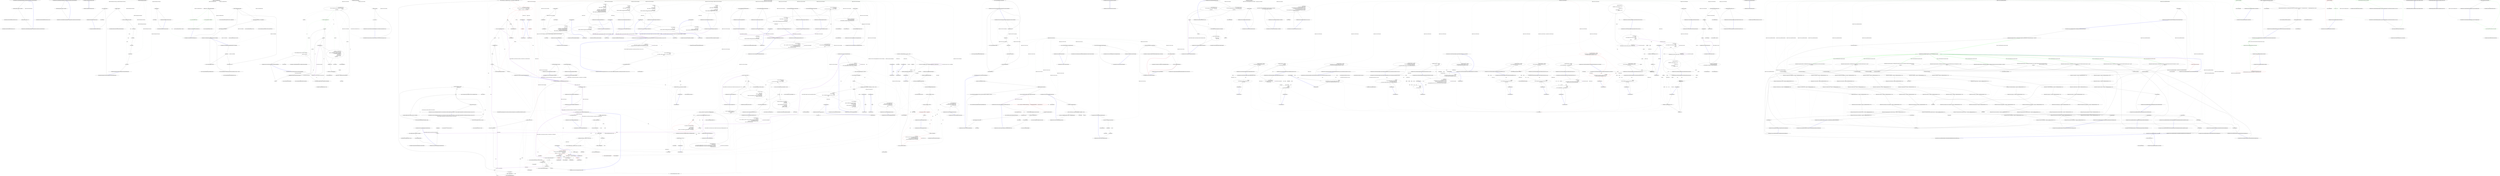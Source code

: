 digraph  {
n0 [cluster="HangFire.Redis.SucceededStateHandler.Apply(HangFire.States.ApplyStateContext, HangFire.Storage.IWriteOnlyTransaction)", label="Entry HangFire.Redis.SucceededStateHandler.Apply(HangFire.States.ApplyStateContext, HangFire.Storage.IWriteOnlyTransaction)", span="23-23"];
n1 [cluster="HangFire.Redis.SucceededStateHandler.Apply(HangFire.States.ApplyStateContext, HangFire.Storage.IWriteOnlyTransaction)", label="transaction.InsertToList(''succeeded'', context.JobId)", span="26-26"];
n2 [cluster="HangFire.Redis.SucceededStateHandler.Apply(HangFire.States.ApplyStateContext, HangFire.Storage.IWriteOnlyTransaction)", label="transaction.TrimList(''succeeded'', 0, 99)", span="27-27"];
n4 [cluster="HangFire.Storage.IWriteOnlyTransaction.InsertToList(string, string)", label="Entry HangFire.Storage.IWriteOnlyTransaction.InsertToList(string, string)", span="44-44"];
n3 [cluster="HangFire.Redis.SucceededStateHandler.Apply(HangFire.States.ApplyStateContext, HangFire.Storage.IWriteOnlyTransaction)", label="Exit HangFire.Redis.SucceededStateHandler.Apply(HangFire.States.ApplyStateContext, HangFire.Storage.IWriteOnlyTransaction)", span="23-23"];
n5 [cluster="HangFire.Storage.IWriteOnlyTransaction.TrimList(string, int, int)", label="Entry HangFire.Storage.IWriteOnlyTransaction.TrimList(string, int, int)", span="46-46"];
n6 [cluster="HangFire.Redis.SucceededStateHandler.Unapply(HangFire.States.ApplyStateContext, HangFire.Storage.IWriteOnlyTransaction)", label="Entry HangFire.Redis.SucceededStateHandler.Unapply(HangFire.States.ApplyStateContext, HangFire.Storage.IWriteOnlyTransaction)", span="30-30"];
n7 [cluster="HangFire.Redis.SucceededStateHandler.Unapply(HangFire.States.ApplyStateContext, HangFire.Storage.IWriteOnlyTransaction)", label="transaction.RemoveFromList(''succeeded'', context.JobId)", span="33-33"];
n8 [cluster="HangFire.Redis.SucceededStateHandler.Unapply(HangFire.States.ApplyStateContext, HangFire.Storage.IWriteOnlyTransaction)", label="Exit HangFire.Redis.SucceededStateHandler.Unapply(HangFire.States.ApplyStateContext, HangFire.Storage.IWriteOnlyTransaction)", span="30-30"];
n9 [cluster="HangFire.Storage.IWriteOnlyTransaction.RemoveFromList(string, string)", label="Entry HangFire.Storage.IWriteOnlyTransaction.RemoveFromList(string, string)", span="45-45"];
m0_0 [cluster="HangFire.Storage.IAtomicWriteTransaction.Commit()", file="IAtomicWriteTransaction.cs", label="Entry HangFire.Storage.IAtomicWriteTransaction.Commit()", span="12-12"];
m0_1 [cluster="HangFire.Storage.IAtomicWriteTransaction.Commit()", file="IAtomicWriteTransaction.cs", label="Exit HangFire.Storage.IAtomicWriteTransaction.Commit()", span="12-12"];
m3_13 [cluster="Unk.Commit", file="RedisAtomicWriteTransaction.cs", label="Entry Unk.Commit", span=""];
m3_17 [cluster="Unk.Dispose", file="RedisAtomicWriteTransaction.cs", label="Entry Unk.Dispose", span=""];
m3_0 [cluster="HangFire.Redis.RedisAtomicWriteTransaction.RedisAtomicWriteTransaction(IRedisTransaction)", file="RedisAtomicWriteTransaction.cs", label="Entry HangFire.Redis.RedisAtomicWriteTransaction.RedisAtomicWriteTransaction(IRedisTransaction)", span="9-9"];
m3_1 [cluster="HangFire.Redis.RedisAtomicWriteTransaction.RedisAtomicWriteTransaction(IRedisTransaction)", file="RedisAtomicWriteTransaction.cs", label="_transaction = transaction", span="11-11"];
m3_2 [cluster="HangFire.Redis.RedisAtomicWriteTransaction.RedisAtomicWriteTransaction(IRedisTransaction)", file="RedisAtomicWriteTransaction.cs", label="var storage = new RedisStoredValues(_transaction)", span="13-13"];
m3_3 [cluster="HangFire.Redis.RedisAtomicWriteTransaction.RedisAtomicWriteTransaction(IRedisTransaction)", file="RedisAtomicWriteTransaction.cs", label="Values = storage", span="15-15"];
m3_4 [cluster="HangFire.Redis.RedisAtomicWriteTransaction.RedisAtomicWriteTransaction(IRedisTransaction)", file="RedisAtomicWriteTransaction.cs", label="Sets = storage", span="16-16"];
m3_5 [cluster="HangFire.Redis.RedisAtomicWriteTransaction.RedisAtomicWriteTransaction(IRedisTransaction)", file="RedisAtomicWriteTransaction.cs", label="Lists = storage", span="17-17"];
m3_6 [cluster="HangFire.Redis.RedisAtomicWriteTransaction.RedisAtomicWriteTransaction(IRedisTransaction)", file="RedisAtomicWriteTransaction.cs", label="Queues = storage", span="18-18"];
m3_7 [cluster="HangFire.Redis.RedisAtomicWriteTransaction.RedisAtomicWriteTransaction(IRedisTransaction)", file="RedisAtomicWriteTransaction.cs", label="Jobs = storage", span="19-19"];
m3_8 [cluster="HangFire.Redis.RedisAtomicWriteTransaction.RedisAtomicWriteTransaction(IRedisTransaction)", file="RedisAtomicWriteTransaction.cs", label="Exit HangFire.Redis.RedisAtomicWriteTransaction.RedisAtomicWriteTransaction(IRedisTransaction)", span="9-9"];
m3_14 [cluster="HangFire.Redis.RedisAtomicWriteTransaction.Dispose()", file="RedisAtomicWriteTransaction.cs", label="Entry HangFire.Redis.RedisAtomicWriteTransaction.Dispose()", span="33-33"];
m3_15 [cluster="HangFire.Redis.RedisAtomicWriteTransaction.Dispose()", file="RedisAtomicWriteTransaction.cs", label="_transaction.Dispose()", span="35-35"];
m3_16 [cluster="HangFire.Redis.RedisAtomicWriteTransaction.Dispose()", file="RedisAtomicWriteTransaction.cs", label="Exit HangFire.Redis.RedisAtomicWriteTransaction.Dispose()", span="33-33"];
m3_10 [cluster="HangFire.Redis.RedisAtomicWriteTransaction.Commit()", file="RedisAtomicWriteTransaction.cs", label="Entry HangFire.Redis.RedisAtomicWriteTransaction.Commit()", span="28-28"];
m3_11 [cluster="HangFire.Redis.RedisAtomicWriteTransaction.Commit()", file="RedisAtomicWriteTransaction.cs", label="return _transaction.Commit();", span="30-30"];
m3_12 [cluster="HangFire.Redis.RedisAtomicWriteTransaction.Commit()", file="RedisAtomicWriteTransaction.cs", label="Exit HangFire.Redis.RedisAtomicWriteTransaction.Commit()", span="28-28"];
m3_9 [cluster="HangFire.Redis.RedisStoredValues.RedisStoredValues(IRedisTransaction)", file="RedisAtomicWriteTransaction.cs", label="Entry HangFire.Redis.RedisStoredValues.RedisStoredValues(IRedisTransaction)", span="15-15"];
m3_18 [file="RedisAtomicWriteTransaction.cs", label="HangFire.Redis.RedisAtomicWriteTransaction", span=""];
m4_11 [cluster="System.Collections.Generic.Dictionary<TKey, TValue>.ContainsKey(TKey)", file="RedisStoredValues.cs", label="Entry System.Collections.Generic.Dictionary<TKey, TValue>.ContainsKey(TKey)", span="0-0"];
m4_9 [cluster="System.ArgumentNullException.ArgumentNullException(string)", file="RedisStoredValues.cs", label="Entry System.ArgumentNullException.ArgumentNullException(string)", span="0-0"];
m4_12 [cluster="System.Collections.Generic.List<T>.List()", file="RedisStoredValues.cs", label="Entry System.Collections.Generic.List<T>.List()", span="0-0"];
m4_13 [cluster="System.Collections.Generic.Dictionary<TKey, TValue>.Add(TKey, TValue)", file="RedisStoredValues.cs", label="Entry System.Collections.Generic.Dictionary<TKey, TValue>.Add(TKey, TValue)", span="0-0"];
m4_10 [cluster="System.ArgumentException.ArgumentException(string, string)", file="RedisStoredValues.cs", label="Entry System.ArgumentException.ArgumentException(string, string)", span="0-0"];
m4_21 [cluster="System.Collections.Generic.List<T>.ToArray()", file="RedisStoredValues.cs", label="Entry System.Collections.Generic.List<T>.ToArray()", span="0-0"];
m4_14 [cluster="System.Collections.Generic.List<T>.Add(T)", file="RedisStoredValues.cs", label="Entry System.Collections.Generic.List<T>.Add(T)", span="0-0"];
m4_15 [cluster="HangFire.States.StateHandlerCollection.GetHandlers(string)", file="RedisStoredValues.cs", label="Entry HangFire.States.StateHandlerCollection.GetHandlers(string)", span="40-40"];
m4_18 [cluster="HangFire.States.StateHandlerCollection.GetHandlers(string)", color=green, community=0, file="RedisStoredValues.cs", label="11: return _handlers[stateName].ToArray();", span="47-47"];
m4_16 [cluster="HangFire.States.StateHandlerCollection.GetHandlers(string)", file="RedisStoredValues.cs", label="stateName == null || !_handlers.ContainsKey(stateName)", span="42-42"];
m4_17 [cluster="HangFire.States.StateHandlerCollection.GetHandlers(string)", color=green, community=0, file="RedisStoredValues.cs", label="11: return Enumerable.Empty<IStateHandler>();", span="44-44"];
m4_19 [cluster="HangFire.States.StateHandlerCollection.GetHandlers(string)", file="RedisStoredValues.cs", label="Exit HangFire.States.StateHandlerCollection.GetHandlers(string)", span="40-40"];
m4_0 [cluster="HangFire.States.StateHandlerCollection.AddHandler(HangFire.States.IStateHandler)", file="RedisStoredValues.cs", label="Entry HangFire.States.StateHandlerCollection.AddHandler(HangFire.States.IStateHandler)", span="27-27"];
m4_5 [cluster="HangFire.States.StateHandlerCollection.AddHandler(HangFire.States.IStateHandler)", file="RedisStoredValues.cs", label="!_handlers.ContainsKey(handler.StateName)", span="32-32"];
m4_6 [cluster="HangFire.States.StateHandlerCollection.AddHandler(HangFire.States.IStateHandler)", file="RedisStoredValues.cs", label="_handlers.Add(handler.StateName, new List<IStateHandler>())", span="34-34"];
m4_7 [cluster="HangFire.States.StateHandlerCollection.AddHandler(HangFire.States.IStateHandler)", file="RedisStoredValues.cs", label="_handlers[handler.StateName].Add(handler)", span="37-37"];
m4_3 [cluster="HangFire.States.StateHandlerCollection.AddHandler(HangFire.States.IStateHandler)", file="RedisStoredValues.cs", label="handler.StateName == null", span="30-30"];
m4_1 [cluster="HangFire.States.StateHandlerCollection.AddHandler(HangFire.States.IStateHandler)", file="RedisStoredValues.cs", label="handler == null", span="29-29"];
m4_4 [cluster="HangFire.States.StateHandlerCollection.AddHandler(HangFire.States.IStateHandler)", file="RedisStoredValues.cs", label="throw new ArgumentException(''The StateName property of the given state handler must be non null.'', ''handler'');", span="30-30"];
m4_2 [cluster="HangFire.States.StateHandlerCollection.AddHandler(HangFire.States.IStateHandler)", file="RedisStoredValues.cs", label="throw new ArgumentNullException(''handler'');", span="29-29"];
m4_8 [cluster="HangFire.States.StateHandlerCollection.AddHandler(HangFire.States.IStateHandler)", file="RedisStoredValues.cs", label="Exit HangFire.States.StateHandlerCollection.AddHandler(HangFire.States.IStateHandler)", span="27-27"];
m4_20 [cluster="System.Linq.Enumerable.Empty<TResult>()", file="RedisStoredValues.cs", label="Entry System.Linq.Enumerable.Empty<TResult>()", span="0-0"];
m4_22 [file="RedisStoredValues.cs", label="HangFire.States.StateHandlerCollection", span=""];
m5_24 [cluster="Unk.>", file="SqlServerFetcher.cs", label="Entry Unk.>", span=""];
m5_29 [cluster="int.ToString()", file="SqlServerFetcher.cs", label="Entry int.ToString()", span="0-0"];
m5_26 [cluster="System.Threading.WaitHandle.WaitOne(System.TimeSpan)", file="SqlServerFetcher.cs", label="Entry System.Threading.WaitHandle.WaitOne(System.TimeSpan)", span="0-0"];
m5_0 [cluster="HangFire.SqlServer.SqlServerFetcher.SqlServerFetcher(SqlConnection, System.Collections.Generic.IEnumerable<string>)", file="SqlServerFetcher.cs", label="Entry HangFire.SqlServer.SqlServerFetcher.SqlServerFetcher(SqlConnection, System.Collections.Generic.IEnumerable<string>)", span="19-19"];
m5_1 [cluster="HangFire.SqlServer.SqlServerFetcher.SqlServerFetcher(SqlConnection, System.Collections.Generic.IEnumerable<string>)", file="SqlServerFetcher.cs", label="_connection = connection", span="21-21"];
m5_2 [cluster="HangFire.SqlServer.SqlServerFetcher.SqlServerFetcher(SqlConnection, System.Collections.Generic.IEnumerable<string>)", file="SqlServerFetcher.cs", label="_queues = queues", span="22-22"];
m5_3 [cluster="HangFire.SqlServer.SqlServerFetcher.SqlServerFetcher(SqlConnection, System.Collections.Generic.IEnumerable<string>)", file="SqlServerFetcher.cs", label="Exit HangFire.SqlServer.SqlServerFetcher.SqlServerFetcher(SqlConnection, System.Collections.Generic.IEnumerable<string>)", span="19-19"];
m5_27 [cluster="HangFire.Common.JobHelper.FromJson<T>(string)", file="SqlServerFetcher.cs", label="Entry HangFire.Common.JobHelper.FromJson<T>(string)", span="28-28"];
m5_25 [cluster="System.TimeSpan.FromSeconds(double)", file="SqlServerFetcher.cs", label="Entry System.TimeSpan.FromSeconds(double)", span="0-0"];
m5_20 [cluster="Unk.Query", file="SqlServerFetcher.cs", label="Entry Unk.Query", span=""];
m5_28 [cluster="HangFire.Server.JobPayload.JobPayload(string, string, HangFire.Storage.InvocationData)", file="SqlServerFetcher.cs", label="Entry HangFire.Server.JobPayload.JobPayload(string, string, HangFire.Storage.InvocationData)", span="23-23"];
m5_21 [cluster="Unk.SingleOrDefault", file="SqlServerFetcher.cs", label="Entry Unk.SingleOrDefault", span=""];
m5_4 [cluster="HangFire.SqlServer.SqlServerFetcher.DequeueJob(System.Threading.CancellationToken)", file="SqlServerFetcher.cs", label="Entry HangFire.SqlServer.SqlServerFetcher.DequeueJob(System.Threading.CancellationToken)", span="25-25"];
m5_12 [cluster="HangFire.SqlServer.SqlServerFetcher.DequeueJob(System.Threading.CancellationToken)", color=green, community=0, file="SqlServerFetcher.cs", label="47: queueName = idAndQueue.Queue", span="57-57"];
m5_7 [cluster="HangFire.SqlServer.SqlServerFetcher.DequeueJob(System.Threading.CancellationToken)", file="SqlServerFetcher.cs", label="var idAndQueue = _connection.Query(@''\r\nset transaction isolation level read committed\r\nupdate top (1) HangFire.JobQueue set FetchedAt = GETUTCDATE()\r\noutput INSERTED.JobId, INSERTED.Queue\r\nwhere FetchedAt is null\r\nand Queue in @queues'',\r\n                    new { queues = _queues })\r\n                    .SingleOrDefault()", span="33-40"];
m5_11 [cluster="HangFire.SqlServer.SqlServerFetcher.DequeueJob(System.Threading.CancellationToken)", file="SqlServerFetcher.cs", label="job = _connection.Query<Job>(\r\n                        @''select Id, InvocationData, Arguments from HangFire.Job where Id = @id'',\r\n                        parameters)\r\n                        .SingleOrDefault()", span="52-55"];
m5_13 [cluster="HangFire.SqlServer.SqlServerFetcher.DequeueJob(System.Threading.CancellationToken)", file="SqlServerFetcher.cs", label="job == null", span="60-60"];
m5_18 [cluster="HangFire.SqlServer.SqlServerFetcher.DequeueJob(System.Threading.CancellationToken)", file="SqlServerFetcher.cs", label="return new JobPayload(job.Id.ToString(), queueName, invocationData)\r\n            {\r\n                Arguments = job.Arguments\r\n            };", span="71-74"];
m5_6 [cluster="HangFire.SqlServer.SqlServerFetcher.DequeueJob(System.Threading.CancellationToken)", file="SqlServerFetcher.cs", label="string queueName = null", span="28-28"];
m5_8 [cluster="HangFire.SqlServer.SqlServerFetcher.DequeueJob(System.Threading.CancellationToken)", file="SqlServerFetcher.cs", label="idAndQueue != null", span="42-42"];
m5_10 [cluster="HangFire.SqlServer.SqlServerFetcher.DequeueJob(System.Threading.CancellationToken)", file="SqlServerFetcher.cs", label="parameters.Add(''@id'', idAndQueue.JobId, dbType: DbType.Int32)", span="50-50"];
m5_9 [cluster="HangFire.SqlServer.SqlServerFetcher.DequeueJob(System.Threading.CancellationToken)", file="SqlServerFetcher.cs", label="var parameters = new DynamicParameters()", span="49-49"];
m5_16 [cluster="HangFire.SqlServer.SqlServerFetcher.DequeueJob(System.Threading.CancellationToken)", file="SqlServerFetcher.cs", label="job == null", span="67-67"];
m5_17 [cluster="HangFire.SqlServer.SqlServerFetcher.DequeueJob(System.Threading.CancellationToken)", file="SqlServerFetcher.cs", label="var invocationData = JobHelper.FromJson<InvocationData>(job.InvocationData)", span="69-69"];
m5_5 [cluster="HangFire.SqlServer.SqlServerFetcher.DequeueJob(System.Threading.CancellationToken)", file="SqlServerFetcher.cs", label="Job job = null", span="27-27"];
m5_14 [cluster="HangFire.SqlServer.SqlServerFetcher.DequeueJob(System.Threading.CancellationToken)", file="SqlServerFetcher.cs", label="cancellationToken.WaitHandle.WaitOne(TimeSpan.FromSeconds(5))", span="62-62"];
m5_15 [cluster="HangFire.SqlServer.SqlServerFetcher.DequeueJob(System.Threading.CancellationToken)", file="SqlServerFetcher.cs", label="return null;", span="64-64"];
m5_19 [cluster="HangFire.SqlServer.SqlServerFetcher.DequeueJob(System.Threading.CancellationToken)", file="SqlServerFetcher.cs", label="Exit HangFire.SqlServer.SqlServerFetcher.DequeueJob(System.Threading.CancellationToken)", span="25-25"];
m5_22 [cluster="DynamicParameters.cstr", file="SqlServerFetcher.cs", label="Entry DynamicParameters.cstr", span=""];
m5_23 [cluster="Unk.Add", file="SqlServerFetcher.cs", label="Entry Unk.Add", span=""];
m5_30 [file="SqlServerFetcher.cs", label="HangFire.SqlServer.SqlServerFetcher", span=""];
m6_94 [cluster="System.Collections.Generic.List<T>.List()", file="SqlServerMonitoringApi.cs", label="Entry System.Collections.Generic.List<T>.List()", span="0-0"];
m6_86 [cluster="HangFire.SqlServer.SqlServerMonitoringApi.Servers()", file="SqlServerMonitoringApi.cs", label="Entry HangFire.SqlServer.SqlServerMonitoringApi.Servers()", span="164-164"];
m6_87 [cluster="HangFire.SqlServer.SqlServerMonitoringApi.Servers()", file="SqlServerMonitoringApi.cs", label="var servers = _connection.Query<Entities.Server>(\r\n                @''select * from HangFire.Server'')\r\n                .ToList()", span="166-168"];
m6_88 [cluster="HangFire.SqlServer.SqlServerMonitoringApi.Servers()", file="SqlServerMonitoringApi.cs", label="var result = new List<ServerDto>()", span="170-170"];
m6_89 [cluster="HangFire.SqlServer.SqlServerMonitoringApi.Servers()", file="SqlServerMonitoringApi.cs", label=servers, span="172-172"];
m6_91 [cluster="HangFire.SqlServer.SqlServerMonitoringApi.Servers()", file="SqlServerMonitoringApi.cs", label="result.Add(new ServerDto\r\n                {\r\n                    Name = server.Id,\r\n                    Heartbeat = server.LastHeartbeat,\r\n                    Queues = data.Queues,\r\n                    StartedAt = data.StartedAt.HasValue ? data.StartedAt.Value : DateTime.MinValue,\r\n                    WorkersCount = data.WorkerCount\r\n                })", span="175-182"];
m6_92 [cluster="HangFire.SqlServer.SqlServerMonitoringApi.Servers()", file="SqlServerMonitoringApi.cs", label="return result;", span="185-185"];
m6_90 [cluster="HangFire.SqlServer.SqlServerMonitoringApi.Servers()", file="SqlServerMonitoringApi.cs", label="var data = JobHelper.FromJson<ServerData>(server.Data)", span="174-174"];
m6_93 [cluster="HangFire.SqlServer.SqlServerMonitoringApi.Servers()", file="SqlServerMonitoringApi.cs", label="Exit HangFire.SqlServer.SqlServerMonitoringApi.Servers()", span="164-164"];
m6_233 [cluster="System.DateTime.ToString(string)", file="SqlServerMonitoringApi.cs", label="Entry System.DateTime.ToString(string)", span="0-0"];
m6_79 [cluster="HangFire.SqlServer.SqlServerMonitoringApi.SucceededByDatesCount()", file="SqlServerMonitoringApi.cs", label="Entry HangFire.SqlServer.SqlServerMonitoringApi.SucceededByDatesCount()", span="154-154"];
m6_80 [cluster="HangFire.SqlServer.SqlServerMonitoringApi.SucceededByDatesCount()", file="SqlServerMonitoringApi.cs", label="return GetTimelineStats(''succeeded'');", span="156-156"];
m6_81 [cluster="HangFire.SqlServer.SqlServerMonitoringApi.SucceededByDatesCount()", file="SqlServerMonitoringApi.cs", label="Exit HangFire.SqlServer.SqlServerMonitoringApi.SucceededByDatesCount()", span="154-154"];
m6_0 [cluster="HangFire.SqlServer.SqlServerMonitoringApi.SqlServerMonitoringApi(SqlConnection)", file="SqlServerMonitoringApi.cs", label="Entry HangFire.SqlServer.SqlServerMonitoringApi.SqlServerMonitoringApi(SqlConnection)", span="20-20"];
m6_1 [cluster="HangFire.SqlServer.SqlServerMonitoringApi.SqlServerMonitoringApi(SqlConnection)", file="SqlServerMonitoringApi.cs", label="_connection = connection", span="22-22"];
m6_2 [cluster="HangFire.SqlServer.SqlServerMonitoringApi.SqlServerMonitoringApi(SqlConnection)", file="SqlServerMonitoringApi.cs", label="_transaction = new TransactionScope(\r\n                TransactionScopeOption.RequiresNew,\r\n                new TransactionOptions { IsolationLevel = IsolationLevel.ReadUncommitted })", span="23-25"];
m6_3 [cluster="HangFire.SqlServer.SqlServerMonitoringApi.SqlServerMonitoringApi(SqlConnection)", file="SqlServerMonitoringApi.cs", label="_connection.EnlistTransaction(Transaction.Current)", span="27-27"];
m6_4 [cluster="HangFire.SqlServer.SqlServerMonitoringApi.SqlServerMonitoringApi(SqlConnection)", file="SqlServerMonitoringApi.cs", label="Exit HangFire.SqlServer.SqlServerMonitoringApi.SqlServerMonitoringApi(SqlConnection)", span="20-20"];
m6_59 [cluster="HangFire.Common.JobHelper.FromJson<T>(string)", file="SqlServerMonitoringApi.cs", label="Entry HangFire.Common.JobHelper.FromJson<T>(string)", span="28-28"];
m6_234 [cluster="string.Format(string, object, object)", file="SqlServerMonitoringApi.cs", label="Entry string.Format(string, object, object)", span="0-0"];
m6_60 [cluster="HangFire.SqlServer.SqlServerMonitoringApi.DeserializeJobMethod(string)", file="SqlServerMonitoringApi.cs", label="Entry HangFire.SqlServer.SqlServerMonitoringApi.DeserializeJobMethod(string)", span="128-128"];
m6_66 [cluster="HangFire.SqlServer.SqlServerMonitoringApi.DeserializeJobMethod(string)", file="SqlServerMonitoringApi.cs", label="var data = JobHelper.FromJson<InvocationData>(invocationData)", span="130-130"];
m6_67 [cluster="HangFire.SqlServer.SqlServerMonitoringApi.DeserializeJobMethod(string)", file="SqlServerMonitoringApi.cs", label="return JobMethod.Deserialize(data);", span="134-134"];
m6_68 [cluster="HangFire.SqlServer.SqlServerMonitoringApi.DeserializeJobMethod(string)", file="SqlServerMonitoringApi.cs", label=JobLoadException, span="136-136"];
m6_69 [cluster="HangFire.SqlServer.SqlServerMonitoringApi.DeserializeJobMethod(string)", file="SqlServerMonitoringApi.cs", label="return null;", span="138-138"];
m6_70 [cluster="HangFire.SqlServer.SqlServerMonitoringApi.DeserializeJobMethod(string)", file="SqlServerMonitoringApi.cs", label="Exit HangFire.SqlServer.SqlServerMonitoringApi.DeserializeJobMethod(string)", span="128-128"];
m6_138 [cluster="List<KeyValuePair<string, DequeuedJobDto>>.cstr", file="SqlServerMonitoringApi.cs", label="Entry List<KeyValuePair<string, DequeuedJobDto>>.cstr", span=""];
m6_162 [cluster="Unk.ToDictionary", file="SqlServerMonitoringApi.cs", label="Entry Unk.ToDictionary", span=""];
m6_71 [cluster="HangFire.Common.JobMethod.Deserialize(HangFire.Storage.InvocationData)", file="SqlServerMonitoringApi.cs", label="Entry HangFire.Common.JobMethod.Deserialize(HangFire.Storage.InvocationData)", span="89-89"];
m6_78 [cluster="HangFire.Storage.Monitoring.ScheduleDto.ScheduleDto()", file="SqlServerMonitoringApi.cs", label="Entry HangFire.Storage.Monitoring.ScheduleDto.ScheduleDto()", span="7-7"];
m6_119 [cluster="List<QueueWithTopEnqueuedJobsDto>.cstr", file="SqlServerMonitoringApi.cs", label="Entry List<QueueWithTopEnqueuedJobsDto>.cstr", span=""];
m6_229 [cluster="Unk.ElementAt", file="SqlServerMonitoringApi.cs", label="Entry Unk.ElementAt", span=""];
m6_141 [cluster="HangFire.Storage.Monitoring.DequeuedJobDto.DequeuedJobDto()", file="SqlServerMonitoringApi.cs", label="Entry HangFire.Storage.Monitoring.DequeuedJobDto.DequeuedJobDto()", span="5-5"];
m6_174 [cluster="HangFire.SqlServer.SqlServerMonitoringApi.SucceededListCount()", file="SqlServerMonitoringApi.cs", label="Entry HangFire.SqlServer.SqlServerMonitoringApi.SucceededListCount()", span="346-346"];
m6_175 [cluster="HangFire.SqlServer.SqlServerMonitoringApi.SucceededListCount()", file="SqlServerMonitoringApi.cs", label="return GetNumberOfJobsByStateName(SucceededState.Name);", span="348-348"];
m6_176 [cluster="HangFire.SqlServer.SqlServerMonitoringApi.SucceededListCount()", file="SqlServerMonitoringApi.cs", label="Exit HangFire.SqlServer.SqlServerMonitoringApi.SucceededListCount()", span="346-346"];
m6_8 [cluster="HangFire.SqlServer.SqlServerMonitoringApi.Dispose()", file="SqlServerMonitoringApi.cs", label="Entry HangFire.SqlServer.SqlServerMonitoringApi.Dispose()", span="30-30"];
m6_9 [cluster="HangFire.SqlServer.SqlServerMonitoringApi.Dispose()", file="SqlServerMonitoringApi.cs", label="_transaction.Complete()", span="32-32"];
m6_10 [cluster="HangFire.SqlServer.SqlServerMonitoringApi.Dispose()", file="SqlServerMonitoringApi.cs", label="_transaction.Dispose()", span="33-33"];
m6_11 [cluster="HangFire.SqlServer.SqlServerMonitoringApi.Dispose()", file="SqlServerMonitoringApi.cs", label="_connection.Dispose()", span="34-34"];
m6_12 [cluster="HangFire.SqlServer.SqlServerMonitoringApi.Dispose()", file="SqlServerMonitoringApi.cs", label="Exit HangFire.SqlServer.SqlServerMonitoringApi.Dispose()", span="30-30"];
m6_50 [cluster="HangFire.SqlServer.SqlServerMonitoringApi.DeserializeJobs<TDto>(System.Collections.Generic.ICollection<HangFire.SqlServer.Entities.Job>, System.Func<HangFire.Common.JobMethod, System.Collections.Generic.Dictionary<string, string>, TDto>)", file="SqlServerMonitoringApi.cs", label="Entry HangFire.SqlServer.SqlServerMonitoringApi.DeserializeJobs<TDto>(System.Collections.Generic.ICollection<HangFire.SqlServer.Entities.Job>, System.Func<HangFire.Common.JobMethod, System.Collections.Generic.Dictionary<string, string>, TDto>)", span="110-110"];
m6_51 [cluster="HangFire.SqlServer.SqlServerMonitoringApi.DeserializeJobs<TDto>(System.Collections.Generic.ICollection<HangFire.SqlServer.Entities.Job>, System.Func<HangFire.Common.JobMethod, System.Collections.Generic.Dictionary<string, string>, TDto>)", file="SqlServerMonitoringApi.cs", label="var result = new List<KeyValuePair<string, TDto>>(jobs.Count)", span="114-114"];
m6_52 [cluster="HangFire.SqlServer.SqlServerMonitoringApi.DeserializeJobs<TDto>(System.Collections.Generic.ICollection<HangFire.SqlServer.Entities.Job>, System.Func<HangFire.Common.JobMethod, System.Collections.Generic.Dictionary<string, string>, TDto>)", file="SqlServerMonitoringApi.cs", label=jobs, span="116-116"];
m6_54 [cluster="HangFire.SqlServer.SqlServerMonitoringApi.DeserializeJobs<TDto>(System.Collections.Generic.ICollection<HangFire.SqlServer.Entities.Job>, System.Func<HangFire.Common.JobMethod, System.Collections.Generic.Dictionary<string, string>, TDto>)", file="SqlServerMonitoringApi.cs", label="var dto = selector(DeserializeJobMethod(job.InvocationData), stateData)", span="119-119"];
m6_55 [cluster="HangFire.SqlServer.SqlServerMonitoringApi.DeserializeJobs<TDto>(System.Collections.Generic.ICollection<HangFire.SqlServer.Entities.Job>, System.Func<HangFire.Common.JobMethod, System.Collections.Generic.Dictionary<string, string>, TDto>)", file="SqlServerMonitoringApi.cs", label="result.Add(new KeyValuePair<string, TDto>(\r\n                    job.Id.ToString(), dto))", span="121-122"];
m6_56 [cluster="HangFire.SqlServer.SqlServerMonitoringApi.DeserializeJobs<TDto>(System.Collections.Generic.ICollection<HangFire.SqlServer.Entities.Job>, System.Func<HangFire.Common.JobMethod, System.Collections.Generic.Dictionary<string, string>, TDto>)", file="SqlServerMonitoringApi.cs", label="return new JobList<TDto>(result);", span="125-125"];
m6_53 [cluster="HangFire.SqlServer.SqlServerMonitoringApi.DeserializeJobs<TDto>(System.Collections.Generic.ICollection<HangFire.SqlServer.Entities.Job>, System.Func<HangFire.Common.JobMethod, System.Collections.Generic.Dictionary<string, string>, TDto>)", file="SqlServerMonitoringApi.cs", label="var stateData = JobHelper.FromJson<Dictionary<string, string>>(job.StateData)", span="118-118"];
m6_57 [cluster="HangFire.SqlServer.SqlServerMonitoringApi.DeserializeJobs<TDto>(System.Collections.Generic.ICollection<HangFire.SqlServer.Entities.Job>, System.Func<HangFire.Common.JobMethod, System.Collections.Generic.Dictionary<string, string>, TDto>)", file="SqlServerMonitoringApi.cs", label="Exit HangFire.SqlServer.SqlServerMonitoringApi.DeserializeJobs<TDto>(System.Collections.Generic.ICollection<HangFire.SqlServer.Entities.Job>, System.Func<HangFire.Common.JobMethod, System.Collections.Generic.Dictionary<string, string>, TDto>)", span="110-110"];
m6_62 [cluster="System.Collections.Generic.KeyValuePair<TKey, TValue>.KeyValuePair(TKey, TValue)", file="SqlServerMonitoringApi.cs", label="Entry System.Collections.Generic.KeyValuePair<TKey, TValue>.KeyValuePair(TKey, TValue)", span="0-0"];
m6_43 [cluster="HangFire.Common.JobHelper.FromStringTimestamp(string)", file="SqlServerMonitoringApi.cs", label="Entry HangFire.Common.JobHelper.FromStringTimestamp(string)", span="51-51"];
m6_129 [cluster="HangFire.Storage.Monitoring.EnqueuedJobDto.EnqueuedJobDto()", file="SqlServerMonitoringApi.cs", label="Entry HangFire.Storage.Monitoring.EnqueuedJobDto.EnqueuedJobDto()", span="7-7"];
m6_102 [cluster="HangFire.Storage.Monitoring.FailedJobDto.FailedJobDto()", file="SqlServerMonitoringApi.cs", label="Entry HangFire.Storage.Monitoring.FailedJobDto.FailedJobDto()", span="7-7"];
m6_22 [cluster="Unk.>", file="SqlServerMonitoringApi.cs", label="Entry Unk.>", span=""];
m6_161 [cluster="Unk.SingleOrDefault", file="SqlServerMonitoringApi.cs", label="Entry Unk.SingleOrDefault", span=""];
m6_42 [cluster="HangFire.Storage.Monitoring.ProcessingJobDto.ProcessingJobDto()", file="SqlServerMonitoringApi.cs", label="Entry HangFire.Storage.Monitoring.ProcessingJobDto.ProcessingJobDto()", span="7-7"];
m6_83 [cluster="HangFire.SqlServer.SqlServerMonitoringApi.FailedByDatesCount()", file="SqlServerMonitoringApi.cs", label="Entry HangFire.SqlServer.SqlServerMonitoringApi.FailedByDatesCount()", span="159-159"];
m6_84 [cluster="HangFire.SqlServer.SqlServerMonitoringApi.FailedByDatesCount()", file="SqlServerMonitoringApi.cs", label="return GetTimelineStats(''failed'');", span="161-161"];
m6_85 [cluster="HangFire.SqlServer.SqlServerMonitoringApi.FailedByDatesCount()", file="SqlServerMonitoringApi.cs", label="Exit HangFire.SqlServer.SqlServerMonitoringApi.FailedByDatesCount()", span="159-159"];
m6_177 [cluster="HangFire.SqlServer.SqlServerMonitoringApi.GetStatistics()", file="SqlServerMonitoringApi.cs", label="Entry HangFire.SqlServer.SqlServerMonitoringApi.GetStatistics()", span="351-351"];
m6_178 [cluster="HangFire.SqlServer.SqlServerMonitoringApi.GetStatistics()", file="SqlServerMonitoringApi.cs", label="var stats = new StatisticsDto()", span="353-353"];
m6_179 [cluster="HangFire.SqlServer.SqlServerMonitoringApi.GetStatistics()", color=red, community=0, file="SqlServerMonitoringApi.cs", label="27: string sql = @''\r\nselect [State], count(id) as [Count] From HangFire.Job group by [State]\r\nselect count(Id) from HangFire.Server\r\nselect count(distinct Queue) from HangFire.JobQueue\r\nselect IntValue from HangFire.Value where [Key] = 'stats:succeeded'\r\n''", span="355-360"];
m6_183 [cluster="HangFire.SqlServer.SqlServerMonitoringApi.GetStatistics()", file="SqlServerMonitoringApi.cs", label="stats.Enqueued = getCountIfExists(EnqueuedState.Name)", span="368-368"];
m6_184 [cluster="HangFire.SqlServer.SqlServerMonitoringApi.GetStatistics()", file="SqlServerMonitoringApi.cs", label="stats.Failed = getCountIfExists(FailedState.Name)", span="369-369"];
m6_185 [cluster="HangFire.SqlServer.SqlServerMonitoringApi.GetStatistics()", file="SqlServerMonitoringApi.cs", label="stats.Processing = getCountIfExists(ProcessingState.Name)", span="370-370"];
m6_186 [cluster="HangFire.SqlServer.SqlServerMonitoringApi.GetStatistics()", file="SqlServerMonitoringApi.cs", label="stats.Scheduled = getCountIfExists(ScheduledState.Name)", span="371-371"];
m6_187 [cluster="HangFire.SqlServer.SqlServerMonitoringApi.GetStatistics()", file="SqlServerMonitoringApi.cs", label="stats.Servers = multi.Read<int>().Single()", span="373-373"];
m6_188 [cluster="HangFire.SqlServer.SqlServerMonitoringApi.GetStatistics()", file="SqlServerMonitoringApi.cs", label="stats.Queues = multi.Read<int>().Single()", span="374-374"];
m6_189 [cluster="HangFire.SqlServer.SqlServerMonitoringApi.GetStatistics()", color=red, community=0, file="SqlServerMonitoringApi.cs", label="28: stats.Succeeded = multi.Read<int>().SingleOrDefault()", span="376-376"];
m6_190 [cluster="HangFire.SqlServer.SqlServerMonitoringApi.GetStatistics()", file="SqlServerMonitoringApi.cs", label="return stats;", span="379-379"];
m6_180 [cluster="HangFire.SqlServer.SqlServerMonitoringApi.GetStatistics()", file="SqlServerMonitoringApi.cs", label="var multi = _connection.QueryMultiple(sql)", span="362-362"];
m6_181 [cluster="HangFire.SqlServer.SqlServerMonitoringApi.GetStatistics()", file="SqlServerMonitoringApi.cs", label="var countByStates = multi.Read().ToDictionary(x => x.State, x => x.Count)", span="364-364"];
m6_182 [cluster="HangFire.SqlServer.SqlServerMonitoringApi.GetStatistics()", file="SqlServerMonitoringApi.cs", label="Func<string, int> getCountIfExists = name => countByStates.ContainsKey(name) ? countByStates[name] : 0", span="366-366"];
m6_191 [cluster="HangFire.SqlServer.SqlServerMonitoringApi.GetStatistics()", file="SqlServerMonitoringApi.cs", label="Exit HangFire.SqlServer.SqlServerMonitoringApi.GetStatistics()", span="351-351"];
m6_63 [cluster="int.ToString()", file="SqlServerMonitoringApi.cs", label="Entry int.ToString()", span="0-0"];
m6_103 [cluster="HangFire.Common.JobHelper.FromNullableStringTimestamp(string)", file="SqlServerMonitoringApi.cs", label="Entry HangFire.Common.JobHelper.FromNullableStringTimestamp(string)", span="56-56"];
m6_192 [cluster="HangFire.Storage.Monitoring.StatisticsDto.StatisticsDto()", file="SqlServerMonitoringApi.cs", label="Entry HangFire.Storage.Monitoring.StatisticsDto.StatisticsDto()", span="2-2"];
m6_194 [cluster="System.Func<T, TResult>.Invoke(T)", file="SqlServerMonitoringApi.cs", label="Entry System.Func<T, TResult>.Invoke(T)", span="0-0"];
m6_27 [cluster="HangFire.SqlServer.SqlServerMonitoringApi.FailedCount()", file="SqlServerMonitoringApi.cs", label="Entry HangFire.SqlServer.SqlServerMonitoringApi.FailedCount()", span="60-60"];
m6_28 [cluster="HangFire.SqlServer.SqlServerMonitoringApi.FailedCount()", file="SqlServerMonitoringApi.cs", label="return GetNumberOfJobsByStateName(FailedState.Name);", span="62-62"];
m6_29 [cluster="HangFire.SqlServer.SqlServerMonitoringApi.FailedCount()", file="SqlServerMonitoringApi.cs", label="Exit HangFire.SqlServer.SqlServerMonitoringApi.FailedCount()", span="60-60"];
m6_95 [cluster="HangFire.Storage.Monitoring.ServerDto.ServerDto()", file="SqlServerMonitoringApi.cs", label="Entry HangFire.Storage.Monitoring.ServerDto.ServerDto()", span="5-5"];
m6_226 [cluster="Unk.Query", file="SqlServerMonitoringApi.cs", label="Entry Unk.Query", span=""];
m6_142 [cluster="Unk.DeserializeJobMethod", file="SqlServerMonitoringApi.cs", label="Entry Unk.DeserializeJobMethod", span=""];
m6_7 [cluster="Unk.EnlistTransaction", file="SqlServerMonitoringApi.cs", label="Entry Unk.EnlistTransaction", span=""];
m6_5 [cluster="TransactionScope.cstr", file="SqlServerMonitoringApi.cs", label="Entry TransactionScope.cstr", span=""];
m6_35 [cluster="HangFire.SqlServer.SqlServerMonitoringApi.ProcessingJobs(int, int)", file="SqlServerMonitoringApi.cs", label="Entry HangFire.SqlServer.SqlServerMonitoringApi.ProcessingJobs(int, int)", span="78-78"];
m6_36 [cluster="HangFire.SqlServer.SqlServerMonitoringApi.ProcessingJobs(int, int)", file="SqlServerMonitoringApi.cs", label="return GetJobs(\r\n                from, count,\r\n                ProcessingState.Name,\r\n                (method, stateData) => new ProcessingJobDto\r\n                {\r\n                    Method = method,\r\n                    ServerName = stateData[''ServerName''],\r\n                    StartedAt = JobHelper.FromStringTimestamp(stateData[''StartedAt'']),\r\n                });", span="80-88"];
m6_37 [cluster="HangFire.SqlServer.SqlServerMonitoringApi.ProcessingJobs(int, int)", file="SqlServerMonitoringApi.cs", label="Exit HangFire.SqlServer.SqlServerMonitoringApi.ProcessingJobs(int, int)", span="78-78"];
m6_140 [cluster="Unk.ToString", file="SqlServerMonitoringApi.cs", label="Entry Unk.ToString", span=""];
m6_146 [cluster="HangFire.SqlServer.SqlServerMonitoringApi.GetHourlyTimelineStats(string)", file="SqlServerMonitoringApi.cs", label="Entry HangFire.SqlServer.SqlServerMonitoringApi.GetHourlyTimelineStats(string)", span="382-382"];
m6_205 [cluster="HangFire.SqlServer.SqlServerMonitoringApi.GetHourlyTimelineStats(string)", file="SqlServerMonitoringApi.cs", label="var endDate = DateTime.UtcNow", span="384-384"];
m6_212 [cluster="HangFire.SqlServer.SqlServerMonitoringApi.GetHourlyTimelineStats(string)", file="SqlServerMonitoringApi.cs", label="var keys = dates.Select(x => String.Format(''stats:{0}:{1}'', type, x.ToString(''yyyy-MM-dd-HH''))).ToList()", span="392-392"];
m6_206 [cluster="HangFire.SqlServer.SqlServerMonitoringApi.GetHourlyTimelineStats(string)", file="SqlServerMonitoringApi.cs", label="var dates = new List<DateTime>()", span="385-385"];
m6_209 [cluster="HangFire.SqlServer.SqlServerMonitoringApi.GetHourlyTimelineStats(string)", file="SqlServerMonitoringApi.cs", label="dates.Add(endDate)", span="388-388"];
m6_210 [cluster="HangFire.SqlServer.SqlServerMonitoringApi.GetHourlyTimelineStats(string)", file="SqlServerMonitoringApi.cs", label="endDate = endDate.AddHours(-1)", span="389-389"];
m6_207 [cluster="HangFire.SqlServer.SqlServerMonitoringApi.GetHourlyTimelineStats(string)", file="SqlServerMonitoringApi.cs", label="var i = 0", span="386-386"];
m6_219 [cluster="HangFire.SqlServer.SqlServerMonitoringApi.GetHourlyTimelineStats(string)", file="SqlServerMonitoringApi.cs", label="i < dates.Count", span="404-404"];
m6_221 [cluster="HangFire.SqlServer.SqlServerMonitoringApi.GetHourlyTimelineStats(string)", file="SqlServerMonitoringApi.cs", label="result.Add(dates[i], value)", span="407-407"];
m6_208 [cluster="HangFire.SqlServer.SqlServerMonitoringApi.GetHourlyTimelineStats(string)", file="SqlServerMonitoringApi.cs", label="i < 24", span="386-386"];
m6_211 [cluster="HangFire.SqlServer.SqlServerMonitoringApi.GetHourlyTimelineStats(string)", file="SqlServerMonitoringApi.cs", label="i++", span="386-386"];
m6_213 [cluster="HangFire.SqlServer.SqlServerMonitoringApi.GetHourlyTimelineStats(string)", color=red, community=0, file="SqlServerMonitoringApi.cs", label="39: var valuesMap = _connection.Query(\r\n                @''select [Key], IntValue from HangFire.Value where [Key] in @keys'',\r\n                new { keys = keys })\r\n                .ToDictionary(x => (string)x.Key, x => (long)x.IntValue)", span="393-396"];
m6_214 [cluster="HangFire.SqlServer.SqlServerMonitoringApi.GetHourlyTimelineStats(string)", file="SqlServerMonitoringApi.cs", label=keys, span="398-398"];
m6_215 [cluster="HangFire.SqlServer.SqlServerMonitoringApi.GetHourlyTimelineStats(string)", file="SqlServerMonitoringApi.cs", label="!valuesMap.ContainsKey(key)", span="400-400"];
m6_216 [cluster="HangFire.SqlServer.SqlServerMonitoringApi.GetHourlyTimelineStats(string)", file="SqlServerMonitoringApi.cs", label="valuesMap.Add(key, 0)", span="400-400"];
m6_220 [cluster="HangFire.SqlServer.SqlServerMonitoringApi.GetHourlyTimelineStats(string)", file="SqlServerMonitoringApi.cs", label="var value = valuesMap[valuesMap.Keys.ElementAt(i)]", span="406-406"];
m6_217 [cluster="HangFire.SqlServer.SqlServerMonitoringApi.GetHourlyTimelineStats(string)", file="SqlServerMonitoringApi.cs", label="var result = new Dictionary<DateTime, long>()", span="403-403"];
m6_218 [cluster="HangFire.SqlServer.SqlServerMonitoringApi.GetHourlyTimelineStats(string)", file="SqlServerMonitoringApi.cs", label="var i = 0", span="404-404"];
m6_223 [cluster="HangFire.SqlServer.SqlServerMonitoringApi.GetHourlyTimelineStats(string)", file="SqlServerMonitoringApi.cs", label="return result;", span="410-410"];
m6_222 [cluster="HangFire.SqlServer.SqlServerMonitoringApi.GetHourlyTimelineStats(string)", file="SqlServerMonitoringApi.cs", label="i++", span="404-404"];
m6_224 [cluster="HangFire.SqlServer.SqlServerMonitoringApi.GetHourlyTimelineStats(string)", file="SqlServerMonitoringApi.cs", label="Exit HangFire.SqlServer.SqlServerMonitoringApi.GetHourlyTimelineStats(string)", span="382-382"];
m6_261 [cluster="System.DateTime.AddDays(double)", file="SqlServerMonitoringApi.cs", label="Entry System.DateTime.AddDays(double)", span="0-0"];
m6_227 [cluster="Unk.Add", file="SqlServerMonitoringApi.cs", label="Entry Unk.Add", span=""];
m6_13 [cluster="Unk.Complete", file="SqlServerMonitoringApi.cs", label="Entry Unk.Complete", span=""];
m6_82 [cluster="HangFire.SqlServer.SqlServerMonitoringApi.GetTimelineStats(string)", file="SqlServerMonitoringApi.cs", label="Entry HangFire.SqlServer.SqlServerMonitoringApi.GetTimelineStats(string)", span="413-413"];
m6_241 [cluster="HangFire.SqlServer.SqlServerMonitoringApi.GetTimelineStats(string)", file="SqlServerMonitoringApi.cs", label="var endDate = DateTime.UtcNow.Date", span="415-415"];
m6_248 [cluster="HangFire.SqlServer.SqlServerMonitoringApi.GetTimelineStats(string)", file="SqlServerMonitoringApi.cs", label="var keys = stringDates.Select(x => String.Format(''stats:{0}:{1}'', type, x)).ToList()", span="426-426"];
m6_242 [cluster="HangFire.SqlServer.SqlServerMonitoringApi.GetTimelineStats(string)", file="SqlServerMonitoringApi.cs", label="var startDate = endDate.AddDays(-7)", span="416-416"];
m6_244 [cluster="HangFire.SqlServer.SqlServerMonitoringApi.GetTimelineStats(string)", file="SqlServerMonitoringApi.cs", label="startDate <= endDate", span="419-419"];
m6_245 [cluster="HangFire.SqlServer.SqlServerMonitoringApi.GetTimelineStats(string)", file="SqlServerMonitoringApi.cs", label="dates.Add(endDate)", span="421-421"];
m6_246 [cluster="HangFire.SqlServer.SqlServerMonitoringApi.GetTimelineStats(string)", file="SqlServerMonitoringApi.cs", label="endDate = endDate.AddDays(-1)", span="422-422"];
m6_243 [cluster="HangFire.SqlServer.SqlServerMonitoringApi.GetTimelineStats(string)", file="SqlServerMonitoringApi.cs", label="var dates = new List<DateTime>()", span="417-417"];
m6_247 [cluster="HangFire.SqlServer.SqlServerMonitoringApi.GetTimelineStats(string)", file="SqlServerMonitoringApi.cs", label="var stringDates = dates.Select(x => x.ToString(''yyyy-MM-dd'')).ToList()", span="425-425"];
m6_257 [cluster="HangFire.SqlServer.SqlServerMonitoringApi.GetTimelineStats(string)", file="SqlServerMonitoringApi.cs", label="result.Add(dates[i], value)", span="442-442"];
m6_255 [cluster="HangFire.SqlServer.SqlServerMonitoringApi.GetTimelineStats(string)", file="SqlServerMonitoringApi.cs", label="i < stringDates.Count", span="439-439"];
m6_249 [cluster="HangFire.SqlServer.SqlServerMonitoringApi.GetTimelineStats(string)", color=red, community=0, file="SqlServerMonitoringApi.cs", label="27: var valuesMap = _connection.Query(\r\n                @''select [Key], IntValue from HangFire.Value where [Key] in @keys'',\r\n                new { keys = keys })\r\n                .ToDictionary(x => (string)x.Key, x => (long)x.IntValue)", span="428-431"];
m6_250 [cluster="HangFire.SqlServer.SqlServerMonitoringApi.GetTimelineStats(string)", file="SqlServerMonitoringApi.cs", label=keys, span="433-433"];
m6_251 [cluster="HangFire.SqlServer.SqlServerMonitoringApi.GetTimelineStats(string)", file="SqlServerMonitoringApi.cs", label="!valuesMap.ContainsKey(key)", span="435-435"];
m6_252 [cluster="HangFire.SqlServer.SqlServerMonitoringApi.GetTimelineStats(string)", file="SqlServerMonitoringApi.cs", label="valuesMap.Add(key, 0)", span="435-435"];
m6_256 [cluster="HangFire.SqlServer.SqlServerMonitoringApi.GetTimelineStats(string)", file="SqlServerMonitoringApi.cs", label="var value = valuesMap[valuesMap.Keys.ElementAt(i)]", span="441-441"];
m6_253 [cluster="HangFire.SqlServer.SqlServerMonitoringApi.GetTimelineStats(string)", file="SqlServerMonitoringApi.cs", label="var result = new Dictionary<DateTime, long>()", span="438-438"];
m6_254 [cluster="HangFire.SqlServer.SqlServerMonitoringApi.GetTimelineStats(string)", file="SqlServerMonitoringApi.cs", label="var i = 0", span="439-439"];
m6_259 [cluster="HangFire.SqlServer.SqlServerMonitoringApi.GetTimelineStats(string)", file="SqlServerMonitoringApi.cs", label="return result;", span="445-445"];
m6_258 [cluster="HangFire.SqlServer.SqlServerMonitoringApi.GetTimelineStats(string)", file="SqlServerMonitoringApi.cs", label="i++", span="439-439"];
m6_260 [cluster="HangFire.SqlServer.SqlServerMonitoringApi.GetTimelineStats(string)", file="SqlServerMonitoringApi.cs", label="Exit HangFire.SqlServer.SqlServerMonitoringApi.GetTimelineStats(string)", span="413-413"];
m6_150 [cluster="HangFire.SqlServer.SqlServerMonitoringApi.JobDetails(string)", file="SqlServerMonitoringApi.cs", label="Entry HangFire.SqlServer.SqlServerMonitoringApi.JobDetails(string)", span="315-315"];
m6_151 [cluster="HangFire.SqlServer.SqlServerMonitoringApi.JobDetails(string)", file="SqlServerMonitoringApi.cs", label="string sql = @''\r\nselect * from HangFire.Job where Id = @id\r\nselect * from HangFire.JobParameter where JobId = @id\r\nselect * from HangFire.JobHistory where JobId = @id order by CreatedAt desc''", span="317-320"];
m6_152 [cluster="HangFire.SqlServer.SqlServerMonitoringApi.JobDetails(string)", file="SqlServerMonitoringApi.cs", label="var multi = _connection.QueryMultiple(sql, new { id = jobId })", span="322-322"];
m6_153 [cluster="HangFire.SqlServer.SqlServerMonitoringApi.JobDetails(string)", file="SqlServerMonitoringApi.cs", label="var job = multi.Read<Job>().SingleOrDefault()", span="324-324"];
m6_156 [cluster="HangFire.SqlServer.SqlServerMonitoringApi.JobDetails(string)", file="SqlServerMonitoringApi.cs", label="var parameters = multi.Read<JobParameter>().ToDictionary(x => x.Name, x => x.Value)", span="327-327"];
m6_157 [cluster="HangFire.SqlServer.SqlServerMonitoringApi.JobDetails(string)", file="SqlServerMonitoringApi.cs", label="var history =\r\n                    multi.Read<JobHistory>()\r\n                        .ToList()\r\n                        .Select(x => JobHelper.FromJson<Dictionary<string, string>>(x.Data))\r\n                        .ToList()", span="328-332"];
m6_154 [cluster="HangFire.SqlServer.SqlServerMonitoringApi.JobDetails(string)", file="SqlServerMonitoringApi.cs", label="job == null", span="325-325"];
m6_158 [cluster="HangFire.SqlServer.SqlServerMonitoringApi.JobDetails(string)", file="SqlServerMonitoringApi.cs", label="return new JobDetailsDto\r\n                {\r\n                    Arguments = JobHelper.FromJson<string[]>(job.Arguments),\r\n                    CreatedAt = job.CreatedAt,\r\n                    State = job.State,\r\n                    Method = DeserializeJobMethod(job.InvocationData),\r\n                    History = history,\r\n                    Properties = parameters\r\n                };", span="334-342"];
m6_155 [cluster="HangFire.SqlServer.SqlServerMonitoringApi.JobDetails(string)", file="SqlServerMonitoringApi.cs", label="return null;", span="325-325"];
m6_159 [cluster="HangFire.SqlServer.SqlServerMonitoringApi.JobDetails(string)", file="SqlServerMonitoringApi.cs", label="Exit HangFire.SqlServer.SqlServerMonitoringApi.JobDetails(string)", span="315-315"];
m6_228 [cluster="System.Collections.Generic.Dictionary<TKey, TValue>.Dictionary()", file="SqlServerMonitoringApi.cs", label="Entry System.Collections.Generic.Dictionary<TKey, TValue>.Dictionary()", span="0-0"];
m6_65 [cluster="HangFire.Storage.Monitoring.JobList<TDto>.JobList(System.Collections.Generic.IEnumerable<System.Collections.Generic.KeyValuePair<string, TDto>>)", file="SqlServerMonitoringApi.cs", label="Entry HangFire.Storage.Monitoring.JobList<TDto>.JobList(System.Collections.Generic.IEnumerable<System.Collections.Generic.KeyValuePair<string, TDto>>)", span="7-7"];
m6_14 [cluster="Unk.Dispose", file="SqlServerMonitoringApi.cs", label="Entry Unk.Dispose", span=""];
m6_164 [cluster="HangFire.Storage.Monitoring.JobDetailsDto.JobDetailsDto()", file="SqlServerMonitoringApi.cs", label="Entry HangFire.Storage.Monitoring.JobDetailsDto.JobDetailsDto()", span="6-6"];
m6_24 [cluster="HangFire.SqlServer.SqlServerMonitoringApi.DequeuedCount(string)", file="SqlServerMonitoringApi.cs", label="Entry HangFire.SqlServer.SqlServerMonitoringApi.DequeuedCount(string)", span="51-51"];
m6_25 [cluster="HangFire.SqlServer.SqlServerMonitoringApi.DequeuedCount(string)", file="SqlServerMonitoringApi.cs", label="return _connection.Query<int>(\r\n                @''select count(JobId) from HangFire.JobQueue ''\r\n                + @''where Queue = @queue and FetchedAt is not NULL'',\r\n                new { queue = queue })\r\n                .Single();", span="53-57"];
m6_26 [cluster="HangFire.SqlServer.SqlServerMonitoringApi.DequeuedCount(string)", file="SqlServerMonitoringApi.cs", label="Exit HangFire.SqlServer.SqlServerMonitoringApi.DequeuedCount(string)", span="51-51"];
m6_19 [cluster="HangFire.SqlServer.SqlServerMonitoringApi.EnqueuedCount(string)", file="SqlServerMonitoringApi.cs", label="Entry HangFire.SqlServer.SqlServerMonitoringApi.EnqueuedCount(string)", span="42-42"];
m6_20 [cluster="HangFire.SqlServer.SqlServerMonitoringApi.EnqueuedCount(string)", file="SqlServerMonitoringApi.cs", label="return _connection.Query<int>(\r\n                @''select count(JobId) from HangFire.JobQueue '' \r\n                + @''where Queue = @queue and FetchedAt is NULL'',\r\n                new { queue = queue })\r\n                .Single();", span="44-48"];
m6_21 [cluster="HangFire.SqlServer.SqlServerMonitoringApi.EnqueuedCount(string)", file="SqlServerMonitoringApi.cs", label="Exit HangFire.SqlServer.SqlServerMonitoringApi.EnqueuedCount(string)", span="42-42"];
m6_6 [cluster="TransactionOptions.cstr", file="SqlServerMonitoringApi.cs", label="Entry TransactionOptions.cstr", span=""];
m6_49 [cluster="Unk.DeserializeJobs", file="SqlServerMonitoringApi.cs", label="Entry Unk.DeserializeJobs", span=""];
m6_147 [cluster="HangFire.SqlServer.SqlServerMonitoringApi.HourlyFailedJobs()", file="SqlServerMonitoringApi.cs", label="Entry HangFire.SqlServer.SqlServerMonitoringApi.HourlyFailedJobs()", span="310-310"];
m6_148 [cluster="HangFire.SqlServer.SqlServerMonitoringApi.HourlyFailedJobs()", file="SqlServerMonitoringApi.cs", label="return GetHourlyTimelineStats(''failed'');", span="312-312"];
m6_149 [cluster="HangFire.SqlServer.SqlServerMonitoringApi.HourlyFailedJobs()", file="SqlServerMonitoringApi.cs", label="Exit HangFire.SqlServer.SqlServerMonitoringApi.HourlyFailedJobs()", span="310-310"];
m6_272 [cluster="lambda expression", file="SqlServerMonitoringApi.cs", label="Entry lambda expression", span="431-431"];
m6_39 [cluster="lambda expression", file="SqlServerMonitoringApi.cs", label="Entry lambda expression", span="83-88"];
m6_40 [cluster="lambda expression", file="SqlServerMonitoringApi.cs", label="new ProcessingJobDto\r\n                {\r\n                    Method = method,\r\n                    ServerName = stateData[''ServerName''],\r\n                    StartedAt = JobHelper.FromStringTimestamp(stateData[''StartedAt'']),\r\n                }", span="83-88"];
m6_41 [cluster="lambda expression", file="SqlServerMonitoringApi.cs", label="Exit lambda expression", span="83-88"];
m6_75 [cluster="lambda expression", file="SqlServerMonitoringApi.cs", label="Entry lambda expression", span="147-151"];
m6_76 [cluster="lambda expression", file="SqlServerMonitoringApi.cs", label="new ScheduleDto\r\n                {\r\n                    Method = method,\r\n                    ScheduledAt = JobHelper.FromStringTimestamp(stateData[''ScheduledAt''])\r\n                }", span="147-151"];
m6_77 [cluster="lambda expression", file="SqlServerMonitoringApi.cs", label="Exit lambda expression", span="147-151"];
m6_99 [cluster="lambda expression", file="SqlServerMonitoringApi.cs", label="Entry lambda expression", span="194-201"];
m6_100 [cluster="lambda expression", file="SqlServerMonitoringApi.cs", label="new FailedJobDto\r\n                {\r\n                    Method = method,\r\n                    ExceptionDetails = stateData[''ExceptionDetails''],\r\n                    ExceptionMessage = stateData[''ExceptionMessage''],\r\n                    ExceptionType = stateData[''ExceptionType''],\r\n                    FailedAt = JobHelper.FromNullableStringTimestamp(stateData[''FailedAt''])\r\n                }", span="194-201"];
m6_101 [cluster="lambda expression", file="SqlServerMonitoringApi.cs", label="Exit lambda expression", span="194-201"];
m6_107 [cluster="lambda expression", file="SqlServerMonitoringApi.cs", label="Entry lambda expression", span="210-214"];
m6_108 [cluster="lambda expression", file="SqlServerMonitoringApi.cs", label="new SucceededJobDto\r\n                {\r\n                    Method = method,\r\n                    SucceededAt = JobHelper.FromNullableStringTimestamp(stateData[''SucceededAt''])\r\n                }", span="210-214"];
m6_109 [cluster="lambda expression", file="SqlServerMonitoringApi.cs", label="Exit lambda expression", span="210-214"];
m6_126 [cluster="lambda expression", file="SqlServerMonitoringApi.cs", label="Entry lambda expression", span="266-270"];
m6_127 [cluster="lambda expression", file="SqlServerMonitoringApi.cs", label="new EnqueuedJobDto\r\n                {\r\n                    Method = method,\r\n                    EnqueuedAt = JobHelper.FromNullableStringTimestamp(stateData[''EnqueuedAt''])\r\n                }", span="266-270"];
m6_128 [cluster="lambda expression", file="SqlServerMonitoringApi.cs", label="Exit lambda expression", span="266-270"];
m6_165 [cluster="lambda expression", file="SqlServerMonitoringApi.cs", label="Entry lambda expression", span="327-327"];
m6_168 [cluster="lambda expression", file="SqlServerMonitoringApi.cs", label="Entry lambda expression", span="327-327"];
m6_171 [cluster="lambda expression", file="SqlServerMonitoringApi.cs", label="Entry lambda expression", span="331-331"];
m6_166 [cluster="lambda expression", file="SqlServerMonitoringApi.cs", label="x.Name", span="327-327"];
m6_167 [cluster="lambda expression", file="SqlServerMonitoringApi.cs", label="Exit lambda expression", span="327-327"];
m6_169 [cluster="lambda expression", file="SqlServerMonitoringApi.cs", label="x.Value", span="327-327"];
m6_170 [cluster="lambda expression", file="SqlServerMonitoringApi.cs", label="Exit lambda expression", span="327-327"];
m6_172 [cluster="lambda expression", file="SqlServerMonitoringApi.cs", label="JobHelper.FromJson<Dictionary<string, string>>(x.Data)", span="331-331"];
m6_173 [cluster="lambda expression", file="SqlServerMonitoringApi.cs", label="Exit lambda expression", span="331-331"];
m6_195 [cluster="lambda expression", file="SqlServerMonitoringApi.cs", label="Entry lambda expression", span="364-364"];
m6_198 [cluster="lambda expression", file="SqlServerMonitoringApi.cs", label="Entry lambda expression", span="364-364"];
m6_202 [cluster="lambda expression", file="SqlServerMonitoringApi.cs", label="countByStates.ContainsKey(name) ? countByStates[name] : 0", span="366-366"];
m6_196 [cluster="lambda expression", file="SqlServerMonitoringApi.cs", label="x.State", span="364-364"];
m6_197 [cluster="lambda expression", file="SqlServerMonitoringApi.cs", label="Exit lambda expression", span="364-364"];
m6_199 [cluster="lambda expression", file="SqlServerMonitoringApi.cs", label="x.Count", span="364-364"];
m6_200 [cluster="lambda expression", file="SqlServerMonitoringApi.cs", label="Exit lambda expression", span="364-364"];
m6_201 [cluster="lambda expression", file="SqlServerMonitoringApi.cs", label="Entry lambda expression", span="366-366"];
m6_203 [cluster="lambda expression", file="SqlServerMonitoringApi.cs", label="Exit lambda expression", span="366-366"];
m6_231 [cluster="lambda expression", file="SqlServerMonitoringApi.cs", label="String.Format(''stats:{0}:{1}'', type, x.ToString(''yyyy-MM-dd-HH''))", span="392-392"];
m6_230 [cluster="lambda expression", file="SqlServerMonitoringApi.cs", label="Entry lambda expression", span="392-392"];
m6_235 [cluster="lambda expression", file="SqlServerMonitoringApi.cs", label="Entry lambda expression", span="396-396"];
m6_238 [cluster="lambda expression", file="SqlServerMonitoringApi.cs", label="Entry lambda expression", span="396-396"];
m6_232 [cluster="lambda expression", file="SqlServerMonitoringApi.cs", label="Exit lambda expression", span="392-392"];
m6_236 [cluster="lambda expression", color=red, community=0, file="SqlServerMonitoringApi.cs", label="15: (string)x.Key", span="396-396"];
m6_237 [cluster="lambda expression", file="SqlServerMonitoringApi.cs", label="Exit lambda expression", span="396-396"];
m6_239 [cluster="lambda expression", color=red, community=0, file="SqlServerMonitoringApi.cs", label="9: (long)x.IntValue", span="396-396"];
m6_240 [cluster="lambda expression", file="SqlServerMonitoringApi.cs", label="Exit lambda expression", span="396-396"];
m6_266 [cluster="lambda expression", file="SqlServerMonitoringApi.cs", label="String.Format(''stats:{0}:{1}'', type, x)", span="426-426"];
m6_262 [cluster="lambda expression", file="SqlServerMonitoringApi.cs", label="Entry lambda expression", span="425-425"];
m6_265 [cluster="lambda expression", file="SqlServerMonitoringApi.cs", label="Entry lambda expression", span="426-426"];
m6_269 [cluster="lambda expression", file="SqlServerMonitoringApi.cs", label="Entry lambda expression", span="431-431"];
m6_263 [cluster="lambda expression", file="SqlServerMonitoringApi.cs", label="x.ToString(''yyyy-MM-dd'')", span="425-425"];
m6_264 [cluster="lambda expression", file="SqlServerMonitoringApi.cs", label="Exit lambda expression", span="425-425"];
m6_267 [cluster="lambda expression", file="SqlServerMonitoringApi.cs", label="Exit lambda expression", span="426-426"];
m6_270 [cluster="lambda expression", color=red, community=0, file="SqlServerMonitoringApi.cs", label="1: (string)x.Key", span="431-431"];
m6_271 [cluster="lambda expression", file="SqlServerMonitoringApi.cs", label="Exit lambda expression", span="431-431"];
m6_273 [cluster="lambda expression", color=red, community=0, file="SqlServerMonitoringApi.cs", label="13: (long)x.IntValue", span="431-431"];
m6_274 [cluster="lambda expression", file="SqlServerMonitoringApi.cs", label="Exit lambda expression", span="431-431"];
m6_32 [cluster="HangFire.SqlServer.SqlServerMonitoringApi.ProcessingCount()", file="SqlServerMonitoringApi.cs", label="Entry HangFire.SqlServer.SqlServerMonitoringApi.ProcessingCount()", span="73-73"];
m6_33 [cluster="HangFire.SqlServer.SqlServerMonitoringApi.ProcessingCount()", file="SqlServerMonitoringApi.cs", label="return GetNumberOfJobsByStateName(ProcessingState.Name);", span="75-75"];
m6_34 [cluster="HangFire.SqlServer.SqlServerMonitoringApi.ProcessingCount()", file="SqlServerMonitoringApi.cs", label="Exit HangFire.SqlServer.SqlServerMonitoringApi.ProcessingCount()", span="73-73"];
m6_143 [cluster="HangFire.SqlServer.SqlServerMonitoringApi.HourlySucceededJobs()", file="SqlServerMonitoringApi.cs", label="Entry HangFire.SqlServer.SqlServerMonitoringApi.HourlySucceededJobs()", span="305-305"];
m6_144 [cluster="HangFire.SqlServer.SqlServerMonitoringApi.HourlySucceededJobs()", file="SqlServerMonitoringApi.cs", label="return GetHourlyTimelineStats(''succeeded'');", span="307-307"];
m6_145 [cluster="HangFire.SqlServer.SqlServerMonitoringApi.HourlySucceededJobs()", file="SqlServerMonitoringApi.cs", label="Exit HangFire.SqlServer.SqlServerMonitoringApi.HourlySucceededJobs()", span="305-305"];
m6_163 [cluster="Unk.Select", file="SqlServerMonitoringApi.cs", label="Entry Unk.Select", span=""];
m6_225 [cluster="System.DateTime.AddHours(double)", file="SqlServerMonitoringApi.cs", label="Entry System.DateTime.AddHours(double)", span="0-0"];
m6_120 [cluster="HangFire.Storage.Monitoring.QueueWithTopEnqueuedJobsDto.QueueWithTopEnqueuedJobsDto()", file="SqlServerMonitoringApi.cs", label="Entry HangFire.Storage.Monitoring.QueueWithTopEnqueuedJobsDto.QueueWithTopEnqueuedJobsDto()", span="4-4"];
m6_193 [cluster="Unk.Read", file="SqlServerMonitoringApi.cs", label="Entry Unk.Read", span=""];
m6_58 [cluster="System.Collections.Generic.List<T>.List(int)", file="SqlServerMonitoringApi.cs", label="Entry System.Collections.Generic.List<T>.List(int)", span="0-0"];
m6_23 [cluster="Unk.Single", file="SqlServerMonitoringApi.cs", label="Entry Unk.Single", span=""];
m6_15 [cluster="HangFire.SqlServer.SqlServerMonitoringApi.ScheduledCount()", file="SqlServerMonitoringApi.cs", label="Entry HangFire.SqlServer.SqlServerMonitoringApi.ScheduledCount()", span="37-37"];
m6_16 [cluster="HangFire.SqlServer.SqlServerMonitoringApi.ScheduledCount()", file="SqlServerMonitoringApi.cs", label="return GetNumberOfJobsByStateName(ScheduledState.Name);", span="39-39"];
m6_17 [cluster="HangFire.SqlServer.SqlServerMonitoringApi.ScheduledCount()", file="SqlServerMonitoringApi.cs", label="Exit HangFire.SqlServer.SqlServerMonitoringApi.ScheduledCount()", span="37-37"];
m6_38 [cluster="HangFire.SqlServer.SqlServerMonitoringApi.GetJobs<TDto>(int, int, string, System.Func<HangFire.Common.JobMethod, System.Collections.Generic.Dictionary<string, string>, TDto>)", file="SqlServerMonitoringApi.cs", label="Entry HangFire.SqlServer.SqlServerMonitoringApi.GetJobs<TDto>(int, int, string, System.Func<HangFire.Common.JobMethod, System.Collections.Generic.Dictionary<string, string>, TDto>)", span="91-91"];
m6_44 [cluster="HangFire.SqlServer.SqlServerMonitoringApi.GetJobs<TDto>(int, int, string, System.Func<HangFire.Common.JobMethod, System.Collections.Generic.Dictionary<string, string>, TDto>)", file="SqlServerMonitoringApi.cs", label="string jobsSql = @''\r\nselect * from (select *, row_number() over (order by CreatedAt desc) as row_num\r\nfrom HangFire.Job where State = @stateName) as j where j.row_num between @start and @end\r\n''", span="97-100"];
m6_45 [cluster="HangFire.SqlServer.SqlServerMonitoringApi.GetJobs<TDto>(int, int, string, System.Func<HangFire.Common.JobMethod, System.Collections.Generic.Dictionary<string, string>, TDto>)", file="SqlServerMonitoringApi.cs", label="var jobs = _connection.Query<Job>(\r\n                jobsSql,\r\n                new { stateName = stateName, start = @from + 1, end = @from + count })\r\n                .ToList()", span="102-105"];
m6_46 [cluster="HangFire.SqlServer.SqlServerMonitoringApi.GetJobs<TDto>(int, int, string, System.Func<HangFire.Common.JobMethod, System.Collections.Generic.Dictionary<string, string>, TDto>)", file="SqlServerMonitoringApi.cs", label="return DeserializeJobs(jobs, selector);", span="107-107"];
m6_47 [cluster="HangFire.SqlServer.SqlServerMonitoringApi.GetJobs<TDto>(int, int, string, System.Func<HangFire.Common.JobMethod, System.Collections.Generic.Dictionary<string, string>, TDto>)", file="SqlServerMonitoringApi.cs", label="Exit HangFire.SqlServer.SqlServerMonitoringApi.GetJobs<TDto>(int, int, string, System.Func<HangFire.Common.JobMethod, System.Collections.Generic.Dictionary<string, string>, TDto>)", span="91-91"];
m6_48 [cluster="Unk.ToList", file="SqlServerMonitoringApi.cs", label="Entry Unk.ToList", span=""];
m6_64 [cluster="System.Collections.Generic.List<T>.Add(T)", file="SqlServerMonitoringApi.cs", label="Entry System.Collections.Generic.List<T>.Add(T)", span="0-0"];
m6_160 [cluster="Unk.QueryMultiple", file="SqlServerMonitoringApi.cs", label="Entry Unk.QueryMultiple", span=""];
m6_110 [cluster="HangFire.Storage.Monitoring.SucceededJobDto.SucceededJobDto()", file="SqlServerMonitoringApi.cs", label="Entry HangFire.Storage.Monitoring.SucceededJobDto.SucceededJobDto()", span="7-7"];
m6_111 [cluster="HangFire.SqlServer.SqlServerMonitoringApi.Queues()", file="SqlServerMonitoringApi.cs", label="Entry HangFire.SqlServer.SqlServerMonitoringApi.Queues()", span="224-224"];
m6_112 [cluster="HangFire.SqlServer.SqlServerMonitoringApi.Queues()", file="SqlServerMonitoringApi.cs", label="string queuesAndStatusSql = @''\r\nselect distinct [Queue],\r\n	(select count(JobId) from HangFire.JobQueue as a where q.Queue = a.Queue and a.FetchedAt is null) as Enqueued,\r\n	(select count(JobId) from HangFire.JobQueue as b where q.Queue = b.Queue and b.FetchedAt is not null) as Fetched\r\nfrom HangFire.[JobQueue] as q\r\n''", span="226-231"];
m6_113 [cluster="HangFire.SqlServer.SqlServerMonitoringApi.Queues()", file="SqlServerMonitoringApi.cs", label="var queues = _connection.Query<QueueStatusDto>(queuesAndStatusSql).ToList()", span="233-233"];
m6_114 [cluster="HangFire.SqlServer.SqlServerMonitoringApi.Queues()", file="SqlServerMonitoringApi.cs", label="var result = new List<QueueWithTopEnqueuedJobsDto>(queues.Count)", span="234-234"];
m6_115 [cluster="HangFire.SqlServer.SqlServerMonitoringApi.Queues()", file="SqlServerMonitoringApi.cs", label=queues, span="236-236"];
m6_116 [cluster="HangFire.SqlServer.SqlServerMonitoringApi.Queues()", color=red, community=0, file="SqlServerMonitoringApi.cs", label="19: result.Add(new QueueWithTopEnqueuedJobsDto\r\n                {\r\n                    Name = queue.Queue,\r\n                    Length = queue.Enqueued,\r\n                    Dequeued = queue.Fetched,\r\n                    FirstJobs = new List<KeyValuePair<string, EnqueuedJobDto>>() // TODO: implement\r\n                })", span="238-244"];
m6_117 [cluster="HangFire.SqlServer.SqlServerMonitoringApi.Queues()", file="SqlServerMonitoringApi.cs", label="return result;", span="247-247"];
m6_118 [cluster="HangFire.SqlServer.SqlServerMonitoringApi.Queues()", file="SqlServerMonitoringApi.cs", label="Exit HangFire.SqlServer.SqlServerMonitoringApi.Queues()", span="224-224"];
m6_268 [cluster="Unk.Format", file="SqlServerMonitoringApi.cs", label="Entry Unk.Format", span=""];
m6_104 [cluster="HangFire.SqlServer.SqlServerMonitoringApi.SucceededJobs(int, int)", file="SqlServerMonitoringApi.cs", label="Entry HangFire.SqlServer.SqlServerMonitoringApi.SucceededJobs(int, int)", span="204-204"];
m6_105 [cluster="HangFire.SqlServer.SqlServerMonitoringApi.SucceededJobs(int, int)", file="SqlServerMonitoringApi.cs", label="return GetJobs(\r\n                from,\r\n                count,\r\n                SucceededState.Name,\r\n                (method, stateData) => new SucceededJobDto\r\n                {\r\n                    Method = method,\r\n                    SucceededAt = JobHelper.FromNullableStringTimestamp(stateData[''SucceededAt''])\r\n                });", span="206-214"];
m6_106 [cluster="HangFire.SqlServer.SqlServerMonitoringApi.SucceededJobs(int, int)", file="SqlServerMonitoringApi.cs", label="Exit HangFire.SqlServer.SqlServerMonitoringApi.SucceededJobs(int, int)", span="204-204"];
m6_18 [cluster="HangFire.SqlServer.SqlServerMonitoringApi.GetNumberOfJobsByStateName(string)", file="SqlServerMonitoringApi.cs", label="Entry HangFire.SqlServer.SqlServerMonitoringApi.GetNumberOfJobsByStateName(string)", span="65-65"];
m6_30 [cluster="HangFire.SqlServer.SqlServerMonitoringApi.GetNumberOfJobsByStateName(string)", file="SqlServerMonitoringApi.cs", label="return _connection.Query<int>(\r\n                @''select count(Id) from HangFire.Job where State = @state'',\r\n                new { state = stateName })\r\n                .Single();", span="67-70"];
m6_31 [cluster="HangFire.SqlServer.SqlServerMonitoringApi.GetNumberOfJobsByStateName(string)", file="SqlServerMonitoringApi.cs", label="Exit HangFire.SqlServer.SqlServerMonitoringApi.GetNumberOfJobsByStateName(string)", span="65-65"];
m6_61 [cluster="System.Func<T1, T2, TResult>.Invoke(T1, T2)", file="SqlServerMonitoringApi.cs", label="Entry System.Func<T1, T2, TResult>.Invoke(T1, T2)", span="0-0"];
m6_96 [cluster="HangFire.SqlServer.SqlServerMonitoringApi.FailedJobs(int, int)", file="SqlServerMonitoringApi.cs", label="Entry HangFire.SqlServer.SqlServerMonitoringApi.FailedJobs(int, int)", span="188-188"];
m6_97 [cluster="HangFire.SqlServer.SqlServerMonitoringApi.FailedJobs(int, int)", file="SqlServerMonitoringApi.cs", label="return GetJobs(\r\n                from,\r\n                count,\r\n                FailedState.Name,\r\n                (method, stateData) => new FailedJobDto\r\n                {\r\n                    Method = method,\r\n                    ExceptionDetails = stateData[''ExceptionDetails''],\r\n                    ExceptionMessage = stateData[''ExceptionMessage''],\r\n                    ExceptionType = stateData[''ExceptionType''],\r\n                    FailedAt = JobHelper.FromNullableStringTimestamp(stateData[''FailedAt''])\r\n                });", span="190-201"];
m6_98 [cluster="HangFire.SqlServer.SqlServerMonitoringApi.FailedJobs(int, int)", file="SqlServerMonitoringApi.cs", label="Exit HangFire.SqlServer.SqlServerMonitoringApi.FailedJobs(int, int)", span="188-188"];
m6_72 [cluster="HangFire.SqlServer.SqlServerMonitoringApi.ScheduledJobs(int, int)", file="SqlServerMonitoringApi.cs", label="Entry HangFire.SqlServer.SqlServerMonitoringApi.ScheduledJobs(int, int)", span="142-142"];
m6_73 [cluster="HangFire.SqlServer.SqlServerMonitoringApi.ScheduledJobs(int, int)", file="SqlServerMonitoringApi.cs", label="return GetJobs(\r\n                from, count,\r\n                ScheduledState.Name,\r\n                (method, stateData) => new ScheduleDto\r\n                {\r\n                    Method = method,\r\n                    ScheduledAt = JobHelper.FromStringTimestamp(stateData[''ScheduledAt''])\r\n                });", span="144-151"];
m6_74 [cluster="HangFire.SqlServer.SqlServerMonitoringApi.ScheduledJobs(int, int)", file="SqlServerMonitoringApi.cs", label="Exit HangFire.SqlServer.SqlServerMonitoringApi.ScheduledJobs(int, int)", span="142-142"];
m6_139 [cluster="KeyValuePair<string, DequeuedJobDto>.cstr", file="SqlServerMonitoringApi.cs", label="Entry KeyValuePair<string, DequeuedJobDto>.cstr", span=""];
m6_121 [cluster="HangFire.SqlServer.SqlServerMonitoringApi.EnqueuedJobs(string, int, int)", file="SqlServerMonitoringApi.cs", label="Entry HangFire.SqlServer.SqlServerMonitoringApi.EnqueuedJobs(string, int, int)", span="250-250"];
m6_122 [cluster="HangFire.SqlServer.SqlServerMonitoringApi.EnqueuedJobs(string, int, int)", file="SqlServerMonitoringApi.cs", label="string enqueuedJobsSql = @''\r\nselect * from\r\n(select j.*, row_number() over (order by j.CreatedAt) as row_num from HangFire.JobQueue jq\r\nleft join HangFire.Job j on jq.JobId = j.Id\r\nwhere jq.Queue = @queue and jq.FetchedAt is null) as r\r\nwhere r.row_num between @start and @end''", span="252-257"];
m6_123 [cluster="HangFire.SqlServer.SqlServerMonitoringApi.EnqueuedJobs(string, int, int)", file="SqlServerMonitoringApi.cs", label="var jobs = _connection.Query<Job>(\r\n                enqueuedJobsSql,\r\n                new { queue = queue, start = from + 1, end = @from + perPage })\r\n                .ToList()", span="259-262"];
m6_124 [cluster="HangFire.SqlServer.SqlServerMonitoringApi.EnqueuedJobs(string, int, int)", file="SqlServerMonitoringApi.cs", label="return DeserializeJobs(\r\n                jobs,\r\n                (method, stateData) => new EnqueuedJobDto\r\n                {\r\n                    Method = method,\r\n                    EnqueuedAt = JobHelper.FromNullableStringTimestamp(stateData[''EnqueuedAt''])\r\n                });", span="264-270"];
m6_125 [cluster="HangFire.SqlServer.SqlServerMonitoringApi.EnqueuedJobs(string, int, int)", file="SqlServerMonitoringApi.cs", label="Exit HangFire.SqlServer.SqlServerMonitoringApi.EnqueuedJobs(string, int, int)", span="250-250"];
m6_204 [cluster="Unk.ContainsKey", file="SqlServerMonitoringApi.cs", label="Entry Unk.ContainsKey", span=""];
m6_130 [cluster="HangFire.SqlServer.SqlServerMonitoringApi.DequeuedJobs(string, int, int)", file="SqlServerMonitoringApi.cs", label="Entry HangFire.SqlServer.SqlServerMonitoringApi.DequeuedJobs(string, int, int)", span="273-273"];
m6_131 [cluster="HangFire.SqlServer.SqlServerMonitoringApi.DequeuedJobs(string, int, int)", file="SqlServerMonitoringApi.cs", label="string fetchedJobsSql = @''\r\nselect * from\r\n(select j.*, jq.FetchedAt, row_number() over (order by j.CreatedAt) as row_num from HangFire.JobQueue jq\r\nleft join HangFire.Job j on jq.JobId = j.Id\r\nwhere jq.Queue = @queue and jq.FetchedAt is not null) as r\r\nwhere r.row_num between @start and @end''", span="275-280"];
m6_132 [cluster="HangFire.SqlServer.SqlServerMonitoringApi.DequeuedJobs(string, int, int)", file="SqlServerMonitoringApi.cs", label="var jobs = _connection.Query<Job>(\r\n                fetchedJobsSql,\r\n                new { queue = queue, start = from + 1, end = @from + perPage })\r\n                .ToList()", span="282-285"];
m6_133 [cluster="HangFire.SqlServer.SqlServerMonitoringApi.DequeuedJobs(string, int, int)", file="SqlServerMonitoringApi.cs", label="var result = new List<KeyValuePair<string, DequeuedJobDto>>(jobs.Count)", span="287-287"];
m6_134 [cluster="HangFire.SqlServer.SqlServerMonitoringApi.DequeuedJobs(string, int, int)", file="SqlServerMonitoringApi.cs", label=jobs, span="289-289"];
m6_135 [cluster="HangFire.SqlServer.SqlServerMonitoringApi.DequeuedJobs(string, int, int)", file="SqlServerMonitoringApi.cs", label="result.Add(new KeyValuePair<string, DequeuedJobDto>(\r\n                    job.Id.ToString(),\r\n                    new DequeuedJobDto\r\n                    {\r\n                        Method = DeserializeJobMethod(job.InvocationData),\r\n                        State = job.State,\r\n                        CreatedAt = job.CreatedAt,\r\n                        FetchedAt = job.FetchedAt\r\n                    }))", span="291-299"];
m6_136 [cluster="HangFire.SqlServer.SqlServerMonitoringApi.DequeuedJobs(string, int, int)", file="SqlServerMonitoringApi.cs", label="return new JobList<DequeuedJobDto>(result);", span="302-302"];
m6_137 [cluster="HangFire.SqlServer.SqlServerMonitoringApi.DequeuedJobs(string, int, int)", file="SqlServerMonitoringApi.cs", label="Exit HangFire.SqlServer.SqlServerMonitoringApi.DequeuedJobs(string, int, int)", span="273-273"];
m6_275 [file="SqlServerMonitoringApi.cs", label="HangFire.SqlServer.SqlServerMonitoringApi", span=""];
m6_276 [file="SqlServerMonitoringApi.cs", label=countByStates, span=""];
m6_277 [file="SqlServerMonitoringApi.cs", label=string, span=""];
m6_278 [file="SqlServerMonitoringApi.cs", label=string, span=""];
m7_12 [cluster="System.ArgumentNullException.ArgumentNullException(string)", file="SqlServerStorage.cs", label="Entry System.ArgumentNullException.ArgumentNullException(string)", span="0-0"];
m7_35 [cluster="HangFire.SqlServer.SqlServerStorage.GetConnection()", file="SqlServerStorage.cs", label="Entry HangFire.SqlServer.SqlServerStorage.GetConnection()", span="69-69"];
m7_36 [cluster="HangFire.SqlServer.SqlServerStorage.GetConnection()", file="SqlServerStorage.cs", label="return new SqlStorageConnection(this, CreateAndOpenConnection());", span="71-71"];
m7_37 [cluster="HangFire.SqlServer.SqlServerStorage.GetConnection()", file="SqlServerStorage.cs", label="Exit HangFire.SqlServer.SqlServerStorage.GetConnection()", span="69-69"];
m7_34 [cluster="HangFire.SqlServer.SqlServerMonitoringApi.SqlServerMonitoringApi(SqlConnection)", file="SqlServerStorage.cs", label="Entry HangFire.SqlServer.SqlServerMonitoringApi.SqlServerMonitoringApi(SqlConnection)", span="20-20"];
m7_26 [cluster="object.GetType()", file="SqlServerStorage.cs", label="Entry object.GetType()", span="0-0"];
m7_38 [cluster="HangFire.SqlServer.SqlStorageConnection.SqlStorageConnection(HangFire.SqlServer.SqlServerStorage, SqlConnection)", file="SqlServerStorage.cs", label="Entry HangFire.SqlServer.SqlStorageConnection.SqlStorageConnection(HangFire.SqlServer.SqlServerStorage, SqlConnection)", span="16-16"];
m7_28 [cluster="string.Replace(string, string)", file="SqlServerStorage.cs", label="Entry string.Replace(string, string)", span="0-0"];
m7_24 [cluster="HangFire.SqlServer.SqlServerStorage.IsSqlEditionSupported(string)", file="SqlServerStorage.cs", label="Entry HangFire.SqlServer.SqlServerStorage.IsSqlEditionSupported(string)", span="89-89"];
m7_53 [cluster="HangFire.SqlServer.SqlServerStorage.IsSqlEditionSupported(string)", file="SqlServerStorage.cs", label="var connection = CreateAndOpenConnection()", span="91-91"];
m7_54 [cluster="HangFire.SqlServer.SqlServerStorage.IsSqlEditionSupported(string)", file="SqlServerStorage.cs", label="var edition = connection.Query<int>(''SELECT SERVERPROPERTY ( 'EngineEdition' )'').Single()", span="93-93"];
m7_55 [cluster="HangFire.SqlServer.SqlServerStorage.IsSqlEditionSupported(string)", file="SqlServerStorage.cs", label="return edition >= SqlEngineEdition.Standard && edition <= SqlEngineEdition.Express;", span="94-94"];
m7_56 [cluster="HangFire.SqlServer.SqlServerStorage.IsSqlEditionSupported(string)", file="SqlServerStorage.cs", label="Exit HangFire.SqlServer.SqlServerStorage.IsSqlEditionSupported(string)", span="89-89"];
m7_45 [cluster="HangFire.Server.Components.ServerWatchdog.ServerWatchdog(HangFire.JobStorage)", file="SqlServerStorage.cs", label="Entry HangFire.Server.Components.ServerWatchdog.ServerWatchdog(HangFire.JobStorage)", span="33-33"];
m7_57 [cluster="Unk.>", file="SqlServerStorage.cs", label="Entry Unk.>", span=""];
m7_52 [cluster="Unk.Open", file="SqlServerStorage.cs", label="Entry Unk.Open", span=""];
m7_51 [cluster="SqlConnection.cstr", file="SqlServerStorage.cs", label="Entry SqlConnection.cstr", span=""];
m7_27 [cluster="HangFire.SqlServer.SqlServerStorage.GetStringResource(System.Reflection.Assembly, string)", file="SqlServerStorage.cs", label="Entry HangFire.SqlServer.SqlServerStorage.GetStringResource(System.Reflection.Assembly, string)", span="98-98"];
m7_59 [cluster="HangFire.SqlServer.SqlServerStorage.GetStringResource(System.Reflection.Assembly, string)", file="SqlServerStorage.cs", label="var stream = assembly.GetManifestResourceStream(resourceName)", span="100-100"];
m7_60 [cluster="HangFire.SqlServer.SqlServerStorage.GetStringResource(System.Reflection.Assembly, string)", file="SqlServerStorage.cs", label="var reader = new StreamReader(stream)", span="101-101"];
m7_61 [cluster="HangFire.SqlServer.SqlServerStorage.GetStringResource(System.Reflection.Assembly, string)", file="SqlServerStorage.cs", label="return reader.ReadToEnd();", span="103-103"];
m7_62 [cluster="HangFire.SqlServer.SqlServerStorage.GetStringResource(System.Reflection.Assembly, string)", file="SqlServerStorage.cs", label="Exit HangFire.SqlServer.SqlServerStorage.GetStringResource(System.Reflection.Assembly, string)", span="98-98"];
m7_63 [cluster="System.Reflection.Assembly.GetManifestResourceStream(string)", file="SqlServerStorage.cs", label="Entry System.Reflection.Assembly.GetManifestResourceStream(string)", span="0-0"];
m7_31 [cluster="HangFire.SqlServer.SqlServerStorage.GetMonitoringApi()", file="SqlServerStorage.cs", label="Entry HangFire.SqlServer.SqlServerStorage.GetMonitoringApi()", span="64-64"];
m7_32 [cluster="HangFire.SqlServer.SqlServerStorage.GetMonitoringApi()", file="SqlServerStorage.cs", label="return new SqlServerMonitoringApi(CreateAndOpenConnection());", span="66-66"];
m7_33 [cluster="HangFire.SqlServer.SqlServerStorage.GetMonitoringApi()", file="SqlServerStorage.cs", label="Exit HangFire.SqlServer.SqlServerStorage.GetMonitoringApi()", span="64-64"];
m7_44 [cluster="HangFire.Server.Components.SchedulePoller.SchedulePoller(HangFire.JobStorage, System.TimeSpan)", file="SqlServerStorage.cs", label="Entry HangFire.Server.Components.SchedulePoller.SchedulePoller(HangFire.JobStorage, System.TimeSpan)", span="34-34"];
m7_2 [cluster="HangFire.SqlServer.SqlServerStorage.SqlServerStorage(string, HangFire.SqlServer.SqlServerStorageOptions)", file="SqlServerStorage.cs", label="Entry HangFire.SqlServer.SqlServerStorage.SqlServerStorage(string, HangFire.SqlServer.SqlServerStorageOptions)", span="30-30"];
m7_3 [cluster="HangFire.SqlServer.SqlServerStorage.SqlServerStorage(string, HangFire.SqlServer.SqlServerStorageOptions)", file="SqlServerStorage.cs", label="connectionString == null", span="32-32"];
m7_5 [cluster="HangFire.SqlServer.SqlServerStorage.SqlServerStorage(string, HangFire.SqlServer.SqlServerStorageOptions)", file="SqlServerStorage.cs", label="options == null", span="33-33"];
m7_7 [cluster="HangFire.SqlServer.SqlServerStorage.SqlServerStorage(string, HangFire.SqlServer.SqlServerStorageOptions)", file="SqlServerStorage.cs", label="_options = options", span="35-35"];
m7_8 [cluster="HangFire.SqlServer.SqlServerStorage.SqlServerStorage(string, HangFire.SqlServer.SqlServerStorageOptions)", file="SqlServerStorage.cs", label="_connectionString = connectionString", span="36-36"];
m7_9 [cluster="HangFire.SqlServer.SqlServerStorage.SqlServerStorage(string, HangFire.SqlServer.SqlServerStorageOptions)", file="SqlServerStorage.cs", label="options.PrepareSchemaIfNecessary", span="38-38"];
m7_4 [cluster="HangFire.SqlServer.SqlServerStorage.SqlServerStorage(string, HangFire.SqlServer.SqlServerStorageOptions)", file="SqlServerStorage.cs", label="throw new ArgumentNullException(''connectionString'');", span="32-32"];
m7_6 [cluster="HangFire.SqlServer.SqlServerStorage.SqlServerStorage(string, HangFire.SqlServer.SqlServerStorageOptions)", file="SqlServerStorage.cs", label="throw new ArgumentNullException(''options'');", span="33-33"];
m7_10 [cluster="HangFire.SqlServer.SqlServerStorage.SqlServerStorage(string, HangFire.SqlServer.SqlServerStorageOptions)", file="SqlServerStorage.cs", label="PrepareSchemaIfNecessary()", span="40-40"];
m7_11 [cluster="HangFire.SqlServer.SqlServerStorage.SqlServerStorage(string, HangFire.SqlServer.SqlServerStorageOptions)", file="SqlServerStorage.cs", label="Exit HangFire.SqlServer.SqlServerStorage.SqlServerStorage(string, HangFire.SqlServer.SqlServerStorageOptions)", span="30-30"];
m7_39 [cluster="HangFire.SqlServer.SqlServerStorage.GetComponents()", file="SqlServerStorage.cs", label="Entry HangFire.SqlServer.SqlServerStorage.GetComponents()", span="74-74"];
m7_40 [cluster="HangFire.SqlServer.SqlServerStorage.GetComponents()", file="SqlServerStorage.cs", label="yield return new SchedulePoller(this, _options.PollInterval);", span="76-76"];
m7_41 [cluster="HangFire.SqlServer.SqlServerStorage.GetComponents()", file="SqlServerStorage.cs", label="yield return new ServerWatchdog(this);", span="77-77"];
m7_42 [cluster="HangFire.SqlServer.SqlServerStorage.GetComponents()", file="SqlServerStorage.cs", label="yield return new ExpirationManager(this);", span="78-78"];
m7_43 [cluster="HangFire.SqlServer.SqlServerStorage.GetComponents()", file="SqlServerStorage.cs", label="Exit HangFire.SqlServer.SqlServerStorage.GetComponents()", span="74-74"];
m7_0 [cluster="HangFire.SqlServer.SqlServerStorage.SqlServerStorage(string)", file="SqlServerStorage.cs", label="Entry HangFire.SqlServer.SqlServerStorage.SqlServerStorage(string)", span="25-25"];
m7_1 [cluster="HangFire.SqlServer.SqlServerStorage.SqlServerStorage(string)", file="SqlServerStorage.cs", label="Exit HangFire.SqlServer.SqlServerStorage.SqlServerStorage(string)", span="25-25"];
m7_58 [cluster="Unk.Single", file="SqlServerStorage.cs", label="Entry Unk.Single", span=""];
m7_64 [cluster="System.IO.StreamReader.StreamReader(System.IO.Stream)", file="SqlServerStorage.cs", label="Entry System.IO.StreamReader.StreamReader(System.IO.Stream)", span="0-0"];
m7_30 [cluster="Unk.Execute", file="SqlServerStorage.cs", label="Entry Unk.Execute", span=""];
m7_29 [cluster="HangFire.SqlServer.SqlServerStorage.CreateAndOpenConnection()", file="SqlServerStorage.cs", label="Entry HangFire.SqlServer.SqlServerStorage.CreateAndOpenConnection()", span="81-81"];
m7_47 [cluster="HangFire.SqlServer.SqlServerStorage.CreateAndOpenConnection()", file="SqlServerStorage.cs", label="var connection = new SqlConnection(_connectionString)", span="83-83"];
m7_48 [cluster="HangFire.SqlServer.SqlServerStorage.CreateAndOpenConnection()", file="SqlServerStorage.cs", label="connection.Open()", span="84-84"];
m7_49 [cluster="HangFire.SqlServer.SqlServerStorage.CreateAndOpenConnection()", file="SqlServerStorage.cs", label="return connection;", span="86-86"];
m7_50 [cluster="HangFire.SqlServer.SqlServerStorage.CreateAndOpenConnection()", file="SqlServerStorage.cs", label="Exit HangFire.SqlServer.SqlServerStorage.CreateAndOpenConnection()", span="81-81"];
m7_65 [cluster="System.IO.StreamReader.ReadToEnd()", file="SqlServerStorage.cs", label="Entry System.IO.StreamReader.ReadToEnd()", span="0-0"];
m7_23 [cluster="Unk.Debug", file="SqlServerStorage.cs", label="Entry Unk.Debug", span=""];
m7_46 [cluster="HangFire.SqlServer.Components.ExpirationManager.ExpirationManager(HangFire.SqlServer.SqlServerStorage)", file="SqlServerStorage.cs", label="Entry HangFire.SqlServer.Components.ExpirationManager.ExpirationManager(HangFire.SqlServer.SqlServerStorage)", span="26-26"];
m7_13 [cluster="HangFire.SqlServer.SqlServerStorage.PrepareSchemaIfNecessary()", file="SqlServerStorage.cs", label="Entry HangFire.SqlServer.SqlServerStorage.PrepareSchemaIfNecessary()", span="44-44"];
m7_14 [cluster="HangFire.SqlServer.SqlServerStorage.PrepareSchemaIfNecessary()", file="SqlServerStorage.cs", label="Log.Debug(''Start installing HangFire SQL objects...'')", span="46-46"];
m7_15 [cluster="HangFire.SqlServer.SqlServerStorage.PrepareSchemaIfNecessary()", file="SqlServerStorage.cs", label="!IsSqlEditionSupported(_connectionString)", span="48-48"];
m7_16 [cluster="HangFire.SqlServer.SqlServerStorage.PrepareSchemaIfNecessary()", file="SqlServerStorage.cs", label="throw new PlatformNotSupportedException(''The SQL Server edition of the target server is unsupported, e.g. SQL Azure.'');", span="50-50"];
m7_17 [cluster="HangFire.SqlServer.SqlServerStorage.PrepareSchemaIfNecessary()", file="SqlServerStorage.cs", label="var script = GetStringResource(GetType().Assembly, ''HangFire.SqlServer.Install.sql'')", span="53-53"];
m7_18 [cluster="HangFire.SqlServer.SqlServerStorage.PrepareSchemaIfNecessary()", color=red, community=0, file="SqlServerStorage.cs", label="13: script = script.Replace(''SET @TARGET_SCHEMA_VERSION = 1;'', ''SET @TARGET_SCHEMA_VERSION = '' + RequiredSchemaVersion + '';'')", span="54-54"];
m7_19 [cluster="HangFire.SqlServer.SqlServerStorage.PrepareSchemaIfNecessary()", file="SqlServerStorage.cs", label="var connection = CreateAndOpenConnection()", span="56-56"];
m7_20 [cluster="HangFire.SqlServer.SqlServerStorage.PrepareSchemaIfNecessary()", file="SqlServerStorage.cs", label="connection.Execute(script)", span="58-58"];
m7_21 [cluster="HangFire.SqlServer.SqlServerStorage.PrepareSchemaIfNecessary()", file="SqlServerStorage.cs", label="Log.Debug(''HangFire SQL objects installed.'')", span="61-61"];
m7_22 [cluster="HangFire.SqlServer.SqlServerStorage.PrepareSchemaIfNecessary()", file="SqlServerStorage.cs", label="Exit HangFire.SqlServer.SqlServerStorage.PrepareSchemaIfNecessary()", span="44-44"];
m7_25 [cluster="System.PlatformNotSupportedException.PlatformNotSupportedException(string)", file="SqlServerStorage.cs", label="Entry System.PlatformNotSupportedException.PlatformNotSupportedException(string)", span="0-0"];
m7_66 [file="SqlServerStorage.cs", label="HangFire.SqlServer.SqlServerStorage", span=""];
m8_17 [cluster="HangFire.SqlServer.SqlStoredJobs.GetParameter(string, string)", file="SqlStoredJobs.cs", label="Entry HangFire.SqlServer.SqlStoredJobs.GetParameter(string, string)", span="49-49"];
m8_18 [cluster="HangFire.SqlServer.SqlStoredJobs.GetParameter(string, string)", file="SqlStoredJobs.cs", label="return _connection.Query<string>(\r\n                @''select Value from HangFire.JobParameter where JobId = @id and Name = @name'',\r\n                new { id = id, name = name })\r\n                .SingleOrDefault();", span="51-54"];
m8_19 [cluster="HangFire.SqlServer.SqlStoredJobs.GetParameter(string, string)", file="SqlStoredJobs.cs", label="Exit HangFire.SqlServer.SqlStoredJobs.GetParameter(string, string)", span="49-49"];
m8_10 [cluster="Unk.>", file="SqlStoredJobs.cs", label="Entry Unk.>", span=""];
m8_16 [cluster="Unk.Execute", file="SqlStoredJobs.cs", label="Entry Unk.Execute", span=""];
m8_13 [cluster="HangFire.SqlServer.SqlStoredJobs.SetParameter(string, string, string)", file="SqlStoredJobs.cs", label="Entry HangFire.SqlServer.SqlStoredJobs.SetParameter(string, string, string)", span="38-38"];
m8_14 [cluster="HangFire.SqlServer.SqlStoredJobs.SetParameter(string, string, string)", file="SqlStoredJobs.cs", label="_connection.Execute(\r\n                @''merge HangFire.JobParameter as Target ''\r\n                + @''using (VALUES (@jobId, @name, @value)) as Source (JobId, Name, Value) ''\r\n                + @''on Target.JobId = Source.JobId AND Target.Name = Source.Name ''\r\n                + @''when matched then update set Value = Source.Value ''\r\n                + @''when not matched then insert (JobId, Name, Value) values (Source.JobId, Source.Name, Source.Value);'',\r\n                new { jobId = id, name, value })", span="40-46"];
m8_15 [cluster="HangFire.SqlServer.SqlStoredJobs.SetParameter(string, string, string)", file="SqlStoredJobs.cs", label="Exit HangFire.SqlServer.SqlStoredJobs.SetParameter(string, string, string)", span="38-38"];
m8_3 [cluster="HangFire.SqlServer.SqlStoredJobs.GetStateAndInvocationData(string)", file="SqlStoredJobs.cs", label="Entry HangFire.SqlServer.SqlStoredJobs.GetStateAndInvocationData(string)", span="20-20"];
m8_4 [cluster="HangFire.SqlServer.SqlStoredJobs.GetStateAndInvocationData(string)", file="SqlStoredJobs.cs", label="var job = _connection.Query<Job>(\r\n                @''select InvocationData, State from HangFire.Job where id = @id'',\r\n                new { id = id })\r\n                .SingleOrDefault()", span="22-25"];
m8_5 [cluster="HangFire.SqlServer.SqlStoredJobs.GetStateAndInvocationData(string)", file="SqlStoredJobs.cs", label="job == null", span="27-27"];
m8_7 [cluster="HangFire.SqlServer.SqlStoredJobs.GetStateAndInvocationData(string)", file="SqlStoredJobs.cs", label="var data = JobHelper.FromJson<InvocationData>(job.InvocationData)", span="29-29"];
m8_8 [cluster="HangFire.SqlServer.SqlStoredJobs.GetStateAndInvocationData(string)", file="SqlStoredJobs.cs", label="return new StateAndInvocationData\r\n            {\r\n                InvocationData = data,\r\n                State = job.State,\r\n            };", span="31-35"];
m8_6 [cluster="HangFire.SqlServer.SqlStoredJobs.GetStateAndInvocationData(string)", file="SqlStoredJobs.cs", label="return null;", span="27-27"];
m8_9 [cluster="HangFire.SqlServer.SqlStoredJobs.GetStateAndInvocationData(string)", file="SqlStoredJobs.cs", label="Exit HangFire.SqlServer.SqlStoredJobs.GetStateAndInvocationData(string)", span="20-20"];
m8_0 [cluster="HangFire.SqlServer.SqlStoredJobs.SqlStoredJobs(SqlConnection)", file="SqlStoredJobs.cs", label="Entry HangFire.SqlServer.SqlStoredJobs.SqlStoredJobs(SqlConnection)", span="15-15"];
m8_1 [cluster="HangFire.SqlServer.SqlStoredJobs.SqlStoredJobs(SqlConnection)", file="SqlStoredJobs.cs", label="_connection = connection", span="17-17"];
m8_2 [cluster="HangFire.SqlServer.SqlStoredJobs.SqlStoredJobs(SqlConnection)", file="SqlStoredJobs.cs", label="Exit HangFire.SqlServer.SqlStoredJobs.SqlStoredJobs(SqlConnection)", span="15-15"];
m8_11 [cluster="Unk.SingleOrDefault", file="SqlStoredJobs.cs", label="Entry Unk.SingleOrDefault", span=""];
m8_12 [cluster="HangFire.Storage.StateAndInvocationData.StateAndInvocationData()", file="SqlStoredJobs.cs", label="Entry HangFire.Storage.StateAndInvocationData.StateAndInvocationData()", span="2-2"];
m8_20 [cluster="HangFire.SqlServer.SqlStoredJobs.Complete(HangFire.Server.JobPayload)", file="SqlStoredJobs.cs", label="Entry HangFire.SqlServer.SqlStoredJobs.Complete(HangFire.Server.JobPayload)", span="57-57"];
m8_21 [cluster="HangFire.SqlServer.SqlStoredJobs.Complete(HangFire.Server.JobPayload)", file="SqlStoredJobs.cs", label="_connection.Execute(''delete from HangFire.JobQueue where JobId = @id and Queue = @queueName'',\r\n                new { id = payload.Id, queueName = payload.Queue })", span="60-61"];
m8_22 [cluster="HangFire.SqlServer.SqlStoredJobs.Complete(HangFire.Server.JobPayload)", file="SqlStoredJobs.cs", label="Exit HangFire.SqlServer.SqlStoredJobs.Complete(HangFire.Server.JobPayload)", span="57-57"];
m8_23 [file="SqlStoredJobs.cs", label="HangFire.SqlServer.SqlStoredJobs", span=""];
m9_27 [cluster="HangFire.SqlServer.SqlWriteTransaction.HangFire.Storage.IWriteableStoredJobs.Expire(string, System.TimeSpan)", file="SqlWriteTransaction.cs", label="Entry HangFire.SqlServer.SqlWriteTransaction.HangFire.Storage.IWriteableStoredJobs.Expire(string, System.TimeSpan)", span="64-64"];
m9_28 [cluster="HangFire.SqlServer.SqlWriteTransaction.HangFire.Storage.IWriteableStoredJobs.Expire(string, System.TimeSpan)", file="SqlWriteTransaction.cs", label="_commandQueue.Enqueue(x => x.Execute(\r\n                @''update HangFire.Job set ExpireAt = @expireAt where Id = @id'',\r\n                new { expireAt = DateTime.UtcNow.Add(expireIn), id = jobId }))", span="66-68"];
m9_29 [cluster="HangFire.SqlServer.SqlWriteTransaction.HangFire.Storage.IWriteableStoredJobs.Expire(string, System.TimeSpan)", file="SqlWriteTransaction.cs", label="Exit HangFire.SqlServer.SqlWriteTransaction.HangFire.Storage.IWriteableStoredJobs.Expire(string, System.TimeSpan)", span="64-64"];
m9_3 [cluster="HangFire.SqlServer.SqlWriteTransaction.Dispose()", file="SqlWriteTransaction.cs", label="Entry HangFire.SqlServer.SqlWriteTransaction.Dispose()", span="24-24"];
m9_4 [cluster="HangFire.SqlServer.SqlWriteTransaction.Dispose()", file="SqlWriteTransaction.cs", label="Exit HangFire.SqlServer.SqlWriteTransaction.Dispose()", span="24-24"];
m9_34 [cluster="HangFire.SqlServer.SqlWriteTransaction.HangFire.Storage.IWriteableStoredJobs.Persist(string)", file="SqlWriteTransaction.cs", label="Entry HangFire.SqlServer.SqlWriteTransaction.HangFire.Storage.IWriteableStoredJobs.Persist(string)", span="71-71"];
m9_35 [cluster="HangFire.SqlServer.SqlWriteTransaction.HangFire.Storage.IWriteableStoredJobs.Persist(string)", file="SqlWriteTransaction.cs", label="_commandQueue.Enqueue(x => x.Execute(\r\n                @''update HangFire.Job set ExpireAt = NULL where Id = @id'',\r\n                new { id = jobId }))", span="73-75"];
m9_36 [cluster="HangFire.SqlServer.SqlWriteTransaction.HangFire.Storage.IWriteableStoredJobs.Persist(string)", file="SqlWriteTransaction.cs", label="Exit HangFire.SqlServer.SqlWriteTransaction.HangFire.Storage.IWriteableStoredJobs.Persist(string)", span="71-71"];
m9_53 [cluster="HangFire.SqlServer.SqlWriteTransaction.HangFire.Storage.IWriteableStoredLists.AddToLeft(string, string)", file="SqlWriteTransaction.cs", label="Entry HangFire.SqlServer.SqlWriteTransaction.HangFire.Storage.IWriteableStoredLists.AddToLeft(string, string)", span="93-93"];
m9_54 [cluster="HangFire.SqlServer.SqlWriteTransaction.HangFire.Storage.IWriteableStoredLists.AddToLeft(string, string)", file="SqlWriteTransaction.cs", label="_commandQueue.Enqueue(x => x.Execute(\r\n                @''insert into HangFire.List ([Key], Value) values (@key, @value)'',\r\n                new { key, value }))", span="95-97"];
m9_55 [cluster="HangFire.SqlServer.SqlWriteTransaction.HangFire.Storage.IWriteableStoredLists.AddToLeft(string, string)", file="SqlWriteTransaction.cs", label="Exit HangFire.SqlServer.SqlWriteTransaction.HangFire.Storage.IWriteableStoredLists.AddToLeft(string, string)", span="93-93"];
m9_22 [cluster="System.Collections.Generic.Queue<T>.Enqueue(T)", file="SqlWriteTransaction.cs", label="Entry System.Collections.Generic.Queue<T>.Enqueue(T)", span="0-0"];
m9_0 [cluster="HangFire.SqlServer.SqlWriteTransaction.SqlWriteTransaction(SqlConnection)", file="SqlWriteTransaction.cs", label="Entry HangFire.SqlServer.SqlWriteTransaction.SqlWriteTransaction(SqlConnection)", span="19-19"];
m9_1 [cluster="HangFire.SqlServer.SqlWriteTransaction.SqlWriteTransaction(SqlConnection)", file="SqlWriteTransaction.cs", label="_connection = connection", span="21-21"];
m9_2 [cluster="HangFire.SqlServer.SqlWriteTransaction.SqlWriteTransaction(SqlConnection)", file="SqlWriteTransaction.cs", label="Exit HangFire.SqlServer.SqlWriteTransaction.SqlWriteTransaction(SqlConnection)", span="19-19"];
m9_62 [cluster="HangFire.Storage.IWriteableStoredSets.Add(string, string, double)", file="SqlWriteTransaction.cs", label="Entry HangFire.Storage.IWriteableStoredSets.Add(string, string, double)", span="5-5"];
m9_18 [cluster="HangFire.SqlServer.SqlWriteTransaction.HangFire.Storage.IWriteableJobQueue.Enqueue(string, string)", file="SqlWriteTransaction.cs", label="Entry HangFire.SqlServer.SqlWriteTransaction.HangFire.Storage.IWriteableJobQueue.Enqueue(string, string)", span="53-53"];
m9_19 [cluster="HangFire.SqlServer.SqlWriteTransaction.HangFire.Storage.IWriteableJobQueue.Enqueue(string, string)", file="SqlWriteTransaction.cs", label="string enqueueJobSql = @''\r\ninsert into HangFire.JobQueue (JobId, Queue)\r\nvalues (@jobId, @queue)''", span="55-57"];
m9_20 [cluster="HangFire.SqlServer.SqlWriteTransaction.HangFire.Storage.IWriteableJobQueue.Enqueue(string, string)", file="SqlWriteTransaction.cs", label="_commandQueue.Enqueue(x => x.Execute(\r\n                enqueueJobSql,\r\n                new { jobId = jobId, queue = queue }))", span="59-61"];
m9_21 [cluster="HangFire.SqlServer.SqlWriteTransaction.HangFire.Storage.IWriteableJobQueue.Enqueue(string, string)", file="SqlWriteTransaction.cs", label="Exit HangFire.SqlServer.SqlWriteTransaction.HangFire.Storage.IWriteableJobQueue.Enqueue(string, string)", span="53-53"];
m9_82 [cluster="HangFire.SqlServer.SqlWriteTransaction.HangFire.Storage.IWriteableStoredLists.Trim(string, int, int)", file="SqlWriteTransaction.cs", label="Entry HangFire.SqlServer.SqlWriteTransaction.HangFire.Storage.IWriteableStoredLists.Trim(string, int, int)", span="133-133"];
m9_83 [cluster="HangFire.SqlServer.SqlWriteTransaction.HangFire.Storage.IWriteableStoredLists.Trim(string, int, int)", file="SqlWriteTransaction.cs", label="string trimSql = @''\r\nwith cte as (\r\nselect row_number() over (order by Id desc) as row_num from HangFire.List)\r\ndelete from cte where row_num not between @start and @end''", span="135-138"];
m9_84 [cluster="HangFire.SqlServer.SqlWriteTransaction.HangFire.Storage.IWriteableStoredLists.Trim(string, int, int)", file="SqlWriteTransaction.cs", label="_commandQueue.Enqueue(x => x.Execute(\r\n                trimSql, \r\n                new { start = keepStartingFrom + 1, end = keepEndingAt + 1 }))", span="140-142"];
m9_85 [cluster="HangFire.SqlServer.SqlWriteTransaction.HangFire.Storage.IWriteableStoredLists.Trim(string, int, int)", file="SqlWriteTransaction.cs", label="Exit HangFire.SqlServer.SqlWriteTransaction.HangFire.Storage.IWriteableStoredLists.Trim(string, int, int)", span="133-133"];
m9_5 [cluster="HangFire.SqlServer.SqlWriteTransaction.Commit()", file="SqlWriteTransaction.cs", label="Entry HangFire.SqlServer.SqlWriteTransaction.Commit()", span="34-34"];
m9_6 [cluster="HangFire.SqlServer.SqlWriteTransaction.Commit()", file="SqlWriteTransaction.cs", label="var transaction = new TransactionScope(\r\n                TransactionScopeOption.RequiresNew,\r\n                new TransactionOptions { IsolationLevel = IsolationLevel.ReadCommitted })", span="36-38"];
m9_7 [cluster="HangFire.SqlServer.SqlWriteTransaction.Commit()", file="SqlWriteTransaction.cs", label="_connection.EnlistTransaction(Transaction.Current)", span="40-40"];
m9_10 [cluster="HangFire.SqlServer.SqlWriteTransaction.Commit()", file="SqlWriteTransaction.cs", label="transaction.Complete()", span="47-47"];
m9_8 [cluster="HangFire.SqlServer.SqlWriteTransaction.Commit()", file="SqlWriteTransaction.cs", label=_commandQueue, span="42-42"];
m9_9 [cluster="HangFire.SqlServer.SqlWriteTransaction.Commit()", file="SqlWriteTransaction.cs", label="command(_connection)", span="44-44"];
m9_11 [cluster="HangFire.SqlServer.SqlWriteTransaction.Commit()", file="SqlWriteTransaction.cs", label="return true;", span="50-50"];
m9_12 [cluster="HangFire.SqlServer.SqlWriteTransaction.Commit()", file="SqlWriteTransaction.cs", label="Exit HangFire.SqlServer.SqlWriteTransaction.Commit()", span="34-34"];
m9_15 [cluster="Unk.EnlistTransaction", file="SqlWriteTransaction.cs", label="Entry Unk.EnlistTransaction", span=""];
m9_16 [cluster="System.Action<T>.Invoke(T)", file="SqlWriteTransaction.cs", label="Entry System.Action<T>.Invoke(T)", span="0-0"];
m9_13 [cluster="TransactionScope.cstr", file="SqlWriteTransaction.cs", label="Entry TransactionScope.cstr", span=""];
m9_70 [cluster="HangFire.SqlServer.SqlWriteTransaction.HangFire.Storage.IWriteableStoredSets.Remove(string, string)", file="SqlWriteTransaction.cs", label="Entry HangFire.SqlServer.SqlWriteTransaction.HangFire.Storage.IWriteableStoredSets.Remove(string, string)", span="119-119"];
m9_71 [cluster="HangFire.SqlServer.SqlWriteTransaction.HangFire.Storage.IWriteableStoredSets.Remove(string, string)", file="SqlWriteTransaction.cs", label="_commandQueue.Enqueue(x => x.Execute(\r\n                @''delete from HangFire.[Set] where [Key] = @key and Value = @value'',\r\n                new { key, value }))", span="121-123"];
m9_72 [cluster="HangFire.SqlServer.SqlWriteTransaction.HangFire.Storage.IWriteableStoredSets.Remove(string, string)", file="SqlWriteTransaction.cs", label="Exit HangFire.SqlServer.SqlWriteTransaction.HangFire.Storage.IWriteableStoredSets.Remove(string, string)", span="119-119"];
m9_76 [cluster="HangFire.SqlServer.SqlWriteTransaction.HangFire.Storage.IWriteableStoredLists.Remove(string, string)", file="SqlWriteTransaction.cs", label="Entry HangFire.SqlServer.SqlWriteTransaction.HangFire.Storage.IWriteableStoredLists.Remove(string, string)", span="126-126"];
m9_77 [cluster="HangFire.SqlServer.SqlWriteTransaction.HangFire.Storage.IWriteableStoredLists.Remove(string, string)", file="SqlWriteTransaction.cs", label="_commandQueue.Enqueue(x => x.Execute(\r\n                @''delete from HangFire.List where [Key] = @key and Value = @value'',\r\n                new { key, value }))", span="128-130"];
m9_78 [cluster="HangFire.SqlServer.SqlWriteTransaction.HangFire.Storage.IWriteableStoredLists.Remove(string, string)", file="SqlWriteTransaction.cs", label="Exit HangFire.SqlServer.SqlWriteTransaction.HangFire.Storage.IWriteableStoredLists.Remove(string, string)", span="126-126"];
m9_59 [cluster="HangFire.SqlServer.SqlWriteTransaction.HangFire.Storage.IWriteableStoredSets.Add(string, string)", file="SqlWriteTransaction.cs", label="Entry HangFire.SqlServer.SqlWriteTransaction.HangFire.Storage.IWriteableStoredSets.Add(string, string)", span="100-100"];
m9_60 [cluster="HangFire.SqlServer.SqlWriteTransaction.HangFire.Storage.IWriteableStoredSets.Add(string, string)", file="SqlWriteTransaction.cs", label="((IWriteableStoredSets)this).Add(key, value, 0.0)", span="102-102"];
m9_61 [cluster="HangFire.SqlServer.SqlWriteTransaction.HangFire.Storage.IWriteableStoredSets.Add(string, string)", file="SqlWriteTransaction.cs", label="Exit HangFire.SqlServer.SqlWriteTransaction.HangFire.Storage.IWriteableStoredSets.Add(string, string)", span="100-100"];
m9_17 [cluster="Unk.Complete", file="SqlWriteTransaction.cs", label="Entry Unk.Complete", span=""];
m9_33 [cluster="System.DateTime.Add(System.TimeSpan)", file="SqlWriteTransaction.cs", label="Entry System.DateTime.Add(System.TimeSpan)", span="0-0"];
m9_109 [cluster="HangFire.SqlServer.SqlWriteTransaction.HangFire.Storage.IWriteableStoredValues.ExpireIn(string, System.TimeSpan)", file="SqlWriteTransaction.cs", label="Entry HangFire.SqlServer.SqlWriteTransaction.HangFire.Storage.IWriteableStoredValues.ExpireIn(string, System.TimeSpan)", span="189-189"];
m9_110 [cluster="HangFire.SqlServer.SqlWriteTransaction.HangFire.Storage.IWriteableStoredValues.ExpireIn(string, System.TimeSpan)", color=red, community=0, file="SqlWriteTransaction.cs", label="36: _commandQueue.Enqueue(x => x.Execute(\r\n                @''update HangFire.Value set ExpireAt = @expireAt where [Key] = @key'',\r\n                new { expireAt = DateTime.UtcNow.Add(expireIn), key = key }))", span="191-193"];
m9_111 [cluster="HangFire.SqlServer.SqlWriteTransaction.HangFire.Storage.IWriteableStoredValues.ExpireIn(string, System.TimeSpan)", file="SqlWriteTransaction.cs", label="Exit HangFire.SqlServer.SqlWriteTransaction.HangFire.Storage.IWriteableStoredValues.ExpireIn(string, System.TimeSpan)", span="189-189"];
m9_47 [cluster="HangFire.SqlServer.SqlWriteTransaction.HangFire.Storage.IWriteableStoredJobs.AppendHistory(string, System.Collections.Generic.Dictionary<string, string>)", file="SqlWriteTransaction.cs", label="Entry HangFire.SqlServer.SqlWriteTransaction.HangFire.Storage.IWriteableStoredJobs.AppendHistory(string, System.Collections.Generic.Dictionary<string, string>)", span="85-85"];
m9_48 [cluster="HangFire.SqlServer.SqlWriteTransaction.HangFire.Storage.IWriteableStoredJobs.AppendHistory(string, System.Collections.Generic.Dictionary<string, string>)", file="SqlWriteTransaction.cs", label="_commandQueue.Enqueue(x => x.Execute(\r\n                @''insert into HangFire.JobHistory (JobId, CreatedAt, Data) ''\r\n                + @''values (@jobId, @createdAt, @data)'',\r\n                new { jobId = jobId, createdAt = DateTime.UtcNow, data = JobHelper.ToJson(properties) }))", span="87-90"];
m9_49 [cluster="HangFire.SqlServer.SqlWriteTransaction.HangFire.Storage.IWriteableStoredJobs.AppendHistory(string, System.Collections.Generic.Dictionary<string, string>)", file="SqlWriteTransaction.cs", label="Exit HangFire.SqlServer.SqlWriteTransaction.HangFire.Storage.IWriteableStoredJobs.AppendHistory(string, System.Collections.Generic.Dictionary<string, string>)", span="85-85"];
m9_14 [cluster="TransactionOptions.cstr", file="SqlWriteTransaction.cs", label="Entry TransactionOptions.cstr", span=""];
m9_112 [cluster="lambda expression", file="SqlWriteTransaction.cs", label="Entry lambda expression", span="191-193"];
m9_24 [cluster="lambda expression", file="SqlWriteTransaction.cs", label="x.Execute(\r\n                enqueueJobSql,\r\n                new { jobId = jobId, queue = queue })", span="59-61"];
m9_23 [cluster="lambda expression", file="SqlWriteTransaction.cs", label="Entry lambda expression", span="59-61"];
m9_25 [cluster="lambda expression", file="SqlWriteTransaction.cs", label="Exit lambda expression", span="59-61"];
m9_31 [cluster="lambda expression", file="SqlWriteTransaction.cs", label="x.Execute(\r\n                @''update HangFire.Job set ExpireAt = @expireAt where Id = @id'',\r\n                new { expireAt = DateTime.UtcNow.Add(expireIn), id = jobId })", span="66-68"];
m9_30 [cluster="lambda expression", file="SqlWriteTransaction.cs", label="Entry lambda expression", span="66-68"];
m9_32 [cluster="lambda expression", file="SqlWriteTransaction.cs", label="Exit lambda expression", span="66-68"];
m9_38 [cluster="lambda expression", file="SqlWriteTransaction.cs", label="x.Execute(\r\n                @''update HangFire.Job set ExpireAt = NULL where Id = @id'',\r\n                new { id = jobId })", span="73-75"];
m9_37 [cluster="lambda expression", file="SqlWriteTransaction.cs", label="Entry lambda expression", span="73-75"];
m9_39 [cluster="lambda expression", file="SqlWriteTransaction.cs", label="Exit lambda expression", span="73-75"];
m9_44 [cluster="lambda expression", file="SqlWriteTransaction.cs", label="x.Execute(\r\n                @''update HangFire.Job set State = @name, StateData = @data where Id = @id'',\r\n                new { name = state, data = JobHelper.ToJson(stateProperties), id = jobId })", span="80-82"];
m9_43 [cluster="lambda expression", file="SqlWriteTransaction.cs", label="Entry lambda expression", span="80-82"];
m9_45 [cluster="lambda expression", file="SqlWriteTransaction.cs", label="Exit lambda expression", span="80-82"];
m9_51 [cluster="lambda expression", file="SqlWriteTransaction.cs", label="x.Execute(\r\n                @''insert into HangFire.JobHistory (JobId, CreatedAt, Data) ''\r\n                + @''values (@jobId, @createdAt, @data)'',\r\n                new { jobId = jobId, createdAt = DateTime.UtcNow, data = JobHelper.ToJson(properties) })", span="87-90"];
m9_50 [cluster="lambda expression", file="SqlWriteTransaction.cs", label="Entry lambda expression", span="87-90"];
m9_52 [cluster="lambda expression", file="SqlWriteTransaction.cs", label="Exit lambda expression", span="87-90"];
m9_57 [cluster="lambda expression", file="SqlWriteTransaction.cs", label="x.Execute(\r\n                @''insert into HangFire.List ([Key], Value) values (@key, @value)'',\r\n                new { key, value })", span="95-97"];
m9_56 [cluster="lambda expression", file="SqlWriteTransaction.cs", label="Entry lambda expression", span="95-97"];
m9_58 [cluster="lambda expression", file="SqlWriteTransaction.cs", label="Exit lambda expression", span="95-97"];
m9_68 [cluster="lambda expression", file="SqlWriteTransaction.cs", label="x.Execute(\r\n                addSql, \r\n                new { key, value, score })", span="114-116"];
m9_67 [cluster="lambda expression", file="SqlWriteTransaction.cs", label="Entry lambda expression", span="114-116"];
m9_69 [cluster="lambda expression", file="SqlWriteTransaction.cs", label="Exit lambda expression", span="114-116"];
m9_74 [cluster="lambda expression", file="SqlWriteTransaction.cs", label="x.Execute(\r\n                @''delete from HangFire.[Set] where [Key] = @key and Value = @value'',\r\n                new { key, value })", span="121-123"];
m9_73 [cluster="lambda expression", file="SqlWriteTransaction.cs", label="Entry lambda expression", span="121-123"];
m9_75 [cluster="lambda expression", file="SqlWriteTransaction.cs", label="Exit lambda expression", span="121-123"];
m9_80 [cluster="lambda expression", file="SqlWriteTransaction.cs", label="x.Execute(\r\n                @''delete from HangFire.List where [Key] = @key and Value = @value'',\r\n                new { key, value })", span="128-130"];
m9_79 [cluster="lambda expression", file="SqlWriteTransaction.cs", label="Entry lambda expression", span="128-130"];
m9_81 [cluster="lambda expression", file="SqlWriteTransaction.cs", label="Exit lambda expression", span="128-130"];
m9_87 [cluster="lambda expression", file="SqlWriteTransaction.cs", label="x.Execute(\r\n                trimSql, \r\n                new { start = keepStartingFrom + 1, end = keepEndingAt + 1 })", span="140-142"];
m9_86 [cluster="lambda expression", file="SqlWriteTransaction.cs", label="Entry lambda expression", span="140-142"];
m9_88 [cluster="lambda expression", file="SqlWriteTransaction.cs", label="Exit lambda expression", span="140-142"];
m9_95 [cluster="lambda expression", file="SqlWriteTransaction.cs", label="var affectedRows = x.Execute(updateSql, new { key })", span="158-158"];
m9_97 [cluster="lambda expression", file="SqlWriteTransaction.cs", label="x.Execute(insertSql + ''\n'' + updateSql, new { key })", span="162-162"];
m9_94 [cluster="lambda expression", file="SqlWriteTransaction.cs", label="Entry lambda expression", span="156-164"];
m9_96 [cluster="lambda expression", file="SqlWriteTransaction.cs", label="affectedRows == 0", span="160-160"];
m9_98 [cluster="lambda expression", file="SqlWriteTransaction.cs", label="Exit lambda expression", span="156-164"];
m9_105 [cluster="lambda expression", file="SqlWriteTransaction.cs", label="var affectedRows = x.Execute(updateSql, new { key })", span="180-180"];
m9_107 [cluster="lambda expression", file="SqlWriteTransaction.cs", label="x.Execute(insertSql + ''\n'' + updateSql, new { key })", span="184-184"];
m9_104 [cluster="lambda expression", file="SqlWriteTransaction.cs", label="Entry lambda expression", span="178-186"];
m9_106 [cluster="lambda expression", file="SqlWriteTransaction.cs", label="affectedRows == 0", span="182-182"];
m9_108 [cluster="lambda expression", file="SqlWriteTransaction.cs", label="Exit lambda expression", span="178-186"];
m9_113 [cluster="lambda expression", color=red, community=0, file="SqlWriteTransaction.cs", label="36: x.Execute(\r\n                @''update HangFire.Value set ExpireAt = @expireAt where [Key] = @key'',\r\n                new { expireAt = DateTime.UtcNow.Add(expireIn), key = key })", span="191-193"];
m9_114 [cluster="lambda expression", file="SqlWriteTransaction.cs", label="Exit lambda expression", span="191-193"];
m9_40 [cluster="HangFire.SqlServer.SqlWriteTransaction.HangFire.Storage.IWriteableStoredJobs.SetState(string, string, System.Collections.Generic.Dictionary<string, string>)", file="SqlWriteTransaction.cs", label="Entry HangFire.SqlServer.SqlWriteTransaction.HangFire.Storage.IWriteableStoredJobs.SetState(string, string, System.Collections.Generic.Dictionary<string, string>)", span="78-78"];
m9_41 [cluster="HangFire.SqlServer.SqlWriteTransaction.HangFire.Storage.IWriteableStoredJobs.SetState(string, string, System.Collections.Generic.Dictionary<string, string>)", file="SqlWriteTransaction.cs", label="_commandQueue.Enqueue(x => x.Execute(\r\n                @''update HangFire.Job set State = @name, StateData = @data where Id = @id'',\r\n                new { name = state, data = JobHelper.ToJson(stateProperties), id = jobId }))", span="80-82"];
m9_42 [cluster="HangFire.SqlServer.SqlWriteTransaction.HangFire.Storage.IWriteableStoredJobs.SetState(string, string, System.Collections.Generic.Dictionary<string, string>)", file="SqlWriteTransaction.cs", label="Exit HangFire.SqlServer.SqlWriteTransaction.HangFire.Storage.IWriteableStoredJobs.SetState(string, string, System.Collections.Generic.Dictionary<string, string>)", span="78-78"];
m9_99 [cluster="HangFire.SqlServer.SqlWriteTransaction.HangFire.Storage.IWriteableStoredValues.Decrement(string)", file="SqlWriteTransaction.cs", label="Entry HangFire.SqlServer.SqlWriteTransaction.HangFire.Storage.IWriteableStoredValues.Decrement(string)", span="167-167"];
m9_100 [cluster="HangFire.SqlServer.SqlWriteTransaction.HangFire.Storage.IWriteableStoredValues.Decrement(string)", file="SqlWriteTransaction.cs", label="string insertSql = @''\r\nbegin try \r\n    insert into HangFire.Value ([Key], IntValue) values (@key, 0)\r\nend try\r\nbegin catch\r\nend catch''", span="169-174"];
m9_102 [cluster="HangFire.SqlServer.SqlWriteTransaction.HangFire.Storage.IWriteableStoredValues.Decrement(string)", file="SqlWriteTransaction.cs", label="_commandQueue.Enqueue(x =>\r\n            {\r\n                var affectedRows = x.Execute(updateSql, new { key });\r\n\r\n                if (affectedRows == 0)\r\n                {\r\n                    x.Execute(insertSql + ''\n'' + updateSql, new { key });\r\n                }\r\n            })", span="178-186"];
m9_101 [cluster="HangFire.SqlServer.SqlWriteTransaction.HangFire.Storage.IWriteableStoredValues.Decrement(string)", file="SqlWriteTransaction.cs", label="string updateSql = @''\r\nupdate HangFire.Value with (xlock) set IntValue = IntValue - 1 where [Key] = @key''", span="175-176"];
m9_103 [cluster="HangFire.SqlServer.SqlWriteTransaction.HangFire.Storage.IWriteableStoredValues.Decrement(string)", file="SqlWriteTransaction.cs", label="Exit HangFire.SqlServer.SqlWriteTransaction.HangFire.Storage.IWriteableStoredValues.Decrement(string)", span="167-167"];
m9_46 [cluster="HangFire.Common.JobHelper.ToJson(object)", file="SqlWriteTransaction.cs", label="Entry HangFire.Common.JobHelper.ToJson(object)", span="23-23"];
m9_63 [cluster="HangFire.SqlServer.SqlWriteTransaction.HangFire.Storage.IWriteableStoredSets.Add(string, string, double)", file="SqlWriteTransaction.cs", label="Entry HangFire.SqlServer.SqlWriteTransaction.HangFire.Storage.IWriteableStoredSets.Add(string, string, double)", span="105-105"];
m9_64 [cluster="HangFire.SqlServer.SqlWriteTransaction.HangFire.Storage.IWriteableStoredSets.Add(string, string, double)", file="SqlWriteTransaction.cs", label="string addSql = @''\r\nmerge HangFire.[Set] as Target\r\nusing (VALUES (@key, @value, @score)) as Source ([Key], Value, Score)\r\non Target.[Key] = Source.[Key] and Target.Value = Source.Value\r\nwhen matched then update set Score = Source.Score\r\nwhen not matched then insert ([Key], Value, Score) values (Source.[Key], Source.Value, Source.Score);''", span="107-112"];
m9_65 [cluster="HangFire.SqlServer.SqlWriteTransaction.HangFire.Storage.IWriteableStoredSets.Add(string, string, double)", file="SqlWriteTransaction.cs", label="_commandQueue.Enqueue(x => x.Execute(\r\n                addSql, \r\n                new { key, value, score }))", span="114-116"];
m9_66 [cluster="HangFire.SqlServer.SqlWriteTransaction.HangFire.Storage.IWriteableStoredSets.Add(string, string, double)", file="SqlWriteTransaction.cs", label="Exit HangFire.SqlServer.SqlWriteTransaction.HangFire.Storage.IWriteableStoredSets.Add(string, string, double)", span="105-105"];
m9_89 [cluster="HangFire.SqlServer.SqlWriteTransaction.HangFire.Storage.IWriteableStoredValues.Increment(string)", file="SqlWriteTransaction.cs", label="Entry HangFire.SqlServer.SqlWriteTransaction.HangFire.Storage.IWriteableStoredValues.Increment(string)", span="145-145"];
m9_90 [cluster="HangFire.SqlServer.SqlWriteTransaction.HangFire.Storage.IWriteableStoredValues.Increment(string)", file="SqlWriteTransaction.cs", label="string insertSql = @''\r\nbegin try \r\n    insert into HangFire.Value ([Key], IntValue) values (@key, 0)\r\nend try\r\nbegin catch\r\nend catch''", span="147-152"];
m9_92 [cluster="HangFire.SqlServer.SqlWriteTransaction.HangFire.Storage.IWriteableStoredValues.Increment(string)", file="SqlWriteTransaction.cs", label="_commandQueue.Enqueue(x =>\r\n            {\r\n                var affectedRows = x.Execute(updateSql, new { key });\r\n\r\n                if (affectedRows == 0)\r\n                {\r\n                    x.Execute(insertSql + ''\n'' + updateSql, new { key });\r\n                }\r\n            })", span="156-164"];
m9_91 [cluster="HangFire.SqlServer.SqlWriteTransaction.HangFire.Storage.IWriteableStoredValues.Increment(string)", file="SqlWriteTransaction.cs", label="string updateSql = @''\r\nupdate HangFire.Value with (xlock) set IntValue = IntValue + 1 where [Key] = @key''", span="153-154"];
m9_93 [cluster="HangFire.SqlServer.SqlWriteTransaction.HangFire.Storage.IWriteableStoredValues.Increment(string)", file="SqlWriteTransaction.cs", label="Exit HangFire.SqlServer.SqlWriteTransaction.HangFire.Storage.IWriteableStoredValues.Increment(string)", span="145-145"];
m9_26 [cluster="Unk.Execute", file="SqlWriteTransaction.cs", label="Entry Unk.Execute", span=""];
m9_115 [file="SqlWriteTransaction.cs", label="HangFire.SqlServer.SqlWriteTransaction", span=""];
m9_116 [file="SqlWriteTransaction.cs", label=string, span=""];
m9_117 [file="SqlWriteTransaction.cs", label=string, span=""];
m9_118 [file="SqlWriteTransaction.cs", label=enqueueJobSql, span=""];
m9_119 [file="SqlWriteTransaction.cs", label=string, span=""];
m9_120 [file="SqlWriteTransaction.cs", label="System.TimeSpan", span=""];
m9_121 [file="SqlWriteTransaction.cs", label=string, span=""];
m9_122 [file="SqlWriteTransaction.cs", label=string, span=""];
m9_123 [file="SqlWriteTransaction.cs", label=string, span=""];
m9_124 [file="SqlWriteTransaction.cs", label="System.Collections.Generic.Dictionary<string, string>", span=""];
m9_125 [file="SqlWriteTransaction.cs", label=string, span=""];
m9_126 [file="SqlWriteTransaction.cs", label="System.Collections.Generic.Dictionary<string, string>", span=""];
m9_127 [file="SqlWriteTransaction.cs", label=string, span=""];
m9_128 [file="SqlWriteTransaction.cs", label=string, span=""];
m9_129 [file="SqlWriteTransaction.cs", label=string, span=""];
m9_130 [file="SqlWriteTransaction.cs", label=string, span=""];
m9_131 [file="SqlWriteTransaction.cs", label=double, span=""];
m9_132 [file="SqlWriteTransaction.cs", label=addSql, span=""];
m9_133 [file="SqlWriteTransaction.cs", label=string, span=""];
m9_134 [file="SqlWriteTransaction.cs", label=string, span=""];
m9_135 [file="SqlWriteTransaction.cs", label=string, span=""];
m9_136 [file="SqlWriteTransaction.cs", label=string, span=""];
m9_137 [file="SqlWriteTransaction.cs", label=int, span=""];
m9_138 [file="SqlWriteTransaction.cs", label=int, span=""];
m9_139 [file="SqlWriteTransaction.cs", label=trimSql, span=""];
m9_140 [file="SqlWriteTransaction.cs", label=string, span=""];
m9_141 [file="SqlWriteTransaction.cs", label=updateSql, span=""];
m9_142 [file="SqlWriteTransaction.cs", label=insertSql, span=""];
m9_143 [file="SqlWriteTransaction.cs", label=string, span=""];
m9_144 [file="SqlWriteTransaction.cs", label=updateSql, span=""];
m9_145 [file="SqlWriteTransaction.cs", label=insertSql, span=""];
m9_146 [file="SqlWriteTransaction.cs", label=string, span=""];
m9_147 [file="SqlWriteTransaction.cs", label="System.TimeSpan", span=""];
m10_26 [cluster="HangFire.Tests.Re_QueueingOfTimedOutJobsFeature.ScenarioCleanup()", file="StatisticsHistoryFilterAttribute.cs", label="Entry HangFire.Tests.Re_QueueingOfTimedOutJobsFeature.ScenarioCleanup()", span="66-66"];
m10_27 [cluster="HangFire.Tests.Re_QueueingOfTimedOutJobsFeature.ScenarioCleanup()", file="StatisticsHistoryFilterAttribute.cs", label="testRunner.CollectScenarioErrors()", span="68-68"];
m10_28 [cluster="HangFire.Tests.Re_QueueingOfTimedOutJobsFeature.ScenarioCleanup()", file="StatisticsHistoryFilterAttribute.cs", label="Exit HangFire.Tests.Re_QueueingOfTimedOutJobsFeature.ScenarioCleanup()", span="66-66"];
m10_25 [cluster="Unk.OnScenarioStart", file="StatisticsHistoryFilterAttribute.cs", label="Entry Unk.OnScenarioStart", span=""];
m10_29 [cluster="Unk.CollectScenarioErrors", file="StatisticsHistoryFilterAttribute.cs", label="Entry Unk.CollectScenarioErrors", span=""];
m10_21 [cluster="Unk.OnScenarioEnd", file="StatisticsHistoryFilterAttribute.cs", label="Entry Unk.OnScenarioEnd", span=""];
m10_22 [cluster="HangFire.Tests.Re_QueueingOfTimedOutJobsFeature.ScenarioSetup(TechTalk.SpecFlow.ScenarioInfo)", file="StatisticsHistoryFilterAttribute.cs", label="Entry HangFire.Tests.Re_QueueingOfTimedOutJobsFeature.ScenarioSetup(TechTalk.SpecFlow.ScenarioInfo)", span="61-61"];
m10_23 [cluster="HangFire.Tests.Re_QueueingOfTimedOutJobsFeature.ScenarioSetup(TechTalk.SpecFlow.ScenarioInfo)", color=red, community=0, file="StatisticsHistoryFilterAttribute.cs", label="1: testRunner.OnScenarioStart(scenarioInfo)", span="63-63"];
m10_24 [cluster="HangFire.Tests.Re_QueueingOfTimedOutJobsFeature.ScenarioSetup(TechTalk.SpecFlow.ScenarioInfo)", file="StatisticsHistoryFilterAttribute.cs", label="Exit HangFire.Tests.Re_QueueingOfTimedOutJobsFeature.ScenarioSetup(TechTalk.SpecFlow.ScenarioInfo)", span="61-61"];
m10_113 [cluster="HangFire.Tests.Re_QueueingOfTimedOutJobsFeature.JobIsBeingEnqueuedOnItSActualQueueAfterTimingOut()", file="StatisticsHistoryFilterAttribute.cs", label="Entry HangFire.Tests.Re_QueueingOfTimedOutJobsFeature.JobIsBeingEnqueuedOnItSActualQueueAfterTimingOut()", span="268-268"];
m10_114 [cluster="HangFire.Tests.Re_QueueingOfTimedOutJobsFeature.JobIsBeingEnqueuedOnItSActualQueueAfterTimingOut()", file="StatisticsHistoryFilterAttribute.cs", label="TechTalk.SpecFlow.ScenarioInfo scenarioInfo = new TechTalk.SpecFlow.ScenarioInfo(''Job is being enqueued on it\'s actual queue after timing out'', ((string[])(null)))", span="270-270"];
m10_115 [cluster="HangFire.Tests.Re_QueueingOfTimedOutJobsFeature.JobIsBeingEnqueuedOnItSActualQueueAfterTimingOut()", file="StatisticsHistoryFilterAttribute.cs", label="this.ScenarioSetup(scenarioInfo)", span="272-272"];
m10_116 [cluster="HangFire.Tests.Re_QueueingOfTimedOutJobsFeature.JobIsBeingEnqueuedOnItSActualQueueAfterTimingOut()", file="StatisticsHistoryFilterAttribute.cs", label="testRunner.And(''a dequeued job from the \'test\' queue'', ((string)(null)), ((TechTalk.SpecFlow.Table)(null)), ''And '')", span="274-274"];
m10_117 [cluster="HangFire.Tests.Re_QueueingOfTimedOutJobsFeature.JobIsBeingEnqueuedOnItSActualQueueAfterTimingOut()", file="StatisticsHistoryFilterAttribute.cs", label="testRunner.And(''it was fetched a day ago'', ((string)(null)), ((TechTalk.SpecFlow.Table)(null)), ''And '')", span="276-276"];
m10_118 [cluster="HangFire.Tests.Re_QueueingOfTimedOutJobsFeature.JobIsBeingEnqueuedOnItSActualQueueAfterTimingOut()", file="StatisticsHistoryFilterAttribute.cs", label="testRunner.When(''the watcher runs'', ((string)(null)), ((TechTalk.SpecFlow.Table)(null)), ''When '')", span="278-278"];
m10_119 [cluster="HangFire.Tests.Re_QueueingOfTimedOutJobsFeature.JobIsBeingEnqueuedOnItSActualQueueAfterTimingOut()", file="StatisticsHistoryFilterAttribute.cs", label="testRunner.Then(''the queue contains the job'', ((string)(null)), ((TechTalk.SpecFlow.Table)(null)), ''Then '')", span="280-280"];
m10_120 [cluster="HangFire.Tests.Re_QueueingOfTimedOutJobsFeature.JobIsBeingEnqueuedOnItSActualQueueAfterTimingOut()", file="StatisticsHistoryFilterAttribute.cs", label="this.ScenarioCleanup()", span="282-282"];
m10_121 [cluster="HangFire.Tests.Re_QueueingOfTimedOutJobsFeature.JobIsBeingEnqueuedOnItSActualQueueAfterTimingOut()", file="StatisticsHistoryFilterAttribute.cs", label="Exit HangFire.Tests.Re_QueueingOfTimedOutJobsFeature.JobIsBeingEnqueuedOnItSActualQueueAfterTimingOut()", span="268-268"];
m10_53 [cluster="Unk.And", file="StatisticsHistoryFilterAttribute.cs", label="Entry Unk.And", span=""];
m10_112 [cluster="Unk.But", file="StatisticsHistoryFilterAttribute.cs", label="Entry Unk.But", span=""];
m10_5 [cluster="Unk.GetTestRunner", file="StatisticsHistoryFilterAttribute.cs", label="Entry Unk.GetTestRunner", span=""];
m10_132 [cluster="HangFire.Tests.Re_QueueingOfTimedOutJobsFeature.SucceededJobOfNon_ExistingTypeWillNotBeMovedToTheFailedState()", file="StatisticsHistoryFilterAttribute.cs", label="Entry HangFire.Tests.Re_QueueingOfTimedOutJobsFeature.SucceededJobOfNon_ExistingTypeWillNotBeMovedToTheFailedState()", span="314-314"];
m10_133 [cluster="HangFire.Tests.Re_QueueingOfTimedOutJobsFeature.SucceededJobOfNon_ExistingTypeWillNotBeMovedToTheFailedState()", file="StatisticsHistoryFilterAttribute.cs", label="TechTalk.SpecFlow.ScenarioInfo scenarioInfo = new TechTalk.SpecFlow.ScenarioInfo(''Succeeded job of non-existing type will not be moved to the failed state'', ((string[])(null)))", span="316-316"];
m10_134 [cluster="HangFire.Tests.Re_QueueingOfTimedOutJobsFeature.SucceededJobOfNon_ExistingTypeWillNotBeMovedToTheFailedState()", file="StatisticsHistoryFilterAttribute.cs", label="this.ScenarioSetup(scenarioInfo)", span="318-318"];
m10_135 [cluster="HangFire.Tests.Re_QueueingOfTimedOutJobsFeature.SucceededJobOfNon_ExistingTypeWillNotBeMovedToTheFailedState()", file="StatisticsHistoryFilterAttribute.cs", label="testRunner.Given(''a dequeued job of the \'NonExisting\' type'', ((string)(null)), ((TechTalk.SpecFlow.Table)(null)), ''Given '')", span="320-320"];
m10_136 [cluster="HangFire.Tests.Re_QueueingOfTimedOutJobsFeature.SucceededJobOfNon_ExistingTypeWillNotBeMovedToTheFailedState()", file="StatisticsHistoryFilterAttribute.cs", label="testRunner.And(''it\'s state is Succeeded'', ((string)(null)), ((TechTalk.SpecFlow.Table)(null)), ''And '')", span="322-322"];
m10_137 [cluster="HangFire.Tests.Re_QueueingOfTimedOutJobsFeature.SucceededJobOfNon_ExistingTypeWillNotBeMovedToTheFailedState()", file="StatisticsHistoryFilterAttribute.cs", label="testRunner.And(''it was fetched a day ago'', ((string)(null)), ((TechTalk.SpecFlow.Table)(null)), ''And '')", span="324-324"];
m10_138 [cluster="HangFire.Tests.Re_QueueingOfTimedOutJobsFeature.SucceededJobOfNon_ExistingTypeWillNotBeMovedToTheFailedState()", file="StatisticsHistoryFilterAttribute.cs", label="testRunner.When(''the watcher runs'', ((string)(null)), ((TechTalk.SpecFlow.Table)(null)), ''When '')", span="326-326"];
m10_139 [cluster="HangFire.Tests.Re_QueueingOfTimedOutJobsFeature.SucceededJobOfNon_ExistingTypeWillNotBeMovedToTheFailedState()", file="StatisticsHistoryFilterAttribute.cs", label="testRunner.Then(''the job remains to be in the Succeeded state'', ((string)(null)), ((TechTalk.SpecFlow.Table)(null)), ''Then '')", span="328-328"];
m10_140 [cluster="HangFire.Tests.Re_QueueingOfTimedOutJobsFeature.SucceededJobOfNon_ExistingTypeWillNotBeMovedToTheFailedState()", file="StatisticsHistoryFilterAttribute.cs", label="testRunner.But(''the dequeued jobs list does not contain the job anymore'', ((string)(null)), ((TechTalk.SpecFlow.Table)(null)), ''But '')", span="330-330"];
m10_141 [cluster="HangFire.Tests.Re_QueueingOfTimedOutJobsFeature.SucceededJobOfNon_ExistingTypeWillNotBeMovedToTheFailedState()", file="StatisticsHistoryFilterAttribute.cs", label="this.ScenarioCleanup()", span="332-332"];
m10_142 [cluster="HangFire.Tests.Re_QueueingOfTimedOutJobsFeature.SucceededJobOfNon_ExistingTypeWillNotBeMovedToTheFailedState()", file="StatisticsHistoryFilterAttribute.cs", label="Exit HangFire.Tests.Re_QueueingOfTimedOutJobsFeature.SucceededJobOfNon_ExistingTypeWillNotBeMovedToTheFailedState()", span="314-314"];
m10_13 [cluster="Unk.OnFeatureEnd", file="StatisticsHistoryFilterAttribute.cs", label="Entry Unk.OnFeatureEnd", span=""];
m10_7 [cluster="System.Globalization.CultureInfo.CultureInfo(string)", file="StatisticsHistoryFilterAttribute.cs", label="Entry System.Globalization.CultureInfo.CultureInfo(string)", span="0-0"];
m10_90 [cluster="HangFire.Tests.Re_QueueingOfTimedOutJobsFeature.JobSStateIsChangedToTheEnqueuedWhenTheJobIsBeingTimedOutAfterProceedingToTheProcessingState()", file="StatisticsHistoryFilterAttribute.cs", label="Entry HangFire.Tests.Re_QueueingOfTimedOutJobsFeature.JobSStateIsChangedToTheEnqueuedWhenTheJobIsBeingTimedOutAfterProceedingToTheProcessingState()", span="214-214"];
m10_91 [cluster="HangFire.Tests.Re_QueueingOfTimedOutJobsFeature.JobSStateIsChangedToTheEnqueuedWhenTheJobIsBeingTimedOutAfterProceedingToTheProcessingState()", file="StatisticsHistoryFilterAttribute.cs", label="TechTalk.SpecFlow.ScenarioInfo scenarioInfo = new TechTalk.SpecFlow.ScenarioInfo(''Job\'s state is changed to the Enqueued when the job is being timed out after proc'' +\r\n                    ''eeding to the Processing state'', new string[] {\r\n                        ''checkpoint-3''})", span="216-218"];
m10_92 [cluster="HangFire.Tests.Re_QueueingOfTimedOutJobsFeature.JobSStateIsChangedToTheEnqueuedWhenTheJobIsBeingTimedOutAfterProceedingToTheProcessingState()", file="StatisticsHistoryFilterAttribute.cs", label="this.ScenarioSetup(scenarioInfo)", span="220-220"];
m10_93 [cluster="HangFire.Tests.Re_QueueingOfTimedOutJobsFeature.JobSStateIsChangedToTheEnqueuedWhenTheJobIsBeingTimedOutAfterProceedingToTheProcessingState()", file="StatisticsHistoryFilterAttribute.cs", label="testRunner.Given(''a dequeued job'', ((string)(null)), ((TechTalk.SpecFlow.Table)(null)), ''Given '')", span="222-222"];
m10_94 [cluster="HangFire.Tests.Re_QueueingOfTimedOutJobsFeature.JobSStateIsChangedToTheEnqueuedWhenTheJobIsBeingTimedOutAfterProceedingToTheProcessingState()", file="StatisticsHistoryFilterAttribute.cs", label="testRunner.And(''it\'s state is Processing'', ((string)(null)), ((TechTalk.SpecFlow.Table)(null)), ''And '')", span="224-224"];
m10_95 [cluster="HangFire.Tests.Re_QueueingOfTimedOutJobsFeature.JobSStateIsChangedToTheEnqueuedWhenTheJobIsBeingTimedOutAfterProceedingToTheProcessingState()", file="StatisticsHistoryFilterAttribute.cs", label="testRunner.And(''it was fetched a day ago'', ((string)(null)), ((TechTalk.SpecFlow.Table)(null)), ''And '')", span="226-226"];
m10_96 [cluster="HangFire.Tests.Re_QueueingOfTimedOutJobsFeature.JobSStateIsChangedToTheEnqueuedWhenTheJobIsBeingTimedOutAfterProceedingToTheProcessingState()", file="StatisticsHistoryFilterAttribute.cs", label="testRunner.When(''the watcher runs'', ((string)(null)), ((TechTalk.SpecFlow.Table)(null)), ''When '')", span="228-228"];
m10_97 [cluster="HangFire.Tests.Re_QueueingOfTimedOutJobsFeature.JobSStateIsChangedToTheEnqueuedWhenTheJobIsBeingTimedOutAfterProceedingToTheProcessingState()", file="StatisticsHistoryFilterAttribute.cs", label="testRunner.Then(''the job moved to the Enqueued state'', ((string)(null)), ((TechTalk.SpecFlow.Table)(null)), ''Then '')", span="230-230"];
m10_98 [cluster="HangFire.Tests.Re_QueueingOfTimedOutJobsFeature.JobSStateIsChangedToTheEnqueuedWhenTheJobIsBeingTimedOutAfterProceedingToTheProcessingState()", file="StatisticsHistoryFilterAttribute.cs", label="testRunner.And(''the dequeued jobs list does not contain the job anymore'', ((string)(null)), ((TechTalk.SpecFlow.Table)(null)), ''And '')", span="232-232"];
m10_99 [cluster="HangFire.Tests.Re_QueueingOfTimedOutJobsFeature.JobSStateIsChangedToTheEnqueuedWhenTheJobIsBeingTimedOutAfterProceedingToTheProcessingState()", file="StatisticsHistoryFilterAttribute.cs", label="this.ScenarioCleanup()", span="234-234"];
m10_100 [cluster="HangFire.Tests.Re_QueueingOfTimedOutJobsFeature.JobSStateIsChangedToTheEnqueuedWhenTheJobIsBeingTimedOutAfterProceedingToTheProcessingState()", file="StatisticsHistoryFilterAttribute.cs", label="Exit HangFire.Tests.Re_QueueingOfTimedOutJobsFeature.JobSStateIsChangedToTheEnqueuedWhenTheJobIsBeingTimedOutAfterProceedingToTheProcessingState()", span="214-214"];
m10_78 [cluster="HangFire.Tests.Re_QueueingOfTimedOutJobsFeature.TimedOutJobsInTheFetchedStateShouldBeRe_Queued()", file="StatisticsHistoryFilterAttribute.cs", label="Entry HangFire.Tests.Re_QueueingOfTimedOutJobsFeature.TimedOutJobsInTheFetchedStateShouldBeRe_Queued()", span="184-184"];
m10_79 [cluster="HangFire.Tests.Re_QueueingOfTimedOutJobsFeature.TimedOutJobsInTheFetchedStateShouldBeRe_Queued()", file="StatisticsHistoryFilterAttribute.cs", label="TechTalk.SpecFlow.ScenarioInfo scenarioInfo = new TechTalk.SpecFlow.ScenarioInfo(''Timed out jobs in the \'Fetched\' state should be re-queued'', new string[] {\r\n                        ''checkpoint-2''})", span="186-187"];
m10_80 [cluster="HangFire.Tests.Re_QueueingOfTimedOutJobsFeature.TimedOutJobsInTheFetchedStateShouldBeRe_Queued()", file="StatisticsHistoryFilterAttribute.cs", label="this.ScenarioSetup(scenarioInfo)", span="189-189"];
m10_81 [cluster="HangFire.Tests.Re_QueueingOfTimedOutJobsFeature.TimedOutJobsInTheFetchedStateShouldBeRe_Queued()", file="StatisticsHistoryFilterAttribute.cs", label="testRunner.Given(''a dequeued job'', ((string)(null)), ((TechTalk.SpecFlow.Table)(null)), ''Given '')", span="191-191"];
m10_82 [cluster="HangFire.Tests.Re_QueueingOfTimedOutJobsFeature.TimedOutJobsInTheFetchedStateShouldBeRe_Queued()", file="StatisticsHistoryFilterAttribute.cs", label="testRunner.And(''it was fetched a day ago'', ((string)(null)), ((TechTalk.SpecFlow.Table)(null)), ''And '')", span="193-193"];
m10_83 [cluster="HangFire.Tests.Re_QueueingOfTimedOutJobsFeature.TimedOutJobsInTheFetchedStateShouldBeRe_Queued()", file="StatisticsHistoryFilterAttribute.cs", label="testRunner.When(''the watcher runs'', ((string)(null)), ((TechTalk.SpecFlow.Table)(null)), ''When '')", span="195-195"];
m10_84 [cluster="HangFire.Tests.Re_QueueingOfTimedOutJobsFeature.TimedOutJobsInTheFetchedStateShouldBeRe_Queued()", file="StatisticsHistoryFilterAttribute.cs", label="testRunner.Then(''the queue contains the job'', ((string)(null)), ((TechTalk.SpecFlow.Table)(null)), ''Then '')", span="197-197"];
m10_85 [cluster="HangFire.Tests.Re_QueueingOfTimedOutJobsFeature.TimedOutJobsInTheFetchedStateShouldBeRe_Queued()", file="StatisticsHistoryFilterAttribute.cs", label="testRunner.And(''the dequeued jobs list does not contain the job anymore'', ((string)(null)), ((TechTalk.SpecFlow.Table)(null)), ''And '')", span="199-199"];
m10_86 [cluster="HangFire.Tests.Re_QueueingOfTimedOutJobsFeature.TimedOutJobsInTheFetchedStateShouldBeRe_Queued()", file="StatisticsHistoryFilterAttribute.cs", label="testRunner.And(''the job does not have the \'checked\' flag set'', ((string)(null)), ((TechTalk.SpecFlow.Table)(null)), ''And '')", span="201-201"];
m10_87 [cluster="HangFire.Tests.Re_QueueingOfTimedOutJobsFeature.TimedOutJobsInTheFetchedStateShouldBeRe_Queued()", file="StatisticsHistoryFilterAttribute.cs", label="testRunner.And(''the job does not have the \'fetched\' flag set'', ((string)(null)), ((TechTalk.SpecFlow.Table)(null)), ''And '')", span="203-203"];
m10_88 [cluster="HangFire.Tests.Re_QueueingOfTimedOutJobsFeature.TimedOutJobsInTheFetchedStateShouldBeRe_Queued()", file="StatisticsHistoryFilterAttribute.cs", label="this.ScenarioCleanup()", span="205-205"];
m10_89 [cluster="HangFire.Tests.Re_QueueingOfTimedOutJobsFeature.TimedOutJobsInTheFetchedStateShouldBeRe_Queued()", file="StatisticsHistoryFilterAttribute.cs", label="Exit HangFire.Tests.Re_QueueingOfTimedOutJobsFeature.TimedOutJobsInTheFetchedStateShouldBeRe_Queued()", span="184-184"];
m10_40 [cluster="Unk.When", file="StatisticsHistoryFilterAttribute.cs", label="Entry Unk.When", span=""];
m10_42 [cluster="HangFire.Tests.Re_QueueingOfTimedOutJobsFeature.Non_TimedOutJobInTheCheckedStateShouldNotBeRequeued()", file="StatisticsHistoryFilterAttribute.cs", label="Entry HangFire.Tests.Re_QueueingOfTimedOutJobsFeature.Non_TimedOutJobInTheCheckedStateShouldNotBeRequeued()", span="97-97"];
m10_43 [cluster="HangFire.Tests.Re_QueueingOfTimedOutJobsFeature.Non_TimedOutJobInTheCheckedStateShouldNotBeRequeued()", file="StatisticsHistoryFilterAttribute.cs", label="TechTalk.SpecFlow.ScenarioInfo scenarioInfo = new TechTalk.SpecFlow.ScenarioInfo(''Non-timed out job in the \'Checked\' state should not be requeued'', new string[] {\r\n                        ''checkpoint-1-2''})", span="99-100"];
m10_44 [cluster="HangFire.Tests.Re_QueueingOfTimedOutJobsFeature.Non_TimedOutJobInTheCheckedStateShouldNotBeRequeued()", file="StatisticsHistoryFilterAttribute.cs", label="this.ScenarioSetup(scenarioInfo)", span="102-102"];
m10_45 [cluster="HangFire.Tests.Re_QueueingOfTimedOutJobsFeature.Non_TimedOutJobInTheCheckedStateShouldNotBeRequeued()", file="StatisticsHistoryFilterAttribute.cs", label="testRunner.Given(''a dequeued job'', ((string)(null)), ((TechTalk.SpecFlow.Table)(null)), ''Given '')", span="104-104"];
m10_46 [cluster="HangFire.Tests.Re_QueueingOfTimedOutJobsFeature.Non_TimedOutJobInTheCheckedStateShouldNotBeRequeued()", file="StatisticsHistoryFilterAttribute.cs", label="testRunner.And(''it was checked a millisecond ago'', ((string)(null)), ((TechTalk.SpecFlow.Table)(null)), ''And '')", span="106-106"];
m10_47 [cluster="HangFire.Tests.Re_QueueingOfTimedOutJobsFeature.Non_TimedOutJobInTheCheckedStateShouldNotBeRequeued()", file="StatisticsHistoryFilterAttribute.cs", label="testRunner.When(''the watcher runs'', ((string)(null)), ((TechTalk.SpecFlow.Table)(null)), ''When '')", span="108-108"];
m10_48 [cluster="HangFire.Tests.Re_QueueingOfTimedOutJobsFeature.Non_TimedOutJobInTheCheckedStateShouldNotBeRequeued()", file="StatisticsHistoryFilterAttribute.cs", label="testRunner.Then(''the dequeued jobs list still contains the job'', ((string)(null)), ((TechTalk.SpecFlow.Table)(null)), ''Then '')", span="110-110"];
m10_49 [cluster="HangFire.Tests.Re_QueueingOfTimedOutJobsFeature.Non_TimedOutJobInTheCheckedStateShouldNotBeRequeued()", file="StatisticsHistoryFilterAttribute.cs", label="testRunner.And(''the queue does not contain the job'', ((string)(null)), ((TechTalk.SpecFlow.Table)(null)), ''And '')", span="112-112"];
m10_50 [cluster="HangFire.Tests.Re_QueueingOfTimedOutJobsFeature.Non_TimedOutJobInTheCheckedStateShouldNotBeRequeued()", file="StatisticsHistoryFilterAttribute.cs", label="testRunner.And(''the job has the \'checked\' flag set'', ((string)(null)), ((TechTalk.SpecFlow.Table)(null)), ''And '')", span="114-114"];
m10_51 [cluster="HangFire.Tests.Re_QueueingOfTimedOutJobsFeature.Non_TimedOutJobInTheCheckedStateShouldNotBeRequeued()", file="StatisticsHistoryFilterAttribute.cs", label="this.ScenarioCleanup()", span="116-116"];
m10_52 [cluster="HangFire.Tests.Re_QueueingOfTimedOutJobsFeature.Non_TimedOutJobInTheCheckedStateShouldNotBeRequeued()", file="StatisticsHistoryFilterAttribute.cs", label="Exit HangFire.Tests.Re_QueueingOfTimedOutJobsFeature.Non_TimedOutJobInTheCheckedStateShouldNotBeRequeued()", span="97-97"];
m10_101 [cluster="HangFire.Tests.Re_QueueingOfTimedOutJobsFeature.TimedOutJobInTheSucceededStateDoesNotMoveToTheEnqueuedState()", file="StatisticsHistoryFilterAttribute.cs", label="Entry HangFire.Tests.Re_QueueingOfTimedOutJobsFeature.TimedOutJobInTheSucceededStateDoesNotMoveToTheEnqueuedState()", span="242-242"];
m10_102 [cluster="HangFire.Tests.Re_QueueingOfTimedOutJobsFeature.TimedOutJobInTheSucceededStateDoesNotMoveToTheEnqueuedState()", file="StatisticsHistoryFilterAttribute.cs", label="TechTalk.SpecFlow.ScenarioInfo scenarioInfo = new TechTalk.SpecFlow.ScenarioInfo(''Timed out job in the Succeeded state does not move to the Enqueued state'', new string[] {\r\n                        ''checkpoint-4''})", span="244-245"];
m10_103 [cluster="HangFire.Tests.Re_QueueingOfTimedOutJobsFeature.TimedOutJobInTheSucceededStateDoesNotMoveToTheEnqueuedState()", file="StatisticsHistoryFilterAttribute.cs", label="this.ScenarioSetup(scenarioInfo)", span="247-247"];
m10_104 [cluster="HangFire.Tests.Re_QueueingOfTimedOutJobsFeature.TimedOutJobInTheSucceededStateDoesNotMoveToTheEnqueuedState()", file="StatisticsHistoryFilterAttribute.cs", label="testRunner.Given(''a dequeued job'', ((string)(null)), ((TechTalk.SpecFlow.Table)(null)), ''Given '')", span="249-249"];
m10_105 [cluster="HangFire.Tests.Re_QueueingOfTimedOutJobsFeature.TimedOutJobInTheSucceededStateDoesNotMoveToTheEnqueuedState()", file="StatisticsHistoryFilterAttribute.cs", label="testRunner.And(''it\'s state is Succeeded'', ((string)(null)), ((TechTalk.SpecFlow.Table)(null)), ''And '')", span="251-251"];
m10_106 [cluster="HangFire.Tests.Re_QueueingOfTimedOutJobsFeature.TimedOutJobInTheSucceededStateDoesNotMoveToTheEnqueuedState()", file="StatisticsHistoryFilterAttribute.cs", label="testRunner.And(''it was fetched a day ago'', ((string)(null)), ((TechTalk.SpecFlow.Table)(null)), ''And '')", span="253-253"];
m10_107 [cluster="HangFire.Tests.Re_QueueingOfTimedOutJobsFeature.TimedOutJobInTheSucceededStateDoesNotMoveToTheEnqueuedState()", file="StatisticsHistoryFilterAttribute.cs", label="testRunner.When(''the watcher runs'', ((string)(null)), ((TechTalk.SpecFlow.Table)(null)), ''When '')", span="255-255"];
m10_108 [cluster="HangFire.Tests.Re_QueueingOfTimedOutJobsFeature.TimedOutJobInTheSucceededStateDoesNotMoveToTheEnqueuedState()", file="StatisticsHistoryFilterAttribute.cs", label="testRunner.Then(''the job remains to be in the Succeeded state'', ((string)(null)), ((TechTalk.SpecFlow.Table)(null)), ''Then '')", span="257-257"];
m10_109 [cluster="HangFire.Tests.Re_QueueingOfTimedOutJobsFeature.TimedOutJobInTheSucceededStateDoesNotMoveToTheEnqueuedState()", file="StatisticsHistoryFilterAttribute.cs", label="testRunner.But(''the dequeued jobs list does not contain the job anymore'', ((string)(null)), ((TechTalk.SpecFlow.Table)(null)), ''But '')", span="259-259"];
m10_110 [cluster="HangFire.Tests.Re_QueueingOfTimedOutJobsFeature.TimedOutJobInTheSucceededStateDoesNotMoveToTheEnqueuedState()", file="StatisticsHistoryFilterAttribute.cs", label="this.ScenarioCleanup()", span="261-261"];
m10_111 [cluster="HangFire.Tests.Re_QueueingOfTimedOutJobsFeature.TimedOutJobInTheSucceededStateDoesNotMoveToTheEnqueuedState()", file="StatisticsHistoryFilterAttribute.cs", label="Exit HangFire.Tests.Re_QueueingOfTimedOutJobsFeature.TimedOutJobInTheSucceededStateDoesNotMoveToTheEnqueuedState()", span="242-242"];
m10_0 [cluster="HangFire.Tests.Re_QueueingOfTimedOutJobsFeature.FeatureSetup(Microsoft.VisualStudio.TestTools.UnitTesting.TestContext)", file="StatisticsHistoryFilterAttribute.cs", label="Entry HangFire.Tests.Re_QueueingOfTimedOutJobsFeature.FeatureSetup(Microsoft.VisualStudio.TestTools.UnitTesting.TestContext)", span="30-30"];
m10_1 [cluster="HangFire.Tests.Re_QueueingOfTimedOutJobsFeature.FeatureSetup(Microsoft.VisualStudio.TestTools.UnitTesting.TestContext)", file="StatisticsHistoryFilterAttribute.cs", label="testRunner = TechTalk.SpecFlow.TestRunnerManager.GetTestRunner()", span="32-32"];
m10_2 [cluster="HangFire.Tests.Re_QueueingOfTimedOutJobsFeature.FeatureSetup(Microsoft.VisualStudio.TestTools.UnitTesting.TestContext)", file="StatisticsHistoryFilterAttribute.cs", label="TechTalk.SpecFlow.FeatureInfo featureInfo = new TechTalk.SpecFlow.FeatureInfo(new System.Globalization.CultureInfo(''en-US''), ''Re-queueing of timed out jobs'', '''', ProgrammingLanguage.CSharp, new string[] {\r\n                        ''redis''})", span="33-34"];
m10_3 [cluster="HangFire.Tests.Re_QueueingOfTimedOutJobsFeature.FeatureSetup(Microsoft.VisualStudio.TestTools.UnitTesting.TestContext)", file="StatisticsHistoryFilterAttribute.cs", label="testRunner.OnFeatureStart(featureInfo)", span="35-35"];
m10_4 [cluster="HangFire.Tests.Re_QueueingOfTimedOutJobsFeature.FeatureSetup(Microsoft.VisualStudio.TestTools.UnitTesting.TestContext)", file="StatisticsHistoryFilterAttribute.cs", label="Exit HangFire.Tests.Re_QueueingOfTimedOutJobsFeature.FeatureSetup(Microsoft.VisualStudio.TestTools.UnitTesting.TestContext)", span="30-30"];
m10_14 [cluster="HangFire.Tests.Re_QueueingOfTimedOutJobsFeature.TestInitialize()", file="StatisticsHistoryFilterAttribute.cs", label="Entry HangFire.Tests.Re_QueueingOfTimedOutJobsFeature.TestInitialize()", span="46-46"];
m10_15 [cluster="HangFire.Tests.Re_QueueingOfTimedOutJobsFeature.TestInitialize()", color=red, community=0, file="StatisticsHistoryFilterAttribute.cs", label="42: ((TechTalk.SpecFlow.FeatureContext.Current != null) \r\n                        && (TechTalk.SpecFlow.FeatureContext.Current.FeatureInfo.Title != ''Re-queueing of timed out jobs''))", span="48-49"];
m10_16 [cluster="HangFire.Tests.Re_QueueingOfTimedOutJobsFeature.TestInitialize()", color=green, community=0, file="StatisticsHistoryFilterAttribute.cs", label="42: HangFire.Tests.Re_QueueingOfTimedOutJobsFeature.FeatureSetup(null)", span="51-51"];
m10_17 [cluster="HangFire.Tests.Re_QueueingOfTimedOutJobsFeature.TestInitialize()", file="StatisticsHistoryFilterAttribute.cs", label="Exit HangFire.Tests.Re_QueueingOfTimedOutJobsFeature.TestInitialize()", span="46-46"];
m10_38 [cluster="TechTalk.SpecFlow.ScenarioInfo.cstr", file="StatisticsHistoryFilterAttribute.cs", label="Entry TechTalk.SpecFlow.ScenarioInfo.cstr", span=""];
m10_9 [cluster="HangFire.Tests.Re_QueueingOfTimedOutJobsFeature.FeatureTearDown()", file="StatisticsHistoryFilterAttribute.cs", label="Entry HangFire.Tests.Re_QueueingOfTimedOutJobsFeature.FeatureTearDown()", span="39-39"];
m10_10 [cluster="HangFire.Tests.Re_QueueingOfTimedOutJobsFeature.FeatureTearDown()", color=red, community=0, file="StatisticsHistoryFilterAttribute.cs", label="17: testRunner.OnFeatureEnd()", span="41-41"];
m10_11 [cluster="HangFire.Tests.Re_QueueingOfTimedOutJobsFeature.FeatureTearDown()", color=green, community=0, file="StatisticsHistoryFilterAttribute.cs", label="32: testRunner = null", span="42-42"];
m10_12 [cluster="HangFire.Tests.Re_QueueingOfTimedOutJobsFeature.FeatureTearDown()", file="StatisticsHistoryFilterAttribute.cs", label="Exit HangFire.Tests.Re_QueueingOfTimedOutJobsFeature.FeatureTearDown()", span="39-39"];
m10_65 [cluster="HangFire.Tests.Re_QueueingOfTimedOutJobsFeature.TimedOutJobByTheCheckedFlagInTheFetchedStateShouldNotBeRe_Queued()", file="StatisticsHistoryFilterAttribute.cs", label="Entry HangFire.Tests.Re_QueueingOfTimedOutJobsFeature.TimedOutJobByTheCheckedFlagInTheFetchedStateShouldNotBeRe_Queued()", span="152-152"];
m10_66 [cluster="HangFire.Tests.Re_QueueingOfTimedOutJobsFeature.TimedOutJobByTheCheckedFlagInTheFetchedStateShouldNotBeRe_Queued()", file="StatisticsHistoryFilterAttribute.cs", label="TechTalk.SpecFlow.ScenarioInfo scenarioInfo = new TechTalk.SpecFlow.ScenarioInfo(''Timed out job by the \'checked\' flag in the \'Fetched\' state should not be re-queue'' +\r\n                    ''d'', new string[] {\r\n                        ''checkpoint-2''})", span="154-156"];
m10_67 [cluster="HangFire.Tests.Re_QueueingOfTimedOutJobsFeature.TimedOutJobByTheCheckedFlagInTheFetchedStateShouldNotBeRe_Queued()", file="StatisticsHistoryFilterAttribute.cs", label="this.ScenarioSetup(scenarioInfo)", span="158-158"];
m10_68 [cluster="HangFire.Tests.Re_QueueingOfTimedOutJobsFeature.TimedOutJobByTheCheckedFlagInTheFetchedStateShouldNotBeRe_Queued()", file="StatisticsHistoryFilterAttribute.cs", label="testRunner.Given(''a dequeued job'', ((string)(null)), ((TechTalk.SpecFlow.Table)(null)), ''Given '')", span="160-160"];
m10_69 [cluster="HangFire.Tests.Re_QueueingOfTimedOutJobsFeature.TimedOutJobByTheCheckedFlagInTheFetchedStateShouldNotBeRe_Queued()", file="StatisticsHistoryFilterAttribute.cs", label="testRunner.And(''it was checked a day ago'', ((string)(null)), ((TechTalk.SpecFlow.Table)(null)), ''And '')", span="162-162"];
m10_70 [cluster="HangFire.Tests.Re_QueueingOfTimedOutJobsFeature.TimedOutJobByTheCheckedFlagInTheFetchedStateShouldNotBeRe_Queued()", file="StatisticsHistoryFilterAttribute.cs", label="testRunner.And(''it was fetched a millisecond ago'', ((string)(null)), ((TechTalk.SpecFlow.Table)(null)), ''And '')", span="164-164"];
m10_71 [cluster="HangFire.Tests.Re_QueueingOfTimedOutJobsFeature.TimedOutJobByTheCheckedFlagInTheFetchedStateShouldNotBeRe_Queued()", file="StatisticsHistoryFilterAttribute.cs", label="testRunner.When(''the watcher runs'', ((string)(null)), ((TechTalk.SpecFlow.Table)(null)), ''When '')", span="166-166"];
m10_72 [cluster="HangFire.Tests.Re_QueueingOfTimedOutJobsFeature.TimedOutJobByTheCheckedFlagInTheFetchedStateShouldNotBeRe_Queued()", file="StatisticsHistoryFilterAttribute.cs", label="testRunner.Then(''the dequeued jobs list still contains the job'', ((string)(null)), ((TechTalk.SpecFlow.Table)(null)), ''Then '')", span="168-168"];
m10_73 [cluster="HangFire.Tests.Re_QueueingOfTimedOutJobsFeature.TimedOutJobByTheCheckedFlagInTheFetchedStateShouldNotBeRe_Queued()", file="StatisticsHistoryFilterAttribute.cs", label="testRunner.And(''the queue does not contain the job'', ((string)(null)), ((TechTalk.SpecFlow.Table)(null)), ''And '')", span="170-170"];
m10_74 [cluster="HangFire.Tests.Re_QueueingOfTimedOutJobsFeature.TimedOutJobByTheCheckedFlagInTheFetchedStateShouldNotBeRe_Queued()", file="StatisticsHistoryFilterAttribute.cs", label="testRunner.And(''the job has the \'checked\' flag set'', ((string)(null)), ((TechTalk.SpecFlow.Table)(null)), ''And '')", span="172-172"];
m10_75 [cluster="HangFire.Tests.Re_QueueingOfTimedOutJobsFeature.TimedOutJobByTheCheckedFlagInTheFetchedStateShouldNotBeRe_Queued()", file="StatisticsHistoryFilterAttribute.cs", label="testRunner.And(''the job has the \'fetched\' flag set'', ((string)(null)), ((TechTalk.SpecFlow.Table)(null)), ''And '')", span="174-174"];
m10_76 [cluster="HangFire.Tests.Re_QueueingOfTimedOutJobsFeature.TimedOutJobByTheCheckedFlagInTheFetchedStateShouldNotBeRe_Queued()", file="StatisticsHistoryFilterAttribute.cs", label="this.ScenarioCleanup()", span="176-176"];
m10_77 [cluster="HangFire.Tests.Re_QueueingOfTimedOutJobsFeature.TimedOutJobByTheCheckedFlagInTheFetchedStateShouldNotBeRe_Queued()", file="StatisticsHistoryFilterAttribute.cs", label="Exit HangFire.Tests.Re_QueueingOfTimedOutJobsFeature.TimedOutJobByTheCheckedFlagInTheFetchedStateShouldNotBeRe_Queued()", span="152-152"];
m10_41 [cluster="Unk.Then", file="StatisticsHistoryFilterAttribute.cs", label="Entry Unk.Then", span=""];
m10_39 [cluster="Unk.Given", file="StatisticsHistoryFilterAttribute.cs", label="Entry Unk.Given", span=""];
m10_54 [cluster="HangFire.Tests.Re_QueueingOfTimedOutJobsFeature.TimedJobInTheCheckedStateShouldBeRequeued()", file="StatisticsHistoryFilterAttribute.cs", label="Entry HangFire.Tests.Re_QueueingOfTimedOutJobsFeature.TimedJobInTheCheckedStateShouldBeRequeued()", span="124-124"];
m10_55 [cluster="HangFire.Tests.Re_QueueingOfTimedOutJobsFeature.TimedJobInTheCheckedStateShouldBeRequeued()", file="StatisticsHistoryFilterAttribute.cs", label="TechTalk.SpecFlow.ScenarioInfo scenarioInfo = new TechTalk.SpecFlow.ScenarioInfo(''Timed job in the \'Checked\' state should be requeued'', new string[] {\r\n                        ''checkpoint-1-2''})", span="126-127"];
m10_56 [cluster="HangFire.Tests.Re_QueueingOfTimedOutJobsFeature.TimedJobInTheCheckedStateShouldBeRequeued()", file="StatisticsHistoryFilterAttribute.cs", label="this.ScenarioSetup(scenarioInfo)", span="129-129"];
m10_57 [cluster="HangFire.Tests.Re_QueueingOfTimedOutJobsFeature.TimedJobInTheCheckedStateShouldBeRequeued()", file="StatisticsHistoryFilterAttribute.cs", label="testRunner.Given(''a dequeued job'', ((string)(null)), ((TechTalk.SpecFlow.Table)(null)), ''Given '')", span="131-131"];
m10_58 [cluster="HangFire.Tests.Re_QueueingOfTimedOutJobsFeature.TimedJobInTheCheckedStateShouldBeRequeued()", file="StatisticsHistoryFilterAttribute.cs", label="testRunner.And(''it was checked a day ago'', ((string)(null)), ((TechTalk.SpecFlow.Table)(null)), ''And '')", span="133-133"];
m10_59 [cluster="HangFire.Tests.Re_QueueingOfTimedOutJobsFeature.TimedJobInTheCheckedStateShouldBeRequeued()", file="StatisticsHistoryFilterAttribute.cs", label="testRunner.When(''the watcher runs'', ((string)(null)), ((TechTalk.SpecFlow.Table)(null)), ''When '')", span="135-135"];
m10_60 [cluster="HangFire.Tests.Re_QueueingOfTimedOutJobsFeature.TimedJobInTheCheckedStateShouldBeRequeued()", file="StatisticsHistoryFilterAttribute.cs", label="testRunner.Then(''the queue contains the job'', ((string)(null)), ((TechTalk.SpecFlow.Table)(null)), ''Then '')", span="137-137"];
m10_61 [cluster="HangFire.Tests.Re_QueueingOfTimedOutJobsFeature.TimedJobInTheCheckedStateShouldBeRequeued()", file="StatisticsHistoryFilterAttribute.cs", label="testRunner.And(''the dequeued jobs list does not contain the job anymore'', ((string)(null)), ((TechTalk.SpecFlow.Table)(null)), ''And '')", span="139-139"];
m10_62 [cluster="HangFire.Tests.Re_QueueingOfTimedOutJobsFeature.TimedJobInTheCheckedStateShouldBeRequeued()", file="StatisticsHistoryFilterAttribute.cs", label="testRunner.And(''the job does not have the \'checked\' flag set'', ((string)(null)), ((TechTalk.SpecFlow.Table)(null)), ''And '')", span="141-141"];
m10_63 [cluster="HangFire.Tests.Re_QueueingOfTimedOutJobsFeature.TimedJobInTheCheckedStateShouldBeRequeued()", file="StatisticsHistoryFilterAttribute.cs", label="this.ScenarioCleanup()", span="143-143"];
m10_64 [cluster="HangFire.Tests.Re_QueueingOfTimedOutJobsFeature.TimedJobInTheCheckedStateShouldBeRequeued()", file="StatisticsHistoryFilterAttribute.cs", label="Exit HangFire.Tests.Re_QueueingOfTimedOutJobsFeature.TimedJobInTheCheckedStateShouldBeRequeued()", span="124-124"];
m10_6 [cluster="TechTalk.SpecFlow.FeatureInfo.cstr", file="StatisticsHistoryFilterAttribute.cs", label="Entry TechTalk.SpecFlow.FeatureInfo.cstr", span=""];
m10_18 [cluster="HangFire.Tests.Re_QueueingOfTimedOutJobsFeature.ScenarioTearDown()", file="StatisticsHistoryFilterAttribute.cs", label="Entry HangFire.Tests.Re_QueueingOfTimedOutJobsFeature.ScenarioTearDown()", span="56-56"];
m10_19 [cluster="HangFire.Tests.Re_QueueingOfTimedOutJobsFeature.ScenarioTearDown()", color=green, community=0, file="StatisticsHistoryFilterAttribute.cs", label="42: testRunner.OnScenarioEnd()", span="58-58"];
m10_20 [cluster="HangFire.Tests.Re_QueueingOfTimedOutJobsFeature.ScenarioTearDown()", file="StatisticsHistoryFilterAttribute.cs", label="Exit HangFire.Tests.Re_QueueingOfTimedOutJobsFeature.ScenarioTearDown()", span="56-56"];
m10_8 [cluster="Unk.OnFeatureStart", file="StatisticsHistoryFilterAttribute.cs", label="Entry Unk.OnFeatureStart", span=""];
m10_122 [cluster="HangFire.Tests.Re_QueueingOfTimedOutJobsFeature.WhenTheServerCouldNotFindTheJobSTypeTheJobIsMovedToTheFailedState()", file="StatisticsHistoryFilterAttribute.cs", label="Entry HangFire.Tests.Re_QueueingOfTimedOutJobsFeature.WhenTheServerCouldNotFindTheJobSTypeTheJobIsMovedToTheFailedState()", span="290-290"];
m10_123 [cluster="HangFire.Tests.Re_QueueingOfTimedOutJobsFeature.WhenTheServerCouldNotFindTheJobSTypeTheJobIsMovedToTheFailedState()", file="StatisticsHistoryFilterAttribute.cs", label="TechTalk.SpecFlow.ScenarioInfo scenarioInfo = new TechTalk.SpecFlow.ScenarioInfo(''When the server could not find the job\'s type, the job is moved to the Failed sta'' +\r\n                    ''te'', ((string[])(null)))", span="292-293"];
m10_124 [cluster="HangFire.Tests.Re_QueueingOfTimedOutJobsFeature.WhenTheServerCouldNotFindTheJobSTypeTheJobIsMovedToTheFailedState()", file="StatisticsHistoryFilterAttribute.cs", label="this.ScenarioSetup(scenarioInfo)", span="295-295"];
m10_125 [cluster="HangFire.Tests.Re_QueueingOfTimedOutJobsFeature.WhenTheServerCouldNotFindTheJobSTypeTheJobIsMovedToTheFailedState()", file="StatisticsHistoryFilterAttribute.cs", label="testRunner.Given(''a dequeued job of the \'NonExisting\' type'', ((string)(null)), ((TechTalk.SpecFlow.Table)(null)), ''Given '')", span="297-297"];
m10_126 [cluster="HangFire.Tests.Re_QueueingOfTimedOutJobsFeature.WhenTheServerCouldNotFindTheJobSTypeTheJobIsMovedToTheFailedState()", file="StatisticsHistoryFilterAttribute.cs", label="testRunner.And(''it was fetched a day ago'', ((string)(null)), ((TechTalk.SpecFlow.Table)(null)), ''And '')", span="299-299"];
m10_127 [cluster="HangFire.Tests.Re_QueueingOfTimedOutJobsFeature.WhenTheServerCouldNotFindTheJobSTypeTheJobIsMovedToTheFailedState()", file="StatisticsHistoryFilterAttribute.cs", label="testRunner.When(''the watcher runs'', ((string)(null)), ((TechTalk.SpecFlow.Table)(null)), ''When '')", span="301-301"];
m10_128 [cluster="HangFire.Tests.Re_QueueingOfTimedOutJobsFeature.WhenTheServerCouldNotFindTheJobSTypeTheJobIsMovedToTheFailedState()", file="StatisticsHistoryFilterAttribute.cs", label="testRunner.Then(''the job moved to the Failed state'', ((string)(null)), ((TechTalk.SpecFlow.Table)(null)), ''Then '')", span="303-303"];
m10_129 [cluster="HangFire.Tests.Re_QueueingOfTimedOutJobsFeature.WhenTheServerCouldNotFindTheJobSTypeTheJobIsMovedToTheFailedState()", file="StatisticsHistoryFilterAttribute.cs", label="testRunner.And(''the dequeued jobs list does not contain the job anymore'', ((string)(null)), ((TechTalk.SpecFlow.Table)(null)), ''And '')", span="305-305"];
m10_130 [cluster="HangFire.Tests.Re_QueueingOfTimedOutJobsFeature.WhenTheServerCouldNotFindTheJobSTypeTheJobIsMovedToTheFailedState()", file="StatisticsHistoryFilterAttribute.cs", label="this.ScenarioCleanup()", span="307-307"];
m10_131 [cluster="HangFire.Tests.Re_QueueingOfTimedOutJobsFeature.WhenTheServerCouldNotFindTheJobSTypeTheJobIsMovedToTheFailedState()", file="StatisticsHistoryFilterAttribute.cs", label="Exit HangFire.Tests.Re_QueueingOfTimedOutJobsFeature.WhenTheServerCouldNotFindTheJobSTypeTheJobIsMovedToTheFailedState()", span="290-290"];
m10_30 [cluster="HangFire.Tests.Re_QueueingOfTimedOutJobsFeature.AJobInTheImplicitDequeuedStateMovedToTheCheckedState()", file="StatisticsHistoryFilterAttribute.cs", label="Entry HangFire.Tests.Re_QueueingOfTimedOutJobsFeature.AJobInTheImplicitDequeuedStateMovedToTheCheckedState()", span="76-76"];
m10_31 [cluster="HangFire.Tests.Re_QueueingOfTimedOutJobsFeature.AJobInTheImplicitDequeuedStateMovedToTheCheckedState()", file="StatisticsHistoryFilterAttribute.cs", label="TechTalk.SpecFlow.ScenarioInfo scenarioInfo = new TechTalk.SpecFlow.ScenarioInfo(''A job in the implicit \'Dequeued\' state moved to the \'Checked\' state'', new string[] {\r\n                        ''checkpoint-1-1''})", span="78-79"];
m10_32 [cluster="HangFire.Tests.Re_QueueingOfTimedOutJobsFeature.AJobInTheImplicitDequeuedStateMovedToTheCheckedState()", file="StatisticsHistoryFilterAttribute.cs", label="this.ScenarioSetup(scenarioInfo)", span="81-81"];
m10_33 [cluster="HangFire.Tests.Re_QueueingOfTimedOutJobsFeature.AJobInTheImplicitDequeuedStateMovedToTheCheckedState()", file="StatisticsHistoryFilterAttribute.cs", label="testRunner.Given(''a dequeued job'', ((string)(null)), ((TechTalk.SpecFlow.Table)(null)), ''Given '')", span="83-83"];
m10_34 [cluster="HangFire.Tests.Re_QueueingOfTimedOutJobsFeature.AJobInTheImplicitDequeuedStateMovedToTheCheckedState()", file="StatisticsHistoryFilterAttribute.cs", label="testRunner.When(''the watcher runs'', ((string)(null)), ((TechTalk.SpecFlow.Table)(null)), ''When '')", span="85-85"];
m10_35 [cluster="HangFire.Tests.Re_QueueingOfTimedOutJobsFeature.AJobInTheImplicitDequeuedStateMovedToTheCheckedState()", file="StatisticsHistoryFilterAttribute.cs", label="testRunner.Then(''it marks the job as \'checked\''', ((string)(null)), ((TechTalk.SpecFlow.Table)(null)), ''Then '')", span="87-87"];
m10_36 [cluster="HangFire.Tests.Re_QueueingOfTimedOutJobsFeature.AJobInTheImplicitDequeuedStateMovedToTheCheckedState()", file="StatisticsHistoryFilterAttribute.cs", label="this.ScenarioCleanup()", span="89-89"];
m10_37 [cluster="HangFire.Tests.Re_QueueingOfTimedOutJobsFeature.AJobInTheImplicitDequeuedStateMovedToTheCheckedState()", file="StatisticsHistoryFilterAttribute.cs", label="Exit HangFire.Tests.Re_QueueingOfTimedOutJobsFeature.AJobInTheImplicitDequeuedStateMovedToTheCheckedState()", span="76-76"];
m10_143 [file="StatisticsHistoryFilterAttribute.cs", label="HangFire.Tests.Re_QueueingOfTimedOutJobsFeature", span=""];
m11_12 [cluster="HangFire.Storage.IWriteableStoredValues.Increment(string)", file="SucceededState.cs", label="Entry HangFire.Storage.IWriteableStoredValues.Increment(string)", span="6-6"];
m11_7 [cluster="HangFire.States.SucceededState.Handler.Apply(HangFire.Common.States.StateApplyingContext, System.Collections.Generic.IDictionary<string, string>)", file="SucceededState.cs", label="Entry HangFire.States.SucceededState.Handler.Apply(HangFire.Common.States.StateApplyingContext, System.Collections.Generic.IDictionary<string, string>)", span="46-46"];
m11_9 [cluster="HangFire.States.SucceededState.Handler.Apply(HangFire.Common.States.StateApplyingContext, System.Collections.Generic.IDictionary<string, string>)", color=green, community=0, file="SucceededState.cs", label="42: context.Transaction.Values.Increment(''stats:succeeded'')", span="50-50"];
m11_8 [cluster="HangFire.States.SucceededState.Handler.Apply(HangFire.Common.States.StateApplyingContext, System.Collections.Generic.IDictionary<string, string>)", file="SucceededState.cs", label="context.Transaction.Jobs.Expire(context.JobId, JobExpirationTimeout)", span="49-49"];
m11_10 [cluster="HangFire.States.SucceededState.Handler.Apply(HangFire.Common.States.StateApplyingContext, System.Collections.Generic.IDictionary<string, string>)", file="SucceededState.cs", label="Exit HangFire.States.SucceededState.Handler.Apply(HangFire.Common.States.StateApplyingContext, System.Collections.Generic.IDictionary<string, string>)", span="46-46"];
m11_0 [cluster="HangFire.IBackgroundJobClient.Create(HangFire.Common.Job, HangFire.States.IState)", file="SucceededState.cs", label="Entry HangFire.IBackgroundJobClient.Create(HangFire.Common.Job, HangFire.States.IState)", span="42-42"];
m11_1 [cluster="HangFire.IBackgroundJobClient.Create(HangFire.Common.Job, HangFire.States.IState)", file="SucceededState.cs", label="Exit HangFire.IBackgroundJobClient.Create(HangFire.Common.Job, HangFire.States.IState)", span="42-42"];
m11_2 [cluster="HangFire.IBackgroundJobClient.ChangeState(string, HangFire.States.IState, string)", file="SucceededState.cs", label="Entry HangFire.IBackgroundJobClient.ChangeState(string, HangFire.States.IState, string)", span="55-55"];
m11_3 [cluster="HangFire.IBackgroundJobClient.ChangeState(string, HangFire.States.IState, string)", file="SucceededState.cs", label="Exit HangFire.IBackgroundJobClient.ChangeState(string, HangFire.States.IState, string)", span="55-55"];
m11_18 [cluster="HangFire.Storage.IWriteableStoredJobs.Persist(string)", file="SucceededState.cs", label="Entry HangFire.Storage.IWriteableStoredJobs.Persist(string)", span="8-8"];
m11_17 [cluster="HangFire.Storage.IWriteableStoredValues.Decrement(string)", file="SucceededState.cs", label="Entry HangFire.Storage.IWriteableStoredValues.Decrement(string)", span="7-7"];
m11_13 [cluster="HangFire.States.SucceededState.Handler.Unapply(HangFire.Common.States.StateApplyingContext)", file="SucceededState.cs", label="Entry HangFire.States.SucceededState.Handler.Unapply(HangFire.Common.States.StateApplyingContext)", span="53-53"];
m11_14 [cluster="HangFire.States.SucceededState.Handler.Unapply(HangFire.Common.States.StateApplyingContext)", color=green, community=0, file="SucceededState.cs", label="42: context.Transaction.Values.Decrement(''stats:succeeded'')", span="55-55"];
m11_15 [cluster="HangFire.States.SucceededState.Handler.Unapply(HangFire.Common.States.StateApplyingContext)", file="SucceededState.cs", label="context.Transaction.Jobs.Persist(context.JobId)", span="56-56"];
m11_16 [cluster="HangFire.States.SucceededState.Handler.Unapply(HangFire.Common.States.StateApplyingContext)", file="SucceededState.cs", label="Exit HangFire.States.SucceededState.Handler.Unapply(HangFire.Common.States.StateApplyingContext)", span="53-53"];
m11_11 [cluster="HangFire.Storage.IWriteableStoredJobs.Expire(string, System.TimeSpan)", file="SucceededState.cs", label="Entry HangFire.Storage.IWriteableStoredJobs.Expire(string, System.TimeSpan)", span="7-7"];
n0 -> n1  [key=0, style=solid];
n0 -> n2  [color=darkseagreen4, key=1, label="HangFire.Storage.IWriteOnlyTransaction", style=dashed];
n1 -> n2  [key=0, style=solid];
n1 -> n4  [key=2, style=dotted];
n2 -> n3  [key=0, style=solid];
n2 -> n5  [key=2, style=dotted];
n3 -> n0  [color=blue, key=0, style=bold];
n6 -> n7  [key=0, style=solid];
n7 -> n8  [key=0, style=solid];
n7 -> n9  [key=2, style=dotted];
n8 -> n6  [color=blue, key=0, style=bold];
m0_0 -> m0_1  [key=0, style=solid];
m0_1 -> m0_0  [color=blue, key=0, style=bold];
m3_0 -> m3_1  [key=0, style=solid];
m3_1 -> m3_2  [key=0, style=solid];
m3_2 -> m3_3  [key=0, style=solid];
m3_2 -> m3_9  [key=2, style=dotted];
m3_2 -> m3_4  [color=darkseagreen4, key=1, label=storage, style=dashed];
m3_2 -> m3_5  [color=darkseagreen4, key=1, label=storage, style=dashed];
m3_2 -> m3_6  [color=darkseagreen4, key=1, label=storage, style=dashed];
m3_2 -> m3_7  [color=darkseagreen4, key=1, label=storage, style=dashed];
m3_3 -> m3_4  [key=0, style=solid];
m3_4 -> m3_5  [key=0, style=solid];
m3_5 -> m3_6  [key=0, style=solid];
m3_6 -> m3_7  [key=0, style=solid];
m3_7 -> m3_8  [key=0, style=solid];
m3_8 -> m3_0  [color=blue, key=0, style=bold];
m3_14 -> m3_15  [key=0, style=solid];
m3_15 -> m3_16  [key=0, style=solid];
m3_15 -> m3_17  [key=2, style=dotted];
m3_16 -> m3_14  [color=blue, key=0, style=bold];
m3_10 -> m3_11  [key=0, style=solid];
m3_11 -> m3_12  [key=0, style=solid];
m3_11 -> m3_13  [key=2, style=dotted];
m3_12 -> m3_10  [color=blue, key=0, style=bold];
m3_18 -> m3_1  [color=darkseagreen4, key=1, label="HangFire.Redis.RedisAtomicWriteTransaction", style=dashed];
m3_18 -> m3_2  [color=darkseagreen4, key=1, label="HangFire.Redis.RedisAtomicWriteTransaction", style=dashed];
m3_18 -> m3_3  [color=darkseagreen4, key=1, label="HangFire.Redis.RedisAtomicWriteTransaction", style=dashed];
m3_18 -> m3_4  [color=darkseagreen4, key=1, label="HangFire.Redis.RedisAtomicWriteTransaction", style=dashed];
m3_18 -> m3_5  [color=darkseagreen4, key=1, label="HangFire.Redis.RedisAtomicWriteTransaction", style=dashed];
m3_18 -> m3_6  [color=darkseagreen4, key=1, label="HangFire.Redis.RedisAtomicWriteTransaction", style=dashed];
m3_18 -> m3_7  [color=darkseagreen4, key=1, label="HangFire.Redis.RedisAtomicWriteTransaction", style=dashed];
m3_18 -> m3_11  [color=darkseagreen4, key=1, label="HangFire.Redis.RedisAtomicWriteTransaction", style=dashed];
m3_18 -> m3_15  [color=darkseagreen4, key=1, label="HangFire.Redis.RedisAtomicWriteTransaction", style=dashed];
m4_15 -> m4_18  [color=green, key=1, label=string, style=dashed];
m4_15 -> m4_16  [key=0, style=solid];
m4_18 -> m4_19  [color=green, key=0, style=solid];
m4_18 -> m4_21  [color=green, key=2, style=dotted];
m4_16 -> m4_18  [color=green, key=0, style=solid];
m4_16 -> m4_17  [color=green, key=0, style=solid];
m4_16 -> m4_11  [key=2, style=dotted];
m4_17 -> m4_19  [color=green, key=0, style=solid];
m4_17 -> m4_20  [color=green, key=2, style=dotted];
m4_19 -> m4_15  [color=blue, key=0, style=bold];
m4_0 -> m4_5  [color=darkseagreen4, key=1, label="HangFire.States.IStateHandler", style=dashed];
m4_0 -> m4_6  [color=darkseagreen4, key=1, label="HangFire.States.IStateHandler", style=dashed];
m4_0 -> m4_7  [color=darkseagreen4, key=1, label="HangFire.States.IStateHandler", style=dashed];
m4_0 -> m4_1  [key=0, style=solid];
m4_0 -> m4_3  [color=darkseagreen4, key=1, label="HangFire.States.IStateHandler", style=dashed];
m4_5 -> m4_6  [key=0, style=solid];
m4_5 -> m4_7  [key=0, style=solid];
m4_5 -> m4_11  [key=2, style=dotted];
m4_6 -> m4_7  [key=0, style=solid];
m4_6 -> m4_12  [key=2, style=dotted];
m4_6 -> m4_13  [key=2, style=dotted];
m4_7 -> m4_8  [key=0, style=solid];
m4_7 -> m4_14  [key=2, style=dotted];
m4_3 -> m4_5  [key=0, style=solid];
m4_3 -> m4_4  [key=0, style=solid];
m4_1 -> m4_3  [key=0, style=solid];
m4_1 -> m4_2  [key=0, style=solid];
m4_4 -> m4_8  [key=0, style=solid];
m4_4 -> m4_10  [key=2, style=dotted];
m4_2 -> m4_8  [key=0, style=solid];
m4_2 -> m4_9  [key=2, style=dotted];
m4_8 -> m4_0  [color=blue, key=0, style=bold];
m4_22 -> m4_18  [color=green, key=1, label="HangFire.States.StateHandlerCollection", style=dashed];
m4_22 -> m4_5  [color=darkseagreen4, key=1, label="HangFire.States.StateHandlerCollection", style=dashed];
m4_22 -> m4_6  [color=darkseagreen4, key=1, label="HangFire.States.StateHandlerCollection", style=dashed];
m4_22 -> m4_7  [color=darkseagreen4, key=1, label="HangFire.States.StateHandlerCollection", style=dashed];
m4_22 -> m4_16  [color=darkseagreen4, key=1, label="HangFire.States.StateHandlerCollection", style=dashed];
m5_0 -> m5_1  [key=0, style=solid];
m5_0 -> m5_2  [color=darkseagreen4, key=1, label="System.Collections.Generic.IEnumerable<string>", style=dashed];
m5_1 -> m5_2  [key=0, style=solid];
m5_2 -> m5_3  [key=0, style=solid];
m5_3 -> m5_0  [color=blue, key=0, style=bold];
m5_4 -> m5_5  [key=0, style=solid];
m5_4 -> m5_14  [color=darkseagreen4, key=1, label="System.Threading.CancellationToken", style=dashed];
m5_12 -> m5_13  [color=green, key=0, style=solid];
m5_12 -> m5_18  [color=green, key=1, label=queueName, style=dashed];
m5_7 -> m5_12  [color=green, key=1, label=idAndQueue, style=dashed];
m5_7 -> m5_8  [key=0, style=solid];
m5_7 -> m5_20  [key=2, style=dotted];
m5_7 -> m5_21  [key=2, style=dotted];
m5_7 -> m5_10  [color=darkseagreen4, key=1, label=idAndQueue, style=dashed];
m5_11 -> m5_12  [color=green, key=0, style=solid];
m5_11 -> m5_24  [key=2, style=dotted];
m5_11 -> m5_21  [key=2, style=dotted];
m5_11 -> m5_13  [color=darkseagreen4, key=1, label=job, style=dashed];
m5_11 -> m5_16  [color=darkseagreen4, key=1, label=job, style=dashed];
m5_11 -> m5_17  [color=darkseagreen4, key=1, label=job, style=dashed];
m5_11 -> m5_18  [color=darkseagreen4, key=1, label=job, style=dashed];
m5_13 -> m5_14  [key=0, style=solid];
m5_13 -> m5_16  [key=0, style=solid];
m5_18 -> m5_19  [key=0, style=solid];
m5_18 -> m5_28  [key=2, style=dotted];
m5_18 -> m5_29  [key=2, style=dotted];
m5_6 -> m5_7  [key=0, style=solid];
m5_6 -> m5_18  [color=darkseagreen4, key=1, label=queueName, style=dashed];
m5_6 -> m5_5  [color=darkorchid, key=3, label="Local variable string queueName", style=bold];
m5_8 -> m5_13  [key=0, style=solid];
m5_8 -> m5_9  [key=0, style=solid];
m5_10 -> m5_11  [key=0, style=solid];
m5_10 -> m5_23  [key=2, style=dotted];
m5_9 -> m5_11  [color=darkseagreen4, key=1, label=parameters, style=dashed];
m5_9 -> m5_10  [key=0, style=solid];
m5_9 -> m5_22  [key=2, style=dotted];
m5_16 -> m5_6  [key=0, style=solid];
m5_16 -> m5_17  [key=0, style=solid];
m5_17 -> m5_18  [key=0, style=solid];
m5_17 -> m5_27  [key=2, style=dotted];
m5_5 -> m5_13  [color=darkseagreen4, key=1, label=job, style=dashed];
m5_5 -> m5_18  [color=darkseagreen4, key=1, label=job, style=dashed];
m5_5 -> m5_6  [key=0, style=solid];
m5_5 -> m5_16  [color=darkseagreen4, key=1, label=job, style=dashed];
m5_5 -> m5_17  [color=darkseagreen4, key=1, label=job, style=dashed];
m5_5 -> m5_5  [color=darkorchid, key=3, label="Local variable HangFire.SqlServer.Entities.Job job", style=bold];
m5_14 -> m5_16  [key=0, style=solid];
m5_14 -> m5_14  [color=darkseagreen4, key=1, label="System.Threading.CancellationToken", style=dashed];
m5_14 -> m5_15  [key=0, style=solid];
m5_14 -> m5_25  [key=2, style=dotted];
m5_14 -> m5_26  [key=2, style=dotted];
m5_15 -> m5_19  [key=0, style=solid];
m5_19 -> m5_4  [color=blue, key=0, style=bold];
m5_30 -> m5_7  [color=darkseagreen4, key=1, label="HangFire.SqlServer.SqlServerFetcher", style=dashed];
m5_30 -> m5_11  [color=darkseagreen4, key=1, label="HangFire.SqlServer.SqlServerFetcher", style=dashed];
m5_30 -> m5_1  [color=darkseagreen4, key=1, label="HangFire.SqlServer.SqlServerFetcher", style=dashed];
m5_30 -> m5_2  [color=darkseagreen4, key=1, label="HangFire.SqlServer.SqlServerFetcher", style=dashed];
m6_86 -> m6_87  [key=0, style=solid];
m6_86 -> m6_88  [color=darkorchid, key=3, label="method methodReturn System.Collections.Generic.IList<HangFire.Storage.Monitoring.ServerDto> Servers", style=bold];
m6_87 -> m6_88  [key=0, style=solid];
m6_87 -> m6_22  [key=2, style=dotted];
m6_87 -> m6_48  [key=2, style=dotted];
m6_87 -> m6_89  [color=darkseagreen4, key=1, label=servers, style=dashed];
m6_88 -> m6_89  [key=0, style=solid];
m6_88 -> m6_94  [key=2, style=dotted];
m6_88 -> m6_91  [color=darkseagreen4, key=1, label=result, style=dashed];
m6_88 -> m6_92  [color=darkseagreen4, key=1, label=result, style=dashed];
m6_89 -> m6_90  [key=0, style=solid];
m6_89 -> m6_92  [key=0, style=solid];
m6_89 -> m6_91  [color=darkseagreen4, key=1, label=server, style=dashed];
m6_91 -> m6_89  [key=0, style=solid];
m6_91 -> m6_95  [key=2, style=dotted];
m6_91 -> m6_64  [key=2, style=dotted];
m6_92 -> m6_93  [key=0, style=solid];
m6_90 -> m6_91  [key=0, style=solid];
m6_90 -> m6_22  [key=2, style=dotted];
m6_93 -> m6_86  [color=blue, key=0, style=bold];
m6_79 -> m6_80  [key=0, style=solid];
m6_79 -> m6_82  [color=darkorchid, key=3, label="method methodReturn System.Collections.Generic.IDictionary<System.DateTime, long> SucceededByDatesCount", style=bold];
m6_80 -> m6_81  [key=0, style=solid];
m6_80 -> m6_82  [key=2, style=dotted];
m6_81 -> m6_79  [color=blue, key=0, style=bold];
m6_0 -> m6_1  [key=0, style=solid];
m6_1 -> m6_2  [key=0, style=solid];
m6_2 -> m6_3  [key=0, style=solid];
m6_2 -> m6_5  [key=2, style=dotted];
m6_2 -> m6_6  [key=2, style=dotted];
m6_3 -> m6_4  [key=0, style=solid];
m6_3 -> m6_7  [key=2, style=dotted];
m6_4 -> m6_0  [color=blue, key=0, style=bold];
m6_60 -> m6_66  [key=0, style=solid];
m6_60 -> m6_69  [color=darkorchid, key=3, label="method methodReturn HangFire.Common.JobMethod DeserializeJobMethod", style=bold];
m6_66 -> m6_67  [key=0, style=solid];
m6_66 -> m6_59  [key=2, style=dotted];
m6_67 -> m6_70  [key=0, style=solid];
m6_67 -> m6_71  [key=2, style=dotted];
m6_68 -> m6_69  [key=0, style=solid];
m6_69 -> m6_70  [key=0, style=solid];
m6_70 -> m6_60  [color=blue, key=0, style=bold];
m6_174 -> m6_175  [key=0, style=solid];
m6_174 -> m6_18  [color=darkorchid, key=3, label="method methodReturn long SucceededListCount", style=bold];
m6_175 -> m6_176  [key=0, style=solid];
m6_175 -> m6_18  [key=2, style=dotted];
m6_176 -> m6_174  [color=blue, key=0, style=bold];
m6_8 -> m6_9  [key=0, style=solid];
m6_9 -> m6_10  [key=0, style=solid];
m6_9 -> m6_13  [key=2, style=dotted];
m6_10 -> m6_11  [key=0, style=solid];
m6_10 -> m6_14  [key=2, style=dotted];
m6_11 -> m6_12  [key=0, style=solid];
m6_11 -> m6_14  [key=2, style=dotted];
m6_12 -> m6_8  [color=blue, key=0, style=bold];
m6_50 -> m6_51  [key=0, style=solid];
m6_50 -> m6_52  [color=darkseagreen4, key=1, label="System.Collections.Generic.ICollection<HangFire.SqlServer.Entities.Job>", style=dashed];
m6_50 -> m6_54  [color=darkseagreen4, key=1, label="System.Func<HangFire.Common.JobMethod, System.Collections.Generic.Dictionary<string, string>, TDto>", style=dashed];
m6_51 -> m6_52  [key=0, style=solid];
m6_51 -> m6_58  [key=2, style=dotted];
m6_51 -> m6_55  [color=darkseagreen4, key=1, label=result, style=dashed];
m6_51 -> m6_56  [color=darkseagreen4, key=1, label=result, style=dashed];
m6_52 -> m6_53  [key=0, style=solid];
m6_52 -> m6_56  [key=0, style=solid];
m6_52 -> m6_54  [color=darkseagreen4, key=1, label=job, style=dashed];
m6_52 -> m6_55  [color=darkseagreen4, key=1, label=job, style=dashed];
m6_54 -> m6_55  [key=0, style=solid];
m6_54 -> m6_60  [key=2, style=dotted];
m6_54 -> m6_61  [key=2, style=dotted];
m6_55 -> m6_52  [key=0, style=solid];
m6_55 -> m6_62  [key=2, style=dotted];
m6_55 -> m6_63  [key=2, style=dotted];
m6_55 -> m6_64  [key=2, style=dotted];
m6_56 -> m6_57  [key=0, style=solid];
m6_56 -> m6_65  [key=2, style=dotted];
m6_53 -> m6_54  [key=0, style=solid];
m6_53 -> m6_59  [key=2, style=dotted];
m6_57 -> m6_50  [color=blue, key=0, style=bold];
m6_83 -> m6_84  [key=0, style=solid];
m6_83 -> m6_82  [color=darkorchid, key=3, label="method methodReturn System.Collections.Generic.IDictionary<System.DateTime, long> FailedByDatesCount", style=bold];
m6_84 -> m6_85  [key=0, style=solid];
m6_84 -> m6_82  [key=2, style=dotted];
m6_85 -> m6_83  [color=blue, key=0, style=bold];
m6_177 -> m6_178  [key=0, style=solid];
m6_178 -> m6_179  [color=red, key=0, style=solid];
m6_178 -> m6_192  [key=2, style=dotted];
m6_178 -> m6_183  [color=darkseagreen4, key=1, label=stats, style=dashed];
m6_178 -> m6_184  [color=darkseagreen4, key=1, label=stats, style=dashed];
m6_178 -> m6_185  [color=darkseagreen4, key=1, label=stats, style=dashed];
m6_178 -> m6_186  [color=darkseagreen4, key=1, label=stats, style=dashed];
m6_178 -> m6_187  [color=darkseagreen4, key=1, label=stats, style=dashed];
m6_178 -> m6_188  [color=darkseagreen4, key=1, label=stats, style=dashed];
m6_178 -> m6_189  [color=red, key=1, label=stats, style=dashed];
m6_178 -> m6_190  [color=darkseagreen4, key=1, label=stats, style=dashed];
m6_179 -> m6_180  [color=red, key=0, style=solid];
m6_179 -> m6_179  [color=red, key=3, label="Local variable string sql", style=bold];
m6_183 -> m6_184  [key=0, style=solid];
m6_183 -> m6_194  [key=2, style=dotted];
m6_184 -> m6_185  [key=0, style=solid];
m6_184 -> m6_194  [key=2, style=dotted];
m6_185 -> m6_186  [key=0, style=solid];
m6_185 -> m6_194  [key=2, style=dotted];
m6_186 -> m6_187  [key=0, style=solid];
m6_186 -> m6_194  [key=2, style=dotted];
m6_187 -> m6_188  [key=0, style=solid];
m6_187 -> m6_22  [key=2, style=dotted];
m6_187 -> m6_23  [key=2, style=dotted];
m6_188 -> m6_189  [color=red, key=0, style=solid];
m6_188 -> m6_22  [key=2, style=dotted];
m6_188 -> m6_23  [key=2, style=dotted];
m6_189 -> m6_190  [color=red, key=0, style=solid];
m6_189 -> m6_22  [color=red, key=2, style=dotted];
m6_189 -> m6_161  [color=red, key=2, style=dotted];
m6_190 -> m6_191  [key=0, style=solid];
m6_180 -> m6_181  [key=0, style=solid];
m6_180 -> m6_160  [key=2, style=dotted];
m6_180 -> m6_187  [color=darkseagreen4, key=1, label=multi, style=dashed];
m6_180 -> m6_188  [color=darkseagreen4, key=1, label=multi, style=dashed];
m6_180 -> m6_189  [color=red, key=1, label=multi, style=dashed];
m6_181 -> m6_182  [key=0, style=solid];
m6_181 -> m6_193  [key=2, style=dotted];
m6_181 -> m6_162  [key=2, style=dotted];
m6_181 -> m6_195  [color=darkseagreen4, key=1, label="lambda expression", style=dashed];
m6_181 -> m6_198  [color=darkseagreen4, key=1, label="lambda expression", style=dashed];
m6_181 -> m6_202  [color=darkseagreen4, key=1, label=countByStates, style=dashed];
m6_182 -> m6_183  [key=0, style=solid];
m6_182 -> m6_202  [color=darkseagreen4, key=1, label=string, style=dashed];
m6_182 -> m6_184  [color=darkseagreen4, key=1, label=getCountIfExists, style=dashed];
m6_182 -> m6_185  [color=darkseagreen4, key=1, label=getCountIfExists, style=dashed];
m6_182 -> m6_186  [color=darkseagreen4, key=1, label=getCountIfExists, style=dashed];
m6_182 -> m6_182  [color=darkorchid, key=3, label="Local variable System.Func<string, int> getCountIfExists", style=bold];
m6_191 -> m6_177  [color=blue, key=0, style=bold];
m6_27 -> m6_28  [key=0, style=solid];
m6_27 -> m6_18  [color=darkorchid, key=3, label="method methodReturn long FailedCount", style=bold];
m6_28 -> m6_29  [key=0, style=solid];
m6_28 -> m6_18  [key=2, style=dotted];
m6_29 -> m6_27  [color=blue, key=0, style=bold];
m6_35 -> m6_36  [key=0, style=solid];
m6_35 -> m6_38  [color=darkorchid, key=3, label="method methodReturn HangFire.Storage.Monitoring.JobList<HangFire.Storage.Monitoring.ProcessingJobDto> ProcessingJobs", style=bold];
m6_36 -> m6_37  [key=0, style=solid];
m6_36 -> m6_38  [key=2, style=dotted];
m6_36 -> m6_39  [color=darkseagreen4, key=1, label="lambda expression", style=dashed];
m6_37 -> m6_35  [color=blue, key=0, style=bold];
m6_146 -> m6_205  [key=0, style=solid];
m6_146 -> m6_212  [color=darkseagreen4, key=1, label=string, style=dashed];
m6_146 -> m6_231  [color=darkseagreen4, key=1, label=string, style=dashed];
m6_146 -> m6_80  [color=darkorchid, key=3, label="Parameter variable string type", style=bold];
m6_146 -> m6_84  [color=darkorchid, key=3, label="Parameter variable string type", style=bold];
m6_146 -> m6_217  [color=darkorchid, key=3, label="method methodReturn System.Collections.Generic.Dictionary<System.DateTime, long> GetHourlyTimelineStats", style=bold];
m6_205 -> m6_206  [key=0, style=solid];
m6_205 -> m6_209  [color=darkseagreen4, key=1, label=endDate, style=dashed];
m6_205 -> m6_210  [color=darkseagreen4, key=1, label=endDate, style=dashed];
m6_212 -> m6_213  [color=red, key=0, style=solid];
m6_212 -> m6_163  [key=2, style=dotted];
m6_212 -> m6_48  [key=2, style=dotted];
m6_212 -> m6_230  [color=darkseagreen4, key=1, label="lambda expression", style=dashed];
m6_212 -> m6_214  [color=darkseagreen4, key=1, label=keys, style=dashed];
m6_206 -> m6_207  [key=0, style=solid];
m6_206 -> m6_94  [key=2, style=dotted];
m6_206 -> m6_209  [color=darkseagreen4, key=1, label=dates, style=dashed];
m6_206 -> m6_212  [color=darkseagreen4, key=1, label=dates, style=dashed];
m6_206 -> m6_219  [color=darkseagreen4, key=1, label=dates, style=dashed];
m6_206 -> m6_221  [color=darkseagreen4, key=1, label=dates, style=dashed];
m6_209 -> m6_210  [key=0, style=solid];
m6_209 -> m6_64  [key=2, style=dotted];
m6_210 -> m6_211  [key=0, style=solid];
m6_210 -> m6_225  [key=2, style=dotted];
m6_210 -> m6_210  [color=darkseagreen4, key=1, label=endDate, style=dashed];
m6_207 -> m6_208  [key=0, style=solid];
m6_207 -> m6_211  [color=darkseagreen4, key=1, label=i, style=dashed];
m6_207 -> m6_207  [color=darkorchid, key=3, label="Local variable int i", style=bold];
m6_219 -> m6_220  [key=0, style=solid];
m6_219 -> m6_223  [key=0, style=solid];
m6_219 -> m6_207  [color=darkorchid, key=3, label="Local variable int i", style=bold];
m6_221 -> m6_222  [key=0, style=solid];
m6_221 -> m6_227  [key=2, style=dotted];
m6_208 -> m6_209  [key=0, style=solid];
m6_208 -> m6_212  [key=0, style=solid];
m6_211 -> m6_208  [key=0, style=solid];
m6_211 -> m6_211  [color=darkseagreen4, key=1, label=i, style=dashed];
m6_213 -> m6_214  [color=red, key=0, style=solid];
m6_213 -> m6_226  [color=red, key=2, style=dotted];
m6_213 -> m6_162  [color=red, key=2, style=dotted];
m6_213 -> m6_235  [color=red, key=1, label="lambda expression", style=dashed];
m6_213 -> m6_238  [color=red, key=1, label="lambda expression", style=dashed];
m6_213 -> m6_215  [color=red, key=1, label=valuesMap, style=dashed];
m6_213 -> m6_216  [color=red, key=1, label=valuesMap, style=dashed];
m6_213 -> m6_220  [color=red, key=1, label=valuesMap, style=dashed];
m6_214 -> m6_215  [key=0, style=solid];
m6_214 -> m6_217  [key=0, style=solid];
m6_214 -> m6_216  [color=darkseagreen4, key=1, label=key, style=dashed];
m6_215 -> m6_216  [key=0, style=solid];
m6_215 -> m6_214  [key=0, style=solid];
m6_215 -> m6_204  [key=2, style=dotted];
m6_216 -> m6_214  [key=0, style=solid];
m6_216 -> m6_227  [key=2, style=dotted];
m6_220 -> m6_221  [key=0, style=solid];
m6_220 -> m6_229  [key=2, style=dotted];
m6_217 -> m6_218  [key=0, style=solid];
m6_217 -> m6_228  [key=2, style=dotted];
m6_217 -> m6_221  [color=darkseagreen4, key=1, label=result, style=dashed];
m6_217 -> m6_223  [color=darkseagreen4, key=1, label=result, style=dashed];
m6_218 -> m6_219  [key=0, style=solid];
m6_218 -> m6_220  [color=darkseagreen4, key=1, label=i, style=dashed];
m6_218 -> m6_221  [color=darkseagreen4, key=1, label=i, style=dashed];
m6_218 -> m6_222  [color=darkseagreen4, key=1, label=i, style=dashed];
m6_223 -> m6_224  [key=0, style=solid];
m6_222 -> m6_219  [key=0, style=solid];
m6_222 -> m6_222  [color=darkseagreen4, key=1, label=i, style=dashed];
m6_224 -> m6_146  [color=blue, key=0, style=bold];
m6_82 -> m6_241  [key=0, style=solid];
m6_82 -> m6_248  [color=darkseagreen4, key=1, label=string, style=dashed];
m6_82 -> m6_266  [color=darkseagreen4, key=1, label=string, style=dashed];
m6_82 -> m6_80  [color=darkorchid, key=3, label="Parameter variable string type", style=bold];
m6_82 -> m6_84  [color=darkorchid, key=3, label="Parameter variable string type", style=bold];
m6_82 -> m6_253  [color=darkorchid, key=3, label="method methodReturn System.Collections.Generic.Dictionary<System.DateTime, long> GetTimelineStats", style=bold];
m6_241 -> m6_242  [key=0, style=solid];
m6_241 -> m6_244  [color=darkseagreen4, key=1, label=endDate, style=dashed];
m6_241 -> m6_245  [color=darkseagreen4, key=1, label=endDate, style=dashed];
m6_241 -> m6_246  [color=darkseagreen4, key=1, label=endDate, style=dashed];
m6_248 -> m6_249  [color=red, key=0, style=solid];
m6_248 -> m6_163  [key=2, style=dotted];
m6_248 -> m6_48  [key=2, style=dotted];
m6_248 -> m6_265  [color=darkseagreen4, key=1, label="lambda expression", style=dashed];
m6_248 -> m6_250  [color=darkseagreen4, key=1, label=keys, style=dashed];
m6_242 -> m6_243  [key=0, style=solid];
m6_242 -> m6_261  [key=2, style=dotted];
m6_242 -> m6_244  [color=darkseagreen4, key=1, label=startDate, style=dashed];
m6_244 -> m6_245  [key=0, style=solid];
m6_244 -> m6_247  [key=0, style=solid];
m6_245 -> m6_246  [key=0, style=solid];
m6_245 -> m6_64  [key=2, style=dotted];
m6_246 -> m6_244  [key=0, style=solid];
m6_246 -> m6_261  [key=2, style=dotted];
m6_246 -> m6_246  [color=darkseagreen4, key=1, label=endDate, style=dashed];
m6_243 -> m6_244  [key=0, style=solid];
m6_243 -> m6_94  [key=2, style=dotted];
m6_243 -> m6_245  [color=darkseagreen4, key=1, label=dates, style=dashed];
m6_243 -> m6_247  [color=darkseagreen4, key=1, label=dates, style=dashed];
m6_243 -> m6_257  [color=darkseagreen4, key=1, label=dates, style=dashed];
m6_247 -> m6_248  [key=0, style=solid];
m6_247 -> m6_163  [key=2, style=dotted];
m6_247 -> m6_48  [key=2, style=dotted];
m6_247 -> m6_262  [color=darkseagreen4, key=1, label="lambda expression", style=dashed];
m6_247 -> m6_255  [color=darkseagreen4, key=1, label=stringDates, style=dashed];
m6_257 -> m6_258  [key=0, style=solid];
m6_257 -> m6_227  [key=2, style=dotted];
m6_255 -> m6_256  [key=0, style=solid];
m6_255 -> m6_259  [key=0, style=solid];
m6_255 -> m6_207  [color=darkorchid, key=3, label="Local variable int i", style=bold];
m6_249 -> m6_250  [color=red, key=0, style=solid];
m6_249 -> m6_226  [color=red, key=2, style=dotted];
m6_249 -> m6_162  [color=red, key=2, style=dotted];
m6_249 -> m6_269  [color=red, key=1, label="lambda expression", style=dashed];
m6_249 -> m6_272  [color=red, key=1, label="lambda expression", style=dashed];
m6_249 -> m6_251  [color=red, key=1, label=valuesMap, style=dashed];
m6_249 -> m6_252  [color=red, key=1, label=valuesMap, style=dashed];
m6_249 -> m6_256  [color=red, key=1, label=valuesMap, style=dashed];
m6_250 -> m6_251  [key=0, style=solid];
m6_250 -> m6_253  [key=0, style=solid];
m6_250 -> m6_252  [color=darkseagreen4, key=1, label=key, style=dashed];
m6_251 -> m6_252  [key=0, style=solid];
m6_251 -> m6_250  [key=0, style=solid];
m6_251 -> m6_204  [key=2, style=dotted];
m6_252 -> m6_250  [key=0, style=solid];
m6_252 -> m6_227  [key=2, style=dotted];
m6_256 -> m6_257  [key=0, style=solid];
m6_256 -> m6_229  [key=2, style=dotted];
m6_253 -> m6_254  [key=0, style=solid];
m6_253 -> m6_228  [key=2, style=dotted];
m6_253 -> m6_257  [color=darkseagreen4, key=1, label=result, style=dashed];
m6_253 -> m6_259  [color=darkseagreen4, key=1, label=result, style=dashed];
m6_254 -> m6_255  [key=0, style=solid];
m6_254 -> m6_256  [color=darkseagreen4, key=1, label=i, style=dashed];
m6_254 -> m6_257  [color=darkseagreen4, key=1, label=i, style=dashed];
m6_254 -> m6_258  [color=darkseagreen4, key=1, label=i, style=dashed];
m6_259 -> m6_260  [key=0, style=solid];
m6_258 -> m6_255  [key=0, style=solid];
m6_258 -> m6_258  [color=darkseagreen4, key=1, label=i, style=dashed];
m6_260 -> m6_82  [color=blue, key=0, style=bold];
m6_150 -> m6_151  [key=0, style=solid];
m6_150 -> m6_152  [color=darkseagreen4, key=1, label=string, style=dashed];
m6_150 -> m6_69  [color=darkorchid, key=3, label="method methodReturn HangFire.Storage.Monitoring.JobDetailsDto JobDetails", style=bold];
m6_151 -> m6_152  [key=0, style=solid];
m6_151 -> m6_151  [color=darkorchid, key=3, label="Local variable string sql", style=bold];
m6_152 -> m6_153  [key=0, style=solid];
m6_152 -> m6_160  [key=2, style=dotted];
m6_152 -> m6_156  [color=darkseagreen4, key=1, label=multi, style=dashed];
m6_152 -> m6_157  [color=darkseagreen4, key=1, label=multi, style=dashed];
m6_153 -> m6_154  [key=0, style=solid];
m6_153 -> m6_22  [key=2, style=dotted];
m6_153 -> m6_161  [key=2, style=dotted];
m6_153 -> m6_158  [color=darkseagreen4, key=1, label=job, style=dashed];
m6_156 -> m6_157  [key=0, style=solid];
m6_156 -> m6_22  [key=2, style=dotted];
m6_156 -> m6_162  [key=2, style=dotted];
m6_156 -> m6_165  [color=darkseagreen4, key=1, label="lambda expression", style=dashed];
m6_156 -> m6_168  [color=darkseagreen4, key=1, label="lambda expression", style=dashed];
m6_156 -> m6_158  [color=darkseagreen4, key=1, label=parameters, style=dashed];
m6_157 -> m6_158  [key=0, style=solid];
m6_157 -> m6_22  [key=2, style=dotted];
m6_157 -> m6_48  [key=2, style=dotted];
m6_157 -> m6_163  [key=2, style=dotted];
m6_157 -> m6_171  [color=darkseagreen4, key=1, label="lambda expression", style=dashed];
m6_154 -> m6_155  [key=0, style=solid];
m6_154 -> m6_156  [key=0, style=solid];
m6_158 -> m6_159  [key=0, style=solid];
m6_158 -> m6_164  [key=2, style=dotted];
m6_158 -> m6_22  [key=2, style=dotted];
m6_158 -> m6_142  [key=2, style=dotted];
m6_155 -> m6_159  [key=0, style=solid];
m6_159 -> m6_150  [color=blue, key=0, style=bold];
m6_24 -> m6_25  [key=0, style=solid];
m6_25 -> m6_26  [key=0, style=solid];
m6_25 -> m6_22  [key=2, style=dotted];
m6_25 -> m6_23  [key=2, style=dotted];
m6_26 -> m6_24  [color=blue, key=0, style=bold];
m6_19 -> m6_20  [key=0, style=solid];
m6_20 -> m6_21  [key=0, style=solid];
m6_20 -> m6_22  [key=2, style=dotted];
m6_20 -> m6_23  [key=2, style=dotted];
m6_21 -> m6_19  [color=blue, key=0, style=bold];
m6_147 -> m6_148  [key=0, style=solid];
m6_147 -> m6_146  [color=darkorchid, key=3, label="method methodReturn System.Collections.Generic.IDictionary<System.DateTime, long> HourlyFailedJobs", style=bold];
m6_148 -> m6_149  [key=0, style=solid];
m6_148 -> m6_146  [key=2, style=dotted];
m6_149 -> m6_147  [color=blue, key=0, style=bold];
m6_272 -> m6_273  [color=red, key=0, style=solid];
m6_39 -> m6_40  [key=0, style=solid];
m6_40 -> m6_41  [key=0, style=solid];
m6_40 -> m6_42  [key=2, style=dotted];
m6_40 -> m6_43  [key=2, style=dotted];
m6_41 -> m6_39  [color=blue, key=0, style=bold];
m6_75 -> m6_76  [key=0, style=solid];
m6_76 -> m6_77  [key=0, style=solid];
m6_76 -> m6_78  [key=2, style=dotted];
m6_76 -> m6_43  [key=2, style=dotted];
m6_77 -> m6_75  [color=blue, key=0, style=bold];
m6_99 -> m6_100  [key=0, style=solid];
m6_100 -> m6_101  [key=0, style=solid];
m6_100 -> m6_102  [key=2, style=dotted];
m6_100 -> m6_103  [key=2, style=dotted];
m6_101 -> m6_99  [color=blue, key=0, style=bold];
m6_107 -> m6_108  [key=0, style=solid];
m6_108 -> m6_109  [key=0, style=solid];
m6_108 -> m6_110  [key=2, style=dotted];
m6_108 -> m6_103  [key=2, style=dotted];
m6_109 -> m6_107  [color=blue, key=0, style=bold];
m6_126 -> m6_127  [key=0, style=solid];
m6_127 -> m6_128  [key=0, style=solid];
m6_127 -> m6_129  [key=2, style=dotted];
m6_127 -> m6_103  [key=2, style=dotted];
m6_128 -> m6_126  [color=blue, key=0, style=bold];
m6_165 -> m6_166  [key=0, style=solid];
m6_168 -> m6_169  [key=0, style=solid];
m6_171 -> m6_172  [key=0, style=solid];
m6_166 -> m6_167  [key=0, style=solid];
m6_167 -> m6_165  [color=blue, key=0, style=bold];
m6_169 -> m6_170  [key=0, style=solid];
m6_170 -> m6_168  [color=blue, key=0, style=bold];
m6_172 -> m6_173  [key=0, style=solid];
m6_172 -> m6_22  [key=2, style=dotted];
m6_173 -> m6_171  [color=blue, key=0, style=bold];
m6_195 -> m6_196  [key=0, style=solid];
m6_198 -> m6_199  [key=0, style=solid];
m6_202 -> m6_203  [key=0, style=solid];
m6_202 -> m6_204  [key=2, style=dotted];
m6_196 -> m6_197  [key=0, style=solid];
m6_197 -> m6_195  [color=blue, key=0, style=bold];
m6_199 -> m6_200  [key=0, style=solid];
m6_200 -> m6_198  [color=blue, key=0, style=bold];
m6_201 -> m6_202  [key=0, style=solid];
m6_203 -> m6_201  [color=blue, key=0, style=bold];
m6_231 -> m6_232  [key=0, style=solid];
m6_231 -> m6_233  [key=2, style=dotted];
m6_231 -> m6_234  [key=2, style=dotted];
m6_230 -> m6_231  [key=0, style=solid];
m6_235 -> m6_236  [color=red, key=0, style=solid];
m6_238 -> m6_239  [color=red, key=0, style=solid];
m6_232 -> m6_230  [color=blue, key=0, style=bold];
m6_236 -> m6_237  [color=red, key=0, style=solid];
m6_237 -> m6_235  [color=blue, key=0, style=bold];
m6_239 -> m6_240  [color=red, key=0, style=solid];
m6_240 -> m6_238  [color=blue, key=0, style=bold];
m6_266 -> m6_267  [key=0, style=solid];
m6_266 -> m6_268  [key=2, style=dotted];
m6_262 -> m6_263  [key=0, style=solid];
m6_265 -> m6_266  [key=0, style=solid];
m6_269 -> m6_270  [color=red, key=0, style=solid];
m6_263 -> m6_264  [key=0, style=solid];
m6_263 -> m6_233  [key=2, style=dotted];
m6_264 -> m6_262  [color=blue, key=0, style=bold];
m6_267 -> m6_265  [color=blue, key=0, style=bold];
m6_270 -> m6_271  [color=red, key=0, style=solid];
m6_271 -> m6_269  [color=blue, key=0, style=bold];
m6_273 -> m6_274  [color=red, key=0, style=solid];
m6_274 -> m6_272  [color=blue, key=0, style=bold];
m6_32 -> m6_33  [key=0, style=solid];
m6_32 -> m6_18  [color=darkorchid, key=3, label="method methodReturn long ProcessingCount", style=bold];
m6_33 -> m6_34  [key=0, style=solid];
m6_33 -> m6_18  [key=2, style=dotted];
m6_34 -> m6_32  [color=blue, key=0, style=bold];
m6_143 -> m6_144  [key=0, style=solid];
m6_143 -> m6_146  [color=darkorchid, key=3, label="method methodReturn System.Collections.Generic.IDictionary<System.DateTime, long> HourlySucceededJobs", style=bold];
m6_144 -> m6_145  [key=0, style=solid];
m6_144 -> m6_146  [key=2, style=dotted];
m6_145 -> m6_143  [color=blue, key=0, style=bold];
m6_15 -> m6_16  [key=0, style=solid];
m6_15 -> m6_18  [color=darkorchid, key=3, label="method methodReturn long ScheduledCount", style=bold];
m6_16 -> m6_17  [key=0, style=solid];
m6_16 -> m6_18  [key=2, style=dotted];
m6_17 -> m6_15  [color=blue, key=0, style=bold];
m6_38 -> m6_44  [key=0, style=solid];
m6_38 -> m6_45  [color=darkseagreen4, key=1, label=int, style=dashed];
m6_38 -> m6_46  [color=darkseagreen4, key=1, label="System.Func<HangFire.Common.JobMethod, System.Collections.Generic.Dictionary<string, string>, TDto>", style=dashed];
m6_44 -> m6_45  [key=0, style=solid];
m6_44 -> m6_44  [color=darkorchid, key=3, label="Local variable string jobsSql", style=bold];
m6_45 -> m6_46  [key=0, style=solid];
m6_45 -> m6_22  [key=2, style=dotted];
m6_45 -> m6_48  [key=2, style=dotted];
m6_46 -> m6_47  [key=0, style=solid];
m6_46 -> m6_49  [key=2, style=dotted];
m6_47 -> m6_38  [color=blue, key=0, style=bold];
m6_111 -> m6_112  [key=0, style=solid];
m6_111 -> m6_114  [color=darkorchid, key=3, label="method methodReturn System.Collections.Generic.IList<HangFire.Storage.Monitoring.QueueWithTopEnqueuedJobsDto> Queues", style=bold];
m6_112 -> m6_113  [key=0, style=solid];
m6_112 -> m6_112  [color=darkorchid, key=3, label="Local variable string queuesAndStatusSql", style=bold];
m6_113 -> m6_114  [key=0, style=solid];
m6_113 -> m6_22  [key=2, style=dotted];
m6_113 -> m6_48  [key=2, style=dotted];
m6_113 -> m6_115  [color=darkseagreen4, key=1, label=queues, style=dashed];
m6_114 -> m6_115  [key=0, style=solid];
m6_114 -> m6_119  [key=2, style=dotted];
m6_114 -> m6_116  [color=red, key=1, label=result, style=dashed];
m6_114 -> m6_117  [color=darkseagreen4, key=1, label=result, style=dashed];
m6_115 -> m6_116  [color=red, key=0, style=solid];
m6_115 -> m6_117  [key=0, style=solid];
m6_116 -> m6_115  [color=red, key=0, style=solid];
m6_116 -> m6_120  [color=red, key=2, style=dotted];
m6_116 -> m6_94  [color=red, key=2, style=dotted];
m6_116 -> m6_64  [color=red, key=2, style=dotted];
m6_117 -> m6_118  [key=0, style=solid];
m6_118 -> m6_111  [color=blue, key=0, style=bold];
m6_104 -> m6_105  [key=0, style=solid];
m6_104 -> m6_38  [color=darkorchid, key=3, label="method methodReturn HangFire.Storage.Monitoring.JobList<HangFire.Storage.Monitoring.SucceededJobDto> SucceededJobs", style=bold];
m6_105 -> m6_106  [key=0, style=solid];
m6_105 -> m6_38  [key=2, style=dotted];
m6_105 -> m6_107  [color=darkseagreen4, key=1, label="lambda expression", style=dashed];
m6_106 -> m6_104  [color=blue, key=0, style=bold];
m6_18 -> m6_30  [key=0, style=solid];
m6_30 -> m6_31  [key=0, style=solid];
m6_30 -> m6_22  [key=2, style=dotted];
m6_30 -> m6_23  [key=2, style=dotted];
m6_31 -> m6_18  [color=blue, key=0, style=bold];
m6_96 -> m6_97  [key=0, style=solid];
m6_96 -> m6_38  [color=darkorchid, key=3, label="method methodReturn HangFire.Storage.Monitoring.JobList<HangFire.Storage.Monitoring.FailedJobDto> FailedJobs", style=bold];
m6_97 -> m6_98  [key=0, style=solid];
m6_97 -> m6_38  [key=2, style=dotted];
m6_97 -> m6_99  [color=darkseagreen4, key=1, label="lambda expression", style=dashed];
m6_98 -> m6_96  [color=blue, key=0, style=bold];
m6_72 -> m6_73  [key=0, style=solid];
m6_72 -> m6_38  [color=darkorchid, key=3, label="method methodReturn HangFire.Storage.Monitoring.JobList<HangFire.Storage.Monitoring.ScheduleDto> ScheduledJobs", style=bold];
m6_73 -> m6_74  [key=0, style=solid];
m6_73 -> m6_38  [key=2, style=dotted];
m6_73 -> m6_75  [color=darkseagreen4, key=1, label="lambda expression", style=dashed];
m6_74 -> m6_72  [color=blue, key=0, style=bold];
m6_121 -> m6_122  [key=0, style=solid];
m6_121 -> m6_123  [color=darkseagreen4, key=1, label=string, style=dashed];
m6_122 -> m6_123  [key=0, style=solid];
m6_122 -> m6_122  [color=darkorchid, key=3, label="Local variable string enqueuedJobsSql", style=bold];
m6_123 -> m6_124  [key=0, style=solid];
m6_123 -> m6_22  [key=2, style=dotted];
m6_123 -> m6_48  [key=2, style=dotted];
m6_124 -> m6_125  [key=0, style=solid];
m6_124 -> m6_49  [key=2, style=dotted];
m6_124 -> m6_126  [color=darkseagreen4, key=1, label="lambda expression", style=dashed];
m6_125 -> m6_121  [color=blue, key=0, style=bold];
m6_130 -> m6_131  [key=0, style=solid];
m6_130 -> m6_132  [color=darkseagreen4, key=1, label=string, style=dashed];
m6_131 -> m6_132  [key=0, style=solid];
m6_131 -> m6_131  [color=darkorchid, key=3, label="Local variable string fetchedJobsSql", style=bold];
m6_132 -> m6_133  [key=0, style=solid];
m6_132 -> m6_22  [key=2, style=dotted];
m6_132 -> m6_48  [key=2, style=dotted];
m6_132 -> m6_134  [color=darkseagreen4, key=1, label=jobs, style=dashed];
m6_133 -> m6_134  [key=0, style=solid];
m6_133 -> m6_138  [key=2, style=dotted];
m6_133 -> m6_135  [color=darkseagreen4, key=1, label=result, style=dashed];
m6_133 -> m6_136  [color=darkseagreen4, key=1, label=result, style=dashed];
m6_134 -> m6_135  [key=0, style=solid];
m6_134 -> m6_136  [key=0, style=solid];
m6_135 -> m6_134  [key=0, style=solid];
m6_135 -> m6_139  [key=2, style=dotted];
m6_135 -> m6_140  [key=2, style=dotted];
m6_135 -> m6_141  [key=2, style=dotted];
m6_135 -> m6_142  [key=2, style=dotted];
m6_135 -> m6_64  [key=2, style=dotted];
m6_136 -> m6_137  [key=0, style=solid];
m6_136 -> m6_65  [key=2, style=dotted];
m6_137 -> m6_130  [color=blue, key=0, style=bold];
m6_275 -> m6_1  [color=darkseagreen4, key=1, label="HangFire.SqlServer.SqlServerMonitoringApi", style=dashed];
m6_275 -> m6_2  [color=darkseagreen4, key=1, label="HangFire.SqlServer.SqlServerMonitoringApi", style=dashed];
m6_275 -> m6_3  [color=darkseagreen4, key=1, label="HangFire.SqlServer.SqlServerMonitoringApi", style=dashed];
m6_275 -> m6_9  [color=darkseagreen4, key=1, label="HangFire.SqlServer.SqlServerMonitoringApi", style=dashed];
m6_275 -> m6_10  [color=darkseagreen4, key=1, label="HangFire.SqlServer.SqlServerMonitoringApi", style=dashed];
m6_275 -> m6_11  [color=darkseagreen4, key=1, label="HangFire.SqlServer.SqlServerMonitoringApi", style=dashed];
m6_275 -> m6_16  [color=darkseagreen4, key=1, label="HangFire.SqlServer.SqlServerMonitoringApi", style=dashed];
m6_275 -> m6_20  [color=darkseagreen4, key=1, label="HangFire.SqlServer.SqlServerMonitoringApi", style=dashed];
m6_275 -> m6_25  [color=darkseagreen4, key=1, label="HangFire.SqlServer.SqlServerMonitoringApi", style=dashed];
m6_275 -> m6_28  [color=darkseagreen4, key=1, label="HangFire.SqlServer.SqlServerMonitoringApi", style=dashed];
m6_275 -> m6_30  [color=darkseagreen4, key=1, label="HangFire.SqlServer.SqlServerMonitoringApi", style=dashed];
m6_275 -> m6_33  [color=darkseagreen4, key=1, label="HangFire.SqlServer.SqlServerMonitoringApi", style=dashed];
m6_275 -> m6_36  [color=darkseagreen4, key=1, label="HangFire.SqlServer.SqlServerMonitoringApi", style=dashed];
m6_275 -> m6_45  [color=darkseagreen4, key=1, label="HangFire.SqlServer.SqlServerMonitoringApi", style=dashed];
m6_275 -> m6_46  [color=darkseagreen4, key=1, label="HangFire.SqlServer.SqlServerMonitoringApi", style=dashed];
m6_275 -> m6_73  [color=darkseagreen4, key=1, label="HangFire.SqlServer.SqlServerMonitoringApi", style=dashed];
m6_275 -> m6_80  [color=darkseagreen4, key=1, label="HangFire.SqlServer.SqlServerMonitoringApi", style=dashed];
m6_275 -> m6_84  [color=darkseagreen4, key=1, label="HangFire.SqlServer.SqlServerMonitoringApi", style=dashed];
m6_275 -> m6_87  [color=darkseagreen4, key=1, label="HangFire.SqlServer.SqlServerMonitoringApi", style=dashed];
m6_275 -> m6_97  [color=darkseagreen4, key=1, label="HangFire.SqlServer.SqlServerMonitoringApi", style=dashed];
m6_275 -> m6_105  [color=darkseagreen4, key=1, label="HangFire.SqlServer.SqlServerMonitoringApi", style=dashed];
m6_275 -> m6_113  [color=darkseagreen4, key=1, label="HangFire.SqlServer.SqlServerMonitoringApi", style=dashed];
m6_275 -> m6_123  [color=darkseagreen4, key=1, label="HangFire.SqlServer.SqlServerMonitoringApi", style=dashed];
m6_275 -> m6_124  [color=darkseagreen4, key=1, label="HangFire.SqlServer.SqlServerMonitoringApi", style=dashed];
m6_275 -> m6_132  [color=darkseagreen4, key=1, label="HangFire.SqlServer.SqlServerMonitoringApi", style=dashed];
m6_275 -> m6_135  [color=darkseagreen4, key=1, label="HangFire.SqlServer.SqlServerMonitoringApi", style=dashed];
m6_275 -> m6_144  [color=darkseagreen4, key=1, label="HangFire.SqlServer.SqlServerMonitoringApi", style=dashed];
m6_275 -> m6_148  [color=darkseagreen4, key=1, label="HangFire.SqlServer.SqlServerMonitoringApi", style=dashed];
m6_275 -> m6_152  [color=darkseagreen4, key=1, label="HangFire.SqlServer.SqlServerMonitoringApi", style=dashed];
m6_275 -> m6_158  [color=darkseagreen4, key=1, label="HangFire.SqlServer.SqlServerMonitoringApi", style=dashed];
m6_275 -> m6_175  [color=darkseagreen4, key=1, label="HangFire.SqlServer.SqlServerMonitoringApi", style=dashed];
m6_275 -> m6_180  [color=darkseagreen4, key=1, label="HangFire.SqlServer.SqlServerMonitoringApi", style=dashed];
m6_275 -> m6_213  [color=red, key=1, label="HangFire.SqlServer.SqlServerMonitoringApi", style=dashed];
m6_275 -> m6_249  [color=red, key=1, label="HangFire.SqlServer.SqlServerMonitoringApi", style=dashed];
m6_276 -> m6_202  [color=darkseagreen4, key=1, label=countByStates, style=dashed];
m6_277 -> m6_231  [color=darkseagreen4, key=1, label=string, style=dashed];
m6_278 -> m6_266  [color=darkseagreen4, key=1, label=string, style=dashed];
m7_35 -> m7_36  [key=0, style=solid];
m7_36 -> m7_37  [key=0, style=solid];
m7_36 -> m7_38  [key=2, style=dotted];
m7_36 -> m7_29  [key=2, style=dotted];
m7_37 -> m7_35  [color=blue, key=0, style=bold];
m7_24 -> m7_53  [key=0, style=solid];
m7_53 -> m7_54  [key=0, style=solid];
m7_53 -> m7_29  [key=2, style=dotted];
m7_54 -> m7_55  [key=0, style=solid];
m7_54 -> m7_57  [key=2, style=dotted];
m7_54 -> m7_58  [key=2, style=dotted];
m7_55 -> m7_56  [key=0, style=solid];
m7_56 -> m7_24  [color=blue, key=0, style=bold];
m7_27 -> m7_59  [key=0, style=solid];
m7_27 -> m7_17  [color=darkorchid, key=3, label="Parameter variable string resourceName", style=bold];
m7_59 -> m7_60  [key=0, style=solid];
m7_59 -> m7_63  [key=2, style=dotted];
m7_60 -> m7_61  [key=0, style=solid];
m7_60 -> m7_64  [key=2, style=dotted];
m7_61 -> m7_62  [key=0, style=solid];
m7_61 -> m7_65  [key=2, style=dotted];
m7_62 -> m7_27  [color=blue, key=0, style=bold];
m7_31 -> m7_32  [key=0, style=solid];
m7_32 -> m7_33  [key=0, style=solid];
m7_32 -> m7_34  [key=2, style=dotted];
m7_32 -> m7_29  [key=2, style=dotted];
m7_33 -> m7_31  [color=blue, key=0, style=bold];
m7_2 -> m7_3  [key=0, style=solid];
m7_2 -> m7_5  [color=darkseagreen4, key=1, label="HangFire.SqlServer.SqlServerStorageOptions", style=dashed];
m7_2 -> m7_7  [color=darkseagreen4, key=1, label="HangFire.SqlServer.SqlServerStorageOptions", style=dashed];
m7_2 -> m7_8  [color=darkseagreen4, key=1, label=string, style=dashed];
m7_2 -> m7_9  [color=darkseagreen4, key=1, label="HangFire.SqlServer.SqlServerStorageOptions", style=dashed];
m7_3 -> m7_4  [key=0, style=solid];
m7_3 -> m7_5  [key=0, style=solid];
m7_5 -> m7_6  [key=0, style=solid];
m7_5 -> m7_7  [key=0, style=solid];
m7_7 -> m7_8  [key=0, style=solid];
m7_8 -> m7_9  [key=0, style=solid];
m7_9 -> m7_10  [key=0, style=solid];
m7_9 -> m7_11  [key=0, style=solid];
m7_4 -> m7_11  [key=0, style=solid];
m7_4 -> m7_12  [key=2, style=dotted];
m7_6 -> m7_11  [key=0, style=solid];
m7_6 -> m7_12  [key=2, style=dotted];
m7_10 -> m7_11  [key=0, style=solid];
m7_10 -> m7_13  [key=2, style=dotted];
m7_11 -> m7_2  [color=blue, key=0, style=bold];
m7_39 -> m7_40  [key=0, style=solid];
m7_39 -> m7_41  [color=crimson, key=0, style=bold];
m7_39 -> m7_42  [color=crimson, key=0, style=bold];
m7_40 -> m7_41  [key=0, style=solid];
m7_40 -> m7_44  [key=2, style=dotted];
m7_41 -> m7_42  [key=0, style=solid];
m7_41 -> m7_45  [key=2, style=dotted];
m7_42 -> m7_43  [key=0, style=solid];
m7_42 -> m7_46  [key=2, style=dotted];
m7_43 -> m7_39  [color=blue, key=0, style=bold];
m7_0 -> m7_1  [key=0, style=solid];
m7_1 -> m7_0  [color=blue, key=0, style=bold];
m7_29 -> m7_47  [key=0, style=solid];
m7_47 -> m7_48  [key=0, style=solid];
m7_47 -> m7_51  [key=2, style=dotted];
m7_47 -> m7_49  [color=darkseagreen4, key=1, label=connection, style=dashed];
m7_48 -> m7_49  [key=0, style=solid];
m7_48 -> m7_52  [key=2, style=dotted];
m7_49 -> m7_50  [key=0, style=solid];
m7_50 -> m7_29  [color=blue, key=0, style=bold];
m7_13 -> m7_14  [key=0, style=solid];
m7_14 -> m7_15  [key=0, style=solid];
m7_14 -> m7_23  [key=2, style=dotted];
m7_15 -> m7_16  [key=0, style=solid];
m7_15 -> m7_17  [key=0, style=solid];
m7_15 -> m7_24  [key=2, style=dotted];
m7_16 -> m7_22  [key=0, style=solid];
m7_16 -> m7_25  [key=2, style=dotted];
m7_17 -> m7_18  [color=red, key=0, style=solid];
m7_17 -> m7_26  [key=2, style=dotted];
m7_17 -> m7_27  [key=2, style=dotted];
m7_18 -> m7_19  [color=red, key=0, style=solid];
m7_18 -> m7_28  [color=red, key=2, style=dotted];
m7_18 -> m7_18  [color=red, key=1, label=script, style=dashed];
m7_18 -> m7_20  [color=red, key=1, label=script, style=dashed];
m7_19 -> m7_20  [key=0, style=solid];
m7_19 -> m7_29  [key=2, style=dotted];
m7_20 -> m7_21  [key=0, style=solid];
m7_20 -> m7_30  [key=2, style=dotted];
m7_21 -> m7_22  [key=0, style=solid];
m7_21 -> m7_23  [key=2, style=dotted];
m7_22 -> m7_13  [color=blue, key=0, style=bold];
m7_66 -> m7_7  [color=darkseagreen4, key=1, label="HangFire.SqlServer.SqlServerStorage", style=dashed];
m7_66 -> m7_8  [color=darkseagreen4, key=1, label="HangFire.SqlServer.SqlServerStorage", style=dashed];
m7_66 -> m7_10  [color=darkseagreen4, key=1, label="HangFire.SqlServer.SqlServerStorage", style=dashed];
m7_66 -> m7_15  [color=darkseagreen4, key=1, label="HangFire.SqlServer.SqlServerStorage", style=dashed];
m7_66 -> m7_17  [color=darkseagreen4, key=1, label="HangFire.SqlServer.SqlServerStorage", style=dashed];
m7_66 -> m7_19  [color=darkseagreen4, key=1, label="HangFire.SqlServer.SqlServerStorage", style=dashed];
m7_66 -> m7_32  [color=darkseagreen4, key=1, label="HangFire.SqlServer.SqlServerStorage", style=dashed];
m7_66 -> m7_36  [color=darkseagreen4, key=1, label="HangFire.SqlServer.SqlServerStorage", style=dashed];
m7_66 -> m7_40  [color=darkseagreen4, key=1, label="HangFire.SqlServer.SqlServerStorage", style=dashed];
m7_66 -> m7_41  [color=darkseagreen4, key=1, label="HangFire.SqlServer.SqlServerStorage", style=dashed];
m7_66 -> m7_42  [color=darkseagreen4, key=1, label="HangFire.SqlServer.SqlServerStorage", style=dashed];
m7_66 -> m7_47  [color=darkseagreen4, key=1, label="HangFire.SqlServer.SqlServerStorage", style=dashed];
m7_66 -> m7_53  [color=darkseagreen4, key=1, label="HangFire.SqlServer.SqlServerStorage", style=dashed];
m8_17 -> m8_18  [key=0, style=solid];
m8_18 -> m8_19  [key=0, style=solid];
m8_18 -> m8_10  [key=2, style=dotted];
m8_18 -> m8_11  [key=2, style=dotted];
m8_19 -> m8_17  [color=blue, key=0, style=bold];
m8_13 -> m8_14  [key=0, style=solid];
m8_14 -> m8_15  [key=0, style=solid];
m8_14 -> m8_16  [key=2, style=dotted];
m8_15 -> m8_13  [color=blue, key=0, style=bold];
m8_3 -> m8_4  [key=0, style=solid];
m8_3 -> m8_5  [color=darkorchid, key=3, label="method methodReturn HangFire.Storage.StateAndInvocationData GetStateAndInvocationData", style=bold];
m8_4 -> m8_5  [key=0, style=solid];
m8_4 -> m8_10  [key=2, style=dotted];
m8_4 -> m8_11  [key=2, style=dotted];
m8_4 -> m8_7  [color=darkseagreen4, key=1, label=job, style=dashed];
m8_4 -> m8_8  [color=darkseagreen4, key=1, label=job, style=dashed];
m8_5 -> m8_6  [key=0, style=solid];
m8_5 -> m8_7  [key=0, style=solid];
m8_7 -> m8_8  [key=0, style=solid];
m8_7 -> m8_10  [key=2, style=dotted];
m8_8 -> m8_9  [key=0, style=solid];
m8_8 -> m8_12  [key=2, style=dotted];
m8_6 -> m8_9  [key=0, style=solid];
m8_9 -> m8_3  [color=blue, key=0, style=bold];
m8_0 -> m8_1  [key=0, style=solid];
m8_1 -> m8_2  [key=0, style=solid];
m8_2 -> m8_0  [color=blue, key=0, style=bold];
m8_20 -> m8_21  [key=0, style=solid];
m8_21 -> m8_22  [key=0, style=solid];
m8_21 -> m8_16  [key=2, style=dotted];
m8_22 -> m8_20  [color=blue, key=0, style=bold];
m8_23 -> m8_1  [color=darkseagreen4, key=1, label="HangFire.SqlServer.SqlStoredJobs", style=dashed];
m8_23 -> m8_4  [color=darkseagreen4, key=1, label="HangFire.SqlServer.SqlStoredJobs", style=dashed];
m8_23 -> m8_14  [color=darkseagreen4, key=1, label="HangFire.SqlServer.SqlStoredJobs", style=dashed];
m8_23 -> m8_18  [color=darkseagreen4, key=1, label="HangFire.SqlServer.SqlStoredJobs", style=dashed];
m8_23 -> m8_21  [color=darkseagreen4, key=1, label="HangFire.SqlServer.SqlStoredJobs", style=dashed];
m9_27 -> m9_28  [key=0, style=solid];
m9_27 -> m9_31  [color=darkseagreen4, key=1, label=string, style=dashed];
m9_28 -> m9_29  [key=0, style=solid];
m9_28 -> m9_22  [key=2, style=dotted];
m9_28 -> m9_30  [color=darkseagreen4, key=1, label="lambda expression", style=dashed];
m9_29 -> m9_27  [color=blue, key=0, style=bold];
m9_3 -> m9_4  [key=0, style=solid];
m9_4 -> m9_3  [color=blue, key=0, style=bold];
m9_34 -> m9_35  [key=0, style=solid];
m9_34 -> m9_38  [color=darkseagreen4, key=1, label=string, style=dashed];
m9_35 -> m9_36  [key=0, style=solid];
m9_35 -> m9_22  [key=2, style=dotted];
m9_35 -> m9_37  [color=darkseagreen4, key=1, label="lambda expression", style=dashed];
m9_36 -> m9_34  [color=blue, key=0, style=bold];
m9_53 -> m9_54  [key=0, style=solid];
m9_53 -> m9_57  [color=darkseagreen4, key=1, label=string, style=dashed];
m9_54 -> m9_55  [key=0, style=solid];
m9_54 -> m9_22  [key=2, style=dotted];
m9_54 -> m9_56  [color=darkseagreen4, key=1, label="lambda expression", style=dashed];
m9_55 -> m9_53  [color=blue, key=0, style=bold];
m9_0 -> m9_1  [key=0, style=solid];
m9_1 -> m9_2  [key=0, style=solid];
m9_2 -> m9_0  [color=blue, key=0, style=bold];
m9_18 -> m9_19  [key=0, style=solid];
m9_18 -> m9_20  [color=darkseagreen4, key=1, label=string, style=dashed];
m9_18 -> m9_24  [color=darkseagreen4, key=1, label=string, style=dashed];
m9_19 -> m9_20  [key=0, style=solid];
m9_19 -> m9_24  [color=darkseagreen4, key=1, label=enqueueJobSql, style=dashed];
m9_19 -> m9_19  [color=darkorchid, key=3, label="Local variable string enqueueJobSql", style=bold];
m9_20 -> m9_21  [key=0, style=solid];
m9_20 -> m9_22  [key=2, style=dotted];
m9_20 -> m9_23  [color=darkseagreen4, key=1, label="lambda expression", style=dashed];
m9_21 -> m9_18  [color=blue, key=0, style=bold];
m9_82 -> m9_83  [key=0, style=solid];
m9_82 -> m9_84  [color=darkseagreen4, key=1, label=int, style=dashed];
m9_82 -> m9_87  [color=darkseagreen4, key=1, label=int, style=dashed];
m9_83 -> m9_84  [key=0, style=solid];
m9_83 -> m9_87  [color=darkseagreen4, key=1, label=trimSql, style=dashed];
m9_83 -> m9_83  [color=darkorchid, key=3, label="Local variable string trimSql", style=bold];
m9_84 -> m9_85  [key=0, style=solid];
m9_84 -> m9_22  [key=2, style=dotted];
m9_84 -> m9_86  [color=darkseagreen4, key=1, label="lambda expression", style=dashed];
m9_85 -> m9_82  [color=blue, key=0, style=bold];
m9_5 -> m9_6  [key=0, style=solid];
m9_5 -> m9_11  [color=darkorchid, key=3, label="method methodReturn bool Commit", style=bold];
m9_6 -> m9_7  [key=0, style=solid];
m9_6 -> m9_13  [key=2, style=dotted];
m9_6 -> m9_14  [key=2, style=dotted];
m9_6 -> m9_10  [color=darkseagreen4, key=1, label=transaction, style=dashed];
m9_7 -> m9_8  [key=0, style=solid];
m9_7 -> m9_15  [key=2, style=dotted];
m9_10 -> m9_11  [key=0, style=solid];
m9_10 -> m9_17  [key=2, style=dotted];
m9_8 -> m9_9  [key=0, style=solid];
m9_8 -> m9_10  [key=0, style=solid];
m9_9 -> m9_8  [key=0, style=solid];
m9_9 -> m9_16  [key=2, style=dotted];
m9_11 -> m9_12  [key=0, style=solid];
m9_12 -> m9_5  [color=blue, key=0, style=bold];
m9_70 -> m9_71  [key=0, style=solid];
m9_70 -> m9_74  [color=darkseagreen4, key=1, label=string, style=dashed];
m9_71 -> m9_72  [key=0, style=solid];
m9_71 -> m9_22  [key=2, style=dotted];
m9_71 -> m9_73  [color=darkseagreen4, key=1, label="lambda expression", style=dashed];
m9_72 -> m9_70  [color=blue, key=0, style=bold];
m9_76 -> m9_77  [key=0, style=solid];
m9_76 -> m9_80  [color=darkseagreen4, key=1, label=string, style=dashed];
m9_77 -> m9_78  [key=0, style=solid];
m9_77 -> m9_22  [key=2, style=dotted];
m9_77 -> m9_79  [color=darkseagreen4, key=1, label="lambda expression", style=dashed];
m9_78 -> m9_76  [color=blue, key=0, style=bold];
m9_59 -> m9_60  [key=0, style=solid];
m9_60 -> m9_61  [key=0, style=solid];
m9_60 -> m9_62  [key=2, style=dotted];
m9_61 -> m9_59  [color=blue, key=0, style=bold];
m9_109 -> m9_110  [color=red, key=0, style=solid];
m9_109 -> m9_113  [color=red, key=1, label=string, style=dashed];
m9_110 -> m9_111  [color=red, key=0, style=solid];
m9_110 -> m9_22  [color=red, key=2, style=dotted];
m9_110 -> m9_112  [color=red, key=1, label="lambda expression", style=dashed];
m9_111 -> m9_109  [color=blue, key=0, style=bold];
m9_47 -> m9_48  [key=0, style=solid];
m9_47 -> m9_51  [color=darkseagreen4, key=1, label=string, style=dashed];
m9_48 -> m9_49  [key=0, style=solid];
m9_48 -> m9_22  [key=2, style=dotted];
m9_48 -> m9_50  [color=darkseagreen4, key=1, label="lambda expression", style=dashed];
m9_49 -> m9_47  [color=blue, key=0, style=bold];
m9_112 -> m9_113  [color=red, key=0, style=solid];
m9_24 -> m9_25  [key=0, style=solid];
m9_24 -> m9_26  [key=2, style=dotted];
m9_23 -> m9_24  [key=0, style=solid];
m9_25 -> m9_23  [color=blue, key=0, style=bold];
m9_31 -> m9_32  [key=0, style=solid];
m9_31 -> m9_33  [key=2, style=dotted];
m9_31 -> m9_26  [key=2, style=dotted];
m9_30 -> m9_31  [key=0, style=solid];
m9_32 -> m9_30  [color=blue, key=0, style=bold];
m9_38 -> m9_39  [key=0, style=solid];
m9_38 -> m9_26  [key=2, style=dotted];
m9_37 -> m9_38  [key=0, style=solid];
m9_39 -> m9_37  [color=blue, key=0, style=bold];
m9_44 -> m9_45  [key=0, style=solid];
m9_44 -> m9_46  [key=2, style=dotted];
m9_44 -> m9_26  [key=2, style=dotted];
m9_43 -> m9_44  [key=0, style=solid];
m9_45 -> m9_43  [color=blue, key=0, style=bold];
m9_51 -> m9_52  [key=0, style=solid];
m9_51 -> m9_46  [key=2, style=dotted];
m9_51 -> m9_26  [key=2, style=dotted];
m9_50 -> m9_51  [key=0, style=solid];
m9_52 -> m9_50  [color=blue, key=0, style=bold];
m9_57 -> m9_58  [key=0, style=solid];
m9_57 -> m9_26  [key=2, style=dotted];
m9_56 -> m9_57  [key=0, style=solid];
m9_58 -> m9_56  [color=blue, key=0, style=bold];
m9_68 -> m9_69  [key=0, style=solid];
m9_68 -> m9_26  [key=2, style=dotted];
m9_67 -> m9_68  [key=0, style=solid];
m9_69 -> m9_67  [color=blue, key=0, style=bold];
m9_74 -> m9_75  [key=0, style=solid];
m9_74 -> m9_26  [key=2, style=dotted];
m9_73 -> m9_74  [key=0, style=solid];
m9_75 -> m9_73  [color=blue, key=0, style=bold];
m9_80 -> m9_81  [key=0, style=solid];
m9_80 -> m9_26  [key=2, style=dotted];
m9_79 -> m9_80  [key=0, style=solid];
m9_81 -> m9_79  [color=blue, key=0, style=bold];
m9_87 -> m9_88  [key=0, style=solid];
m9_87 -> m9_26  [key=2, style=dotted];
m9_86 -> m9_87  [key=0, style=solid];
m9_88 -> m9_86  [color=blue, key=0, style=bold];
m9_95 -> m9_96  [key=0, style=solid];
m9_95 -> m9_26  [key=2, style=dotted];
m9_97 -> m9_98  [key=0, style=solid];
m9_97 -> m9_26  [key=2, style=dotted];
m9_94 -> m9_95  [key=0, style=solid];
m9_94 -> m9_97  [color=darkseagreen4, key=1, label=SqlConnection, style=dashed];
m9_96 -> m9_97  [key=0, style=solid];
m9_96 -> m9_98  [key=0, style=solid];
m9_98 -> m9_94  [color=blue, key=0, style=bold];
m9_105 -> m9_106  [key=0, style=solid];
m9_105 -> m9_26  [key=2, style=dotted];
m9_107 -> m9_108  [key=0, style=solid];
m9_107 -> m9_26  [key=2, style=dotted];
m9_104 -> m9_105  [key=0, style=solid];
m9_104 -> m9_107  [color=darkseagreen4, key=1, label=SqlConnection, style=dashed];
m9_106 -> m9_107  [key=0, style=solid];
m9_106 -> m9_108  [key=0, style=solid];
m9_108 -> m9_104  [color=blue, key=0, style=bold];
m9_113 -> m9_114  [color=red, key=0, style=solid];
m9_113 -> m9_33  [color=red, key=2, style=dotted];
m9_113 -> m9_26  [color=red, key=2, style=dotted];
m9_114 -> m9_112  [color=blue, key=0, style=bold];
m9_40 -> m9_41  [key=0, style=solid];
m9_40 -> m9_44  [color=darkseagreen4, key=1, label=string, style=dashed];
m9_41 -> m9_42  [key=0, style=solid];
m9_41 -> m9_22  [key=2, style=dotted];
m9_41 -> m9_43  [color=darkseagreen4, key=1, label="lambda expression", style=dashed];
m9_42 -> m9_40  [color=blue, key=0, style=bold];
m9_99 -> m9_100  [key=0, style=solid];
m9_99 -> m9_102  [color=darkseagreen4, key=1, label=string, style=dashed];
m9_99 -> m9_105  [color=darkseagreen4, key=1, label=string, style=dashed];
m9_99 -> m9_107  [color=darkseagreen4, key=1, label=string, style=dashed];
m9_100 -> m9_101  [key=0, style=solid];
m9_100 -> m9_102  [color=darkseagreen4, key=1, label=insertSql, style=dashed];
m9_100 -> m9_107  [color=darkseagreen4, key=1, label=insertSql, style=dashed];
m9_100 -> m9_90  [color=darkorchid, key=3, label="Local variable string insertSql", style=bold];
m9_102 -> m9_103  [key=0, style=solid];
m9_102 -> m9_22  [key=2, style=dotted];
m9_102 -> m9_104  [color=darkseagreen4, key=1, label="lambda expression", style=dashed];
m9_101 -> m9_102  [key=0, style=solid];
m9_101 -> m9_105  [color=darkseagreen4, key=1, label=updateSql, style=dashed];
m9_101 -> m9_107  [color=darkseagreen4, key=1, label=updateSql, style=dashed];
m9_101 -> m9_101  [color=darkorchid, key=3, label="Local variable string updateSql", style=bold];
m9_103 -> m9_99  [color=blue, key=0, style=bold];
m9_63 -> m9_64  [key=0, style=solid];
m9_63 -> m9_65  [color=darkseagreen4, key=1, label=string, style=dashed];
m9_63 -> m9_68  [color=darkseagreen4, key=1, label=string, style=dashed];
m9_64 -> m9_65  [key=0, style=solid];
m9_64 -> m9_68  [color=darkseagreen4, key=1, label=addSql, style=dashed];
m9_64 -> m9_64  [color=darkorchid, key=3, label="Local variable string addSql", style=bold];
m9_65 -> m9_66  [key=0, style=solid];
m9_65 -> m9_22  [key=2, style=dotted];
m9_65 -> m9_67  [color=darkseagreen4, key=1, label="lambda expression", style=dashed];
m9_66 -> m9_63  [color=blue, key=0, style=bold];
m9_89 -> m9_90  [key=0, style=solid];
m9_89 -> m9_92  [color=darkseagreen4, key=1, label=string, style=dashed];
m9_89 -> m9_95  [color=darkseagreen4, key=1, label=string, style=dashed];
m9_89 -> m9_97  [color=darkseagreen4, key=1, label=string, style=dashed];
m9_90 -> m9_91  [key=0, style=solid];
m9_90 -> m9_92  [color=darkseagreen4, key=1, label=insertSql, style=dashed];
m9_90 -> m9_97  [color=darkseagreen4, key=1, label=insertSql, style=dashed];
m9_90 -> m9_90  [color=darkorchid, key=3, label="Local variable string insertSql", style=bold];
m9_92 -> m9_93  [key=0, style=solid];
m9_92 -> m9_22  [key=2, style=dotted];
m9_92 -> m9_94  [color=darkseagreen4, key=1, label="lambda expression", style=dashed];
m9_91 -> m9_92  [key=0, style=solid];
m9_91 -> m9_95  [color=darkseagreen4, key=1, label=updateSql, style=dashed];
m9_91 -> m9_97  [color=darkseagreen4, key=1, label=updateSql, style=dashed];
m9_91 -> m9_91  [color=darkorchid, key=3, label="Local variable string updateSql", style=bold];
m9_93 -> m9_89  [color=blue, key=0, style=bold];
m9_115 -> m9_1  [color=darkseagreen4, key=1, label="HangFire.SqlServer.SqlWriteTransaction", style=dashed];
m9_115 -> m9_7  [color=darkseagreen4, key=1, label="HangFire.SqlServer.SqlWriteTransaction", style=dashed];
m9_115 -> m9_8  [color=darkseagreen4, key=1, label="HangFire.SqlServer.SqlWriteTransaction", style=dashed];
m9_115 -> m9_9  [color=darkseagreen4, key=1, label="HangFire.SqlServer.SqlWriteTransaction", style=dashed];
m9_115 -> m9_20  [color=darkseagreen4, key=1, label="HangFire.SqlServer.SqlWriteTransaction", style=dashed];
m9_115 -> m9_28  [color=darkseagreen4, key=1, label="HangFire.SqlServer.SqlWriteTransaction", style=dashed];
m9_115 -> m9_35  [color=darkseagreen4, key=1, label="HangFire.SqlServer.SqlWriteTransaction", style=dashed];
m9_115 -> m9_41  [color=darkseagreen4, key=1, label="HangFire.SqlServer.SqlWriteTransaction", style=dashed];
m9_115 -> m9_48  [color=darkseagreen4, key=1, label="HangFire.SqlServer.SqlWriteTransaction", style=dashed];
m9_115 -> m9_54  [color=darkseagreen4, key=1, label="HangFire.SqlServer.SqlWriteTransaction", style=dashed];
m9_115 -> m9_60  [color=darkseagreen4, key=1, label="HangFire.SqlServer.SqlWriteTransaction", style=dashed];
m9_115 -> m9_65  [color=darkseagreen4, key=1, label="HangFire.SqlServer.SqlWriteTransaction", style=dashed];
m9_115 -> m9_71  [color=darkseagreen4, key=1, label="HangFire.SqlServer.SqlWriteTransaction", style=dashed];
m9_115 -> m9_77  [color=darkseagreen4, key=1, label="HangFire.SqlServer.SqlWriteTransaction", style=dashed];
m9_115 -> m9_84  [color=darkseagreen4, key=1, label="HangFire.SqlServer.SqlWriteTransaction", style=dashed];
m9_115 -> m9_92  [color=darkseagreen4, key=1, label="HangFire.SqlServer.SqlWriteTransaction", style=dashed];
m9_115 -> m9_102  [color=darkseagreen4, key=1, label="HangFire.SqlServer.SqlWriteTransaction", style=dashed];
m9_115 -> m9_110  [color=red, key=1, label="HangFire.SqlServer.SqlWriteTransaction", style=dashed];
m9_116 -> m9_24  [color=darkseagreen4, key=1, label=string, style=dashed];
m9_117 -> m9_24  [color=darkseagreen4, key=1, label=string, style=dashed];
m9_118 -> m9_24  [color=darkseagreen4, key=1, label=enqueueJobSql, style=dashed];
m9_119 -> m9_31  [color=darkseagreen4, key=1, label=string, style=dashed];
m9_120 -> m9_31  [color=darkseagreen4, key=1, label="System.TimeSpan", style=dashed];
m9_121 -> m9_38  [color=darkseagreen4, key=1, label=string, style=dashed];
m9_122 -> m9_44  [color=darkseagreen4, key=1, label=string, style=dashed];
m9_123 -> m9_44  [color=darkseagreen4, key=1, label=string, style=dashed];
m9_124 -> m9_44  [color=darkseagreen4, key=1, label="System.Collections.Generic.Dictionary<string, string>", style=dashed];
m9_125 -> m9_51  [color=darkseagreen4, key=1, label=string, style=dashed];
m9_126 -> m9_51  [color=darkseagreen4, key=1, label="System.Collections.Generic.Dictionary<string, string>", style=dashed];
m9_127 -> m9_57  [color=darkseagreen4, key=1, label=string, style=dashed];
m9_128 -> m9_57  [color=darkseagreen4, key=1, label=string, style=dashed];
m9_129 -> m9_68  [color=darkseagreen4, key=1, label=string, style=dashed];
m9_130 -> m9_68  [color=darkseagreen4, key=1, label=string, style=dashed];
m9_131 -> m9_68  [color=darkseagreen4, key=1, label=double, style=dashed];
m9_132 -> m9_68  [color=darkseagreen4, key=1, label=addSql, style=dashed];
m9_133 -> m9_74  [color=darkseagreen4, key=1, label=string, style=dashed];
m9_134 -> m9_74  [color=darkseagreen4, key=1, label=string, style=dashed];
m9_135 -> m9_80  [color=darkseagreen4, key=1, label=string, style=dashed];
m9_136 -> m9_80  [color=darkseagreen4, key=1, label=string, style=dashed];
m9_137 -> m9_87  [color=darkseagreen4, key=1, label=int, style=dashed];
m9_138 -> m9_87  [color=darkseagreen4, key=1, label=int, style=dashed];
m9_139 -> m9_87  [color=darkseagreen4, key=1, label=trimSql, style=dashed];
m9_140 -> m9_95  [color=darkseagreen4, key=1, label=string, style=dashed];
m9_140 -> m9_97  [color=darkseagreen4, key=1, label=string, style=dashed];
m9_141 -> m9_95  [color=darkseagreen4, key=1, label=updateSql, style=dashed];
m9_141 -> m9_97  [color=darkseagreen4, key=1, label=updateSql, style=dashed];
m9_142 -> m9_97  [color=darkseagreen4, key=1, label=insertSql, style=dashed];
m9_143 -> m9_105  [color=darkseagreen4, key=1, label=string, style=dashed];
m9_143 -> m9_107  [color=darkseagreen4, key=1, label=string, style=dashed];
m9_144 -> m9_105  [color=darkseagreen4, key=1, label=updateSql, style=dashed];
m9_144 -> m9_107  [color=darkseagreen4, key=1, label=updateSql, style=dashed];
m9_145 -> m9_107  [color=darkseagreen4, key=1, label=insertSql, style=dashed];
m9_146 -> m9_113  [color=red, key=1, label=string, style=dashed];
m9_147 -> m9_113  [color=red, key=1, label="System.TimeSpan", style=dashed];
m10_26 -> m10_27  [key=0, style=solid];
m10_27 -> m10_28  [key=0, style=solid];
m10_27 -> m10_29  [key=2, style=dotted];
m10_28 -> m10_26  [color=blue, key=0, style=bold];
m10_22 -> m10_23  [color=red, key=0, style=solid];
m10_22 -> m10_31  [color=green, key=3, label="Parameter variable TechTalk.SpecFlow.ScenarioInfo scenarioInfo", style=bold];
m10_22 -> m10_43  [color=green, key=3, label="Parameter variable TechTalk.SpecFlow.ScenarioInfo scenarioInfo", style=bold];
m10_22 -> m10_55  [color=green, key=3, label="Parameter variable TechTalk.SpecFlow.ScenarioInfo scenarioInfo", style=bold];
m10_22 -> m10_66  [color=green, key=3, label="Parameter variable TechTalk.SpecFlow.ScenarioInfo scenarioInfo", style=bold];
m10_22 -> m10_79  [color=green, key=3, label="Parameter variable TechTalk.SpecFlow.ScenarioInfo scenarioInfo", style=bold];
m10_22 -> m10_91  [color=green, key=3, label="Parameter variable TechTalk.SpecFlow.ScenarioInfo scenarioInfo", style=bold];
m10_22 -> m10_102  [color=green, key=3, label="Parameter variable TechTalk.SpecFlow.ScenarioInfo scenarioInfo", style=bold];
m10_22 -> m10_114  [color=green, key=3, label="Parameter variable TechTalk.SpecFlow.ScenarioInfo scenarioInfo", style=bold];
m10_22 -> m10_123  [color=green, key=3, label="Parameter variable TechTalk.SpecFlow.ScenarioInfo scenarioInfo", style=bold];
m10_22 -> m10_133  [color=green, key=3, label="Parameter variable TechTalk.SpecFlow.ScenarioInfo scenarioInfo", style=bold];
m10_23 -> m10_24  [color=red, key=0, style=solid];
m10_23 -> m10_25  [color=red, key=2, style=dotted];
m10_24 -> m10_22  [color=blue, key=0, style=bold];
m10_113 -> m10_114  [key=0, style=solid];
m10_114 -> m10_115  [key=0, style=solid];
m10_114 -> m10_38  [key=2, style=dotted];
m10_115 -> m10_116  [key=0, style=solid];
m10_115 -> m10_22  [key=2, style=dotted];
m10_116 -> m10_117  [key=0, style=solid];
m10_116 -> m10_53  [key=2, style=dotted];
m10_117 -> m10_118  [key=0, style=solid];
m10_117 -> m10_53  [key=2, style=dotted];
m10_118 -> m10_119  [key=0, style=solid];
m10_118 -> m10_40  [key=2, style=dotted];
m10_119 -> m10_120  [key=0, style=solid];
m10_119 -> m10_41  [key=2, style=dotted];
m10_120 -> m10_121  [key=0, style=solid];
m10_120 -> m10_26  [key=2, style=dotted];
m10_121 -> m10_113  [color=blue, key=0, style=bold];
m10_132 -> m10_133  [key=0, style=solid];
m10_133 -> m10_134  [key=0, style=solid];
m10_133 -> m10_38  [key=2, style=dotted];
m10_134 -> m10_135  [key=0, style=solid];
m10_134 -> m10_22  [key=2, style=dotted];
m10_135 -> m10_136  [key=0, style=solid];
m10_135 -> m10_39  [key=2, style=dotted];
m10_136 -> m10_137  [key=0, style=solid];
m10_136 -> m10_53  [key=2, style=dotted];
m10_137 -> m10_138  [key=0, style=solid];
m10_137 -> m10_53  [key=2, style=dotted];
m10_138 -> m10_139  [key=0, style=solid];
m10_138 -> m10_40  [key=2, style=dotted];
m10_139 -> m10_140  [key=0, style=solid];
m10_139 -> m10_41  [key=2, style=dotted];
m10_140 -> m10_141  [key=0, style=solid];
m10_140 -> m10_112  [key=2, style=dotted];
m10_141 -> m10_142  [key=0, style=solid];
m10_141 -> m10_26  [key=2, style=dotted];
m10_142 -> m10_132  [color=blue, key=0, style=bold];
m10_90 -> m10_91  [key=0, style=solid];
m10_91 -> m10_92  [key=0, style=solid];
m10_91 -> m10_38  [key=2, style=dotted];
m10_92 -> m10_93  [key=0, style=solid];
m10_92 -> m10_22  [key=2, style=dotted];
m10_93 -> m10_94  [key=0, style=solid];
m10_93 -> m10_39  [key=2, style=dotted];
m10_94 -> m10_95  [key=0, style=solid];
m10_94 -> m10_53  [key=2, style=dotted];
m10_95 -> m10_96  [key=0, style=solid];
m10_95 -> m10_53  [key=2, style=dotted];
m10_96 -> m10_97  [key=0, style=solid];
m10_96 -> m10_40  [key=2, style=dotted];
m10_97 -> m10_98  [key=0, style=solid];
m10_97 -> m10_41  [key=2, style=dotted];
m10_98 -> m10_99  [key=0, style=solid];
m10_98 -> m10_53  [key=2, style=dotted];
m10_99 -> m10_100  [key=0, style=solid];
m10_99 -> m10_26  [key=2, style=dotted];
m10_100 -> m10_90  [color=blue, key=0, style=bold];
m10_78 -> m10_79  [key=0, style=solid];
m10_79 -> m10_80  [key=0, style=solid];
m10_79 -> m10_38  [key=2, style=dotted];
m10_80 -> m10_81  [key=0, style=solid];
m10_80 -> m10_22  [key=2, style=dotted];
m10_81 -> m10_82  [key=0, style=solid];
m10_81 -> m10_39  [key=2, style=dotted];
m10_82 -> m10_83  [key=0, style=solid];
m10_82 -> m10_53  [key=2, style=dotted];
m10_83 -> m10_84  [key=0, style=solid];
m10_83 -> m10_40  [key=2, style=dotted];
m10_84 -> m10_85  [key=0, style=solid];
m10_84 -> m10_41  [key=2, style=dotted];
m10_85 -> m10_86  [key=0, style=solid];
m10_85 -> m10_53  [key=2, style=dotted];
m10_86 -> m10_87  [key=0, style=solid];
m10_86 -> m10_53  [key=2, style=dotted];
m10_87 -> m10_88  [key=0, style=solid];
m10_87 -> m10_53  [key=2, style=dotted];
m10_88 -> m10_89  [key=0, style=solid];
m10_88 -> m10_26  [key=2, style=dotted];
m10_89 -> m10_78  [color=blue, key=0, style=bold];
m10_42 -> m10_43  [key=0, style=solid];
m10_43 -> m10_44  [key=0, style=solid];
m10_43 -> m10_38  [key=2, style=dotted];
m10_44 -> m10_45  [key=0, style=solid];
m10_44 -> m10_22  [key=2, style=dotted];
m10_45 -> m10_46  [key=0, style=solid];
m10_45 -> m10_39  [key=2, style=dotted];
m10_46 -> m10_47  [key=0, style=solid];
m10_46 -> m10_53  [key=2, style=dotted];
m10_47 -> m10_48  [key=0, style=solid];
m10_47 -> m10_40  [key=2, style=dotted];
m10_48 -> m10_49  [key=0, style=solid];
m10_48 -> m10_41  [key=2, style=dotted];
m10_49 -> m10_50  [key=0, style=solid];
m10_49 -> m10_53  [key=2, style=dotted];
m10_50 -> m10_51  [key=0, style=solid];
m10_50 -> m10_53  [key=2, style=dotted];
m10_51 -> m10_52  [key=0, style=solid];
m10_51 -> m10_26  [key=2, style=dotted];
m10_52 -> m10_42  [color=blue, key=0, style=bold];
m10_101 -> m10_102  [key=0, style=solid];
m10_102 -> m10_103  [key=0, style=solid];
m10_102 -> m10_38  [key=2, style=dotted];
m10_103 -> m10_104  [key=0, style=solid];
m10_103 -> m10_22  [key=2, style=dotted];
m10_104 -> m10_105  [key=0, style=solid];
m10_104 -> m10_39  [key=2, style=dotted];
m10_105 -> m10_106  [key=0, style=solid];
m10_105 -> m10_53  [key=2, style=dotted];
m10_106 -> m10_107  [key=0, style=solid];
m10_106 -> m10_53  [key=2, style=dotted];
m10_107 -> m10_108  [key=0, style=solid];
m10_107 -> m10_40  [key=2, style=dotted];
m10_108 -> m10_109  [key=0, style=solid];
m10_108 -> m10_41  [key=2, style=dotted];
m10_109 -> m10_110  [key=0, style=solid];
m10_109 -> m10_112  [key=2, style=dotted];
m10_110 -> m10_111  [key=0, style=solid];
m10_110 -> m10_26  [key=2, style=dotted];
m10_111 -> m10_101  [color=blue, key=0, style=bold];
m10_0 -> m10_1  [key=0, style=solid];
m10_0 -> m10_16  [color=green, key=3, label="Parameter variable Microsoft.VisualStudio.TestTools.UnitTesting.TestContext testContext", style=bold];
m10_1 -> m10_2  [key=0, style=solid];
m10_1 -> m10_5  [key=2, style=dotted];
m10_2 -> m10_3  [key=0, style=solid];
m10_2 -> m10_6  [key=2, style=dotted];
m10_2 -> m10_7  [key=2, style=dotted];
m10_3 -> m10_4  [key=0, style=solid];
m10_3 -> m10_8  [key=2, style=dotted];
m10_4 -> m10_0  [color=blue, key=0, style=bold];
m10_14 -> m10_15  [color=red, key=0, style=solid];
m10_15 -> m10_16  [color=green, key=0, style=solid];
m10_15 -> m10_17  [color=red, key=0, style=solid];
m10_16 -> m10_17  [color=green, key=0, style=solid];
m10_16 -> m10_0  [color=green, key=2, style=dotted];
m10_17 -> m10_14  [color=blue, key=0, style=bold];
m10_9 -> m10_10  [color=red, key=0, style=solid];
m10_10 -> m10_11  [color=green, key=0, style=solid];
m10_10 -> m10_13  [color=red, key=2, style=dotted];
m10_11 -> m10_12  [color=green, key=0, style=solid];
m10_12 -> m10_9  [color=blue, key=0, style=bold];
m10_65 -> m10_66  [key=0, style=solid];
m10_66 -> m10_67  [key=0, style=solid];
m10_66 -> m10_38  [key=2, style=dotted];
m10_67 -> m10_68  [key=0, style=solid];
m10_67 -> m10_22  [key=2, style=dotted];
m10_68 -> m10_69  [key=0, style=solid];
m10_68 -> m10_39  [key=2, style=dotted];
m10_69 -> m10_70  [key=0, style=solid];
m10_69 -> m10_53  [key=2, style=dotted];
m10_70 -> m10_71  [key=0, style=solid];
m10_70 -> m10_53  [key=2, style=dotted];
m10_71 -> m10_72  [key=0, style=solid];
m10_71 -> m10_40  [key=2, style=dotted];
m10_72 -> m10_73  [key=0, style=solid];
m10_72 -> m10_41  [key=2, style=dotted];
m10_73 -> m10_74  [key=0, style=solid];
m10_73 -> m10_53  [key=2, style=dotted];
m10_74 -> m10_75  [key=0, style=solid];
m10_74 -> m10_53  [key=2, style=dotted];
m10_75 -> m10_76  [key=0, style=solid];
m10_75 -> m10_53  [key=2, style=dotted];
m10_76 -> m10_77  [key=0, style=solid];
m10_76 -> m10_26  [key=2, style=dotted];
m10_77 -> m10_65  [color=blue, key=0, style=bold];
m10_54 -> m10_55  [key=0, style=solid];
m10_55 -> m10_56  [key=0, style=solid];
m10_55 -> m10_38  [key=2, style=dotted];
m10_56 -> m10_57  [key=0, style=solid];
m10_56 -> m10_22  [key=2, style=dotted];
m10_57 -> m10_58  [key=0, style=solid];
m10_57 -> m10_39  [key=2, style=dotted];
m10_58 -> m10_59  [key=0, style=solid];
m10_58 -> m10_53  [key=2, style=dotted];
m10_59 -> m10_60  [key=0, style=solid];
m10_59 -> m10_40  [key=2, style=dotted];
m10_60 -> m10_61  [key=0, style=solid];
m10_60 -> m10_41  [key=2, style=dotted];
m10_61 -> m10_62  [key=0, style=solid];
m10_61 -> m10_53  [key=2, style=dotted];
m10_62 -> m10_63  [key=0, style=solid];
m10_62 -> m10_53  [key=2, style=dotted];
m10_63 -> m10_64  [key=0, style=solid];
m10_63 -> m10_26  [key=2, style=dotted];
m10_64 -> m10_54  [color=blue, key=0, style=bold];
m10_18 -> m10_19  [color=green, key=0, style=solid];
m10_19 -> m10_20  [color=green, key=0, style=solid];
m10_19 -> m10_21  [color=green, key=2, style=dotted];
m10_20 -> m10_18  [color=blue, key=0, style=bold];
m10_122 -> m10_123  [key=0, style=solid];
m10_123 -> m10_124  [key=0, style=solid];
m10_123 -> m10_38  [key=2, style=dotted];
m10_124 -> m10_125  [key=0, style=solid];
m10_124 -> m10_22  [key=2, style=dotted];
m10_125 -> m10_126  [key=0, style=solid];
m10_125 -> m10_39  [key=2, style=dotted];
m10_126 -> m10_127  [key=0, style=solid];
m10_126 -> m10_53  [key=2, style=dotted];
m10_127 -> m10_128  [key=0, style=solid];
m10_127 -> m10_40  [key=2, style=dotted];
m10_128 -> m10_129  [key=0, style=solid];
m10_128 -> m10_41  [key=2, style=dotted];
m10_129 -> m10_130  [key=0, style=solid];
m10_129 -> m10_53  [key=2, style=dotted];
m10_130 -> m10_131  [key=0, style=solid];
m10_130 -> m10_26  [key=2, style=dotted];
m10_131 -> m10_122  [color=blue, key=0, style=bold];
m10_30 -> m10_31  [key=0, style=solid];
m10_31 -> m10_32  [key=0, style=solid];
m10_31 -> m10_38  [key=2, style=dotted];
m10_32 -> m10_33  [key=0, style=solid];
m10_32 -> m10_22  [key=2, style=dotted];
m10_33 -> m10_34  [key=0, style=solid];
m10_33 -> m10_39  [key=2, style=dotted];
m10_34 -> m10_35  [key=0, style=solid];
m10_34 -> m10_40  [key=2, style=dotted];
m10_35 -> m10_36  [key=0, style=solid];
m10_35 -> m10_41  [key=2, style=dotted];
m10_36 -> m10_37  [key=0, style=solid];
m10_36 -> m10_26  [key=2, style=dotted];
m10_37 -> m10_30  [color=blue, key=0, style=bold];
m10_143 -> m10_32  [color=darkseagreen4, key=1, label="HangFire.Tests.Re_QueueingOfTimedOutJobsFeature", style=dashed];
m10_143 -> m10_36  [color=darkseagreen4, key=1, label="HangFire.Tests.Re_QueueingOfTimedOutJobsFeature", style=dashed];
m10_143 -> m10_44  [color=darkseagreen4, key=1, label="HangFire.Tests.Re_QueueingOfTimedOutJobsFeature", style=dashed];
m10_143 -> m10_51  [color=darkseagreen4, key=1, label="HangFire.Tests.Re_QueueingOfTimedOutJobsFeature", style=dashed];
m10_143 -> m10_56  [color=darkseagreen4, key=1, label="HangFire.Tests.Re_QueueingOfTimedOutJobsFeature", style=dashed];
m10_143 -> m10_63  [color=darkseagreen4, key=1, label="HangFire.Tests.Re_QueueingOfTimedOutJobsFeature", style=dashed];
m10_143 -> m10_67  [color=darkseagreen4, key=1, label="HangFire.Tests.Re_QueueingOfTimedOutJobsFeature", style=dashed];
m10_143 -> m10_76  [color=darkseagreen4, key=1, label="HangFire.Tests.Re_QueueingOfTimedOutJobsFeature", style=dashed];
m10_143 -> m10_80  [color=darkseagreen4, key=1, label="HangFire.Tests.Re_QueueingOfTimedOutJobsFeature", style=dashed];
m10_143 -> m10_88  [color=darkseagreen4, key=1, label="HangFire.Tests.Re_QueueingOfTimedOutJobsFeature", style=dashed];
m10_143 -> m10_92  [color=darkseagreen4, key=1, label="HangFire.Tests.Re_QueueingOfTimedOutJobsFeature", style=dashed];
m10_143 -> m10_99  [color=darkseagreen4, key=1, label="HangFire.Tests.Re_QueueingOfTimedOutJobsFeature", style=dashed];
m10_143 -> m10_103  [color=darkseagreen4, key=1, label="HangFire.Tests.Re_QueueingOfTimedOutJobsFeature", style=dashed];
m10_143 -> m10_110  [color=darkseagreen4, key=1, label="HangFire.Tests.Re_QueueingOfTimedOutJobsFeature", style=dashed];
m10_143 -> m10_115  [color=darkseagreen4, key=1, label="HangFire.Tests.Re_QueueingOfTimedOutJobsFeature", style=dashed];
m10_143 -> m10_120  [color=darkseagreen4, key=1, label="HangFire.Tests.Re_QueueingOfTimedOutJobsFeature", style=dashed];
m10_143 -> m10_124  [color=darkseagreen4, key=1, label="HangFire.Tests.Re_QueueingOfTimedOutJobsFeature", style=dashed];
m10_143 -> m10_130  [color=darkseagreen4, key=1, label="HangFire.Tests.Re_QueueingOfTimedOutJobsFeature", style=dashed];
m10_143 -> m10_134  [color=darkseagreen4, key=1, label="HangFire.Tests.Re_QueueingOfTimedOutJobsFeature", style=dashed];
m10_143 -> m10_141  [color=darkseagreen4, key=1, label="HangFire.Tests.Re_QueueingOfTimedOutJobsFeature", style=dashed];
m11_7 -> m11_9  [color=green, key=1, label="HangFire.Common.States.StateApplyingContext", style=dashed];
m11_7 -> m11_8  [key=0, style=solid];
m11_9 -> m11_10  [color=green, key=0, style=solid];
m11_9 -> m11_12  [color=green, key=2, style=dotted];
m11_8 -> m11_9  [color=green, key=0, style=solid];
m11_8 -> m11_11  [key=2, style=dotted];
m11_10 -> m11_7  [color=blue, key=0, style=bold];
m11_0 -> m11_1  [key=0, style=solid];
m11_1 -> m11_0  [color=blue, key=0, style=bold];
m11_2 -> m11_3  [key=0, style=solid];
m11_3 -> m11_2  [color=blue, key=0, style=bold];
m11_13 -> m11_14  [color=green, key=0, style=solid];
m11_13 -> m11_15  [color=darkseagreen4, key=1, label="HangFire.Common.States.StateApplyingContext", style=dashed];
m11_14 -> m11_15  [color=green, key=0, style=solid];
m11_14 -> m11_17  [color=green, key=2, style=dotted];
m11_15 -> m11_16  [key=0, style=solid];
m11_15 -> m11_18  [key=2, style=dotted];
m11_16 -> m11_13  [color=blue, key=0, style=bold];
}
